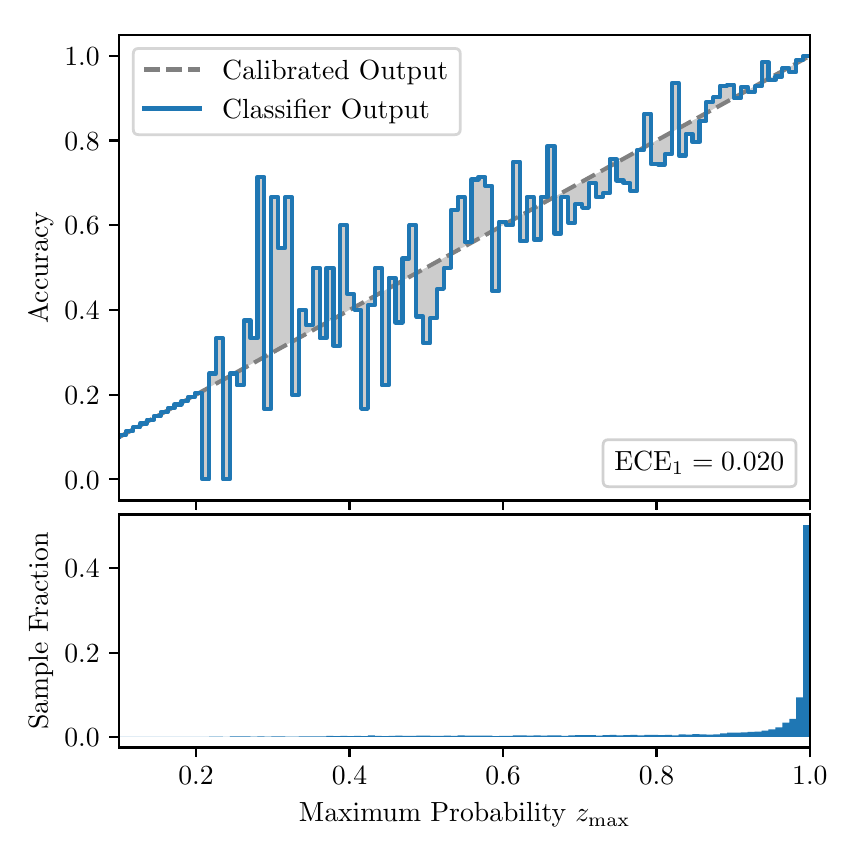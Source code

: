 \begingroup%
\makeatletter%
\begin{pgfpicture}%
\pgfpathrectangle{\pgfpointorigin}{\pgfqpoint{4.0in}{4.0in}}%
\pgfusepath{use as bounding box, clip}%
\begin{pgfscope}%
\pgfsetbuttcap%
\pgfsetmiterjoin%
\definecolor{currentfill}{rgb}{1.0,1.0,1.0}%
\pgfsetfillcolor{currentfill}%
\pgfsetlinewidth{0.0pt}%
\definecolor{currentstroke}{rgb}{1.0,1.0,1.0}%
\pgfsetstrokecolor{currentstroke}%
\pgfsetdash{}{0pt}%
\pgfpathmoveto{\pgfqpoint{0.0in}{0.0in}}%
\pgfpathlineto{\pgfqpoint{4.0in}{0.0in}}%
\pgfpathlineto{\pgfqpoint{4.0in}{4.0in}}%
\pgfpathlineto{\pgfqpoint{0.0in}{4.0in}}%
\pgfpathclose%
\pgfusepath{fill}%
\end{pgfscope}%
\begin{pgfscope}%
\pgfsetbuttcap%
\pgfsetmiterjoin%
\definecolor{currentfill}{rgb}{1.0,1.0,1.0}%
\pgfsetfillcolor{currentfill}%
\pgfsetlinewidth{0.0pt}%
\definecolor{currentstroke}{rgb}{0.0,0.0,0.0}%
\pgfsetstrokecolor{currentstroke}%
\pgfsetstrokeopacity{0.0}%
\pgfsetdash{}{0pt}%
\pgfpathmoveto{\pgfqpoint{0.458in}{1.636in}}%
\pgfpathlineto{\pgfqpoint{3.911in}{1.636in}}%
\pgfpathlineto{\pgfqpoint{3.911in}{3.965in}}%
\pgfpathlineto{\pgfqpoint{0.458in}{3.965in}}%
\pgfpathclose%
\pgfusepath{fill}%
\end{pgfscope}%
\begin{pgfscope}%
\pgfpathrectangle{\pgfqpoint{0.458in}{1.636in}}{\pgfqpoint{3.453in}{2.329in}}%
\pgfusepath{clip}%
\pgfsetbuttcap%
\pgfsetroundjoin%
\definecolor{currentfill}{rgb}{0.0,0.0,0.0}%
\pgfsetfillcolor{currentfill}%
\pgfsetfillopacity{0.2}%
\pgfsetlinewidth{0.0pt}%
\definecolor{currentstroke}{rgb}{0.0,0.0,0.0}%
\pgfsetstrokecolor{currentstroke}%
\pgfsetdash{}{0pt}%
\pgfpathmoveto{\pgfqpoint{0.462in}{1.964in}}%
\pgfpathlineto{\pgfqpoint{0.462in}{1.955in}}%
\pgfpathlineto{\pgfqpoint{0.465in}{1.957in}}%
\pgfpathlineto{\pgfqpoint{0.469in}{1.959in}}%
\pgfpathlineto{\pgfqpoint{0.472in}{1.961in}}%
\pgfpathlineto{\pgfqpoint{0.475in}{1.963in}}%
\pgfpathlineto{\pgfqpoint{0.479in}{1.965in}}%
\pgfpathlineto{\pgfqpoint{0.482in}{1.967in}}%
\pgfpathlineto{\pgfqpoint{0.486in}{1.969in}}%
\pgfpathlineto{\pgfqpoint{0.489in}{1.97in}}%
\pgfpathlineto{\pgfqpoint{0.493in}{1.972in}}%
\pgfpathlineto{\pgfqpoint{0.496in}{1.974in}}%
\pgfpathlineto{\pgfqpoint{0.5in}{1.976in}}%
\pgfpathlineto{\pgfqpoint{0.503in}{1.978in}}%
\pgfpathlineto{\pgfqpoint{0.507in}{1.98in}}%
\pgfpathlineto{\pgfqpoint{0.51in}{1.982in}}%
\pgfpathlineto{\pgfqpoint{0.513in}{1.984in}}%
\pgfpathlineto{\pgfqpoint{0.517in}{1.986in}}%
\pgfpathlineto{\pgfqpoint{0.52in}{1.988in}}%
\pgfpathlineto{\pgfqpoint{0.524in}{1.99in}}%
\pgfpathlineto{\pgfqpoint{0.527in}{1.991in}}%
\pgfpathlineto{\pgfqpoint{0.531in}{1.993in}}%
\pgfpathlineto{\pgfqpoint{0.534in}{1.995in}}%
\pgfpathlineto{\pgfqpoint{0.538in}{1.997in}}%
\pgfpathlineto{\pgfqpoint{0.541in}{1.999in}}%
\pgfpathlineto{\pgfqpoint{0.545in}{2.001in}}%
\pgfpathlineto{\pgfqpoint{0.548in}{2.003in}}%
\pgfpathlineto{\pgfqpoint{0.551in}{2.005in}}%
\pgfpathlineto{\pgfqpoint{0.555in}{2.007in}}%
\pgfpathlineto{\pgfqpoint{0.558in}{2.009in}}%
\pgfpathlineto{\pgfqpoint{0.562in}{2.011in}}%
\pgfpathlineto{\pgfqpoint{0.565in}{2.012in}}%
\pgfpathlineto{\pgfqpoint{0.569in}{2.014in}}%
\pgfpathlineto{\pgfqpoint{0.572in}{2.016in}}%
\pgfpathlineto{\pgfqpoint{0.576in}{2.018in}}%
\pgfpathlineto{\pgfqpoint{0.579in}{2.02in}}%
\pgfpathlineto{\pgfqpoint{0.583in}{2.022in}}%
\pgfpathlineto{\pgfqpoint{0.586in}{2.024in}}%
\pgfpathlineto{\pgfqpoint{0.59in}{2.026in}}%
\pgfpathlineto{\pgfqpoint{0.593in}{2.028in}}%
\pgfpathlineto{\pgfqpoint{0.596in}{2.03in}}%
\pgfpathlineto{\pgfqpoint{0.6in}{2.032in}}%
\pgfpathlineto{\pgfqpoint{0.603in}{2.033in}}%
\pgfpathlineto{\pgfqpoint{0.607in}{2.035in}}%
\pgfpathlineto{\pgfqpoint{0.61in}{2.037in}}%
\pgfpathlineto{\pgfqpoint{0.614in}{2.039in}}%
\pgfpathlineto{\pgfqpoint{0.617in}{2.041in}}%
\pgfpathlineto{\pgfqpoint{0.621in}{2.043in}}%
\pgfpathlineto{\pgfqpoint{0.624in}{2.045in}}%
\pgfpathlineto{\pgfqpoint{0.628in}{2.047in}}%
\pgfpathlineto{\pgfqpoint{0.631in}{2.049in}}%
\pgfpathlineto{\pgfqpoint{0.634in}{2.051in}}%
\pgfpathlineto{\pgfqpoint{0.638in}{2.052in}}%
\pgfpathlineto{\pgfqpoint{0.641in}{2.054in}}%
\pgfpathlineto{\pgfqpoint{0.645in}{2.056in}}%
\pgfpathlineto{\pgfqpoint{0.648in}{2.058in}}%
\pgfpathlineto{\pgfqpoint{0.652in}{2.06in}}%
\pgfpathlineto{\pgfqpoint{0.655in}{2.062in}}%
\pgfpathlineto{\pgfqpoint{0.659in}{2.064in}}%
\pgfpathlineto{\pgfqpoint{0.662in}{2.066in}}%
\pgfpathlineto{\pgfqpoint{0.666in}{2.068in}}%
\pgfpathlineto{\pgfqpoint{0.669in}{2.07in}}%
\pgfpathlineto{\pgfqpoint{0.672in}{2.072in}}%
\pgfpathlineto{\pgfqpoint{0.676in}{2.073in}}%
\pgfpathlineto{\pgfqpoint{0.679in}{2.075in}}%
\pgfpathlineto{\pgfqpoint{0.683in}{2.077in}}%
\pgfpathlineto{\pgfqpoint{0.686in}{2.079in}}%
\pgfpathlineto{\pgfqpoint{0.69in}{2.081in}}%
\pgfpathlineto{\pgfqpoint{0.693in}{2.083in}}%
\pgfpathlineto{\pgfqpoint{0.697in}{2.085in}}%
\pgfpathlineto{\pgfqpoint{0.7in}{2.087in}}%
\pgfpathlineto{\pgfqpoint{0.704in}{2.089in}}%
\pgfpathlineto{\pgfqpoint{0.707in}{2.091in}}%
\pgfpathlineto{\pgfqpoint{0.71in}{2.093in}}%
\pgfpathlineto{\pgfqpoint{0.714in}{2.094in}}%
\pgfpathlineto{\pgfqpoint{0.717in}{2.096in}}%
\pgfpathlineto{\pgfqpoint{0.721in}{2.098in}}%
\pgfpathlineto{\pgfqpoint{0.724in}{2.1in}}%
\pgfpathlineto{\pgfqpoint{0.728in}{2.102in}}%
\pgfpathlineto{\pgfqpoint{0.731in}{2.104in}}%
\pgfpathlineto{\pgfqpoint{0.735in}{2.106in}}%
\pgfpathlineto{\pgfqpoint{0.738in}{2.108in}}%
\pgfpathlineto{\pgfqpoint{0.742in}{2.11in}}%
\pgfpathlineto{\pgfqpoint{0.745in}{2.112in}}%
\pgfpathlineto{\pgfqpoint{0.749in}{2.114in}}%
\pgfpathlineto{\pgfqpoint{0.752in}{2.115in}}%
\pgfpathlineto{\pgfqpoint{0.755in}{2.117in}}%
\pgfpathlineto{\pgfqpoint{0.759in}{2.119in}}%
\pgfpathlineto{\pgfqpoint{0.762in}{2.121in}}%
\pgfpathlineto{\pgfqpoint{0.766in}{2.123in}}%
\pgfpathlineto{\pgfqpoint{0.769in}{2.125in}}%
\pgfpathlineto{\pgfqpoint{0.773in}{2.127in}}%
\pgfpathlineto{\pgfqpoint{0.776in}{2.129in}}%
\pgfpathlineto{\pgfqpoint{0.78in}{2.131in}}%
\pgfpathlineto{\pgfqpoint{0.783in}{2.133in}}%
\pgfpathlineto{\pgfqpoint{0.787in}{2.135in}}%
\pgfpathlineto{\pgfqpoint{0.79in}{2.136in}}%
\pgfpathlineto{\pgfqpoint{0.793in}{2.138in}}%
\pgfpathlineto{\pgfqpoint{0.797in}{2.14in}}%
\pgfpathlineto{\pgfqpoint{0.8in}{2.142in}}%
\pgfpathlineto{\pgfqpoint{0.804in}{2.144in}}%
\pgfpathlineto{\pgfqpoint{0.807in}{2.146in}}%
\pgfpathlineto{\pgfqpoint{0.811in}{2.148in}}%
\pgfpathlineto{\pgfqpoint{0.814in}{2.15in}}%
\pgfpathlineto{\pgfqpoint{0.818in}{2.152in}}%
\pgfpathlineto{\pgfqpoint{0.821in}{2.154in}}%
\pgfpathlineto{\pgfqpoint{0.825in}{2.156in}}%
\pgfpathlineto{\pgfqpoint{0.828in}{2.157in}}%
\pgfpathlineto{\pgfqpoint{0.831in}{2.159in}}%
\pgfpathlineto{\pgfqpoint{0.835in}{2.161in}}%
\pgfpathlineto{\pgfqpoint{0.838in}{2.163in}}%
\pgfpathlineto{\pgfqpoint{0.842in}{2.165in}}%
\pgfpathlineto{\pgfqpoint{0.845in}{2.167in}}%
\pgfpathlineto{\pgfqpoint{0.849in}{2.169in}}%
\pgfpathlineto{\pgfqpoint{0.852in}{2.171in}}%
\pgfpathlineto{\pgfqpoint{0.856in}{2.173in}}%
\pgfpathlineto{\pgfqpoint{0.859in}{2.175in}}%
\pgfpathlineto{\pgfqpoint{0.863in}{2.176in}}%
\pgfpathlineto{\pgfqpoint{0.866in}{2.178in}}%
\pgfpathlineto{\pgfqpoint{0.869in}{2.18in}}%
\pgfpathlineto{\pgfqpoint{0.873in}{2.182in}}%
\pgfpathlineto{\pgfqpoint{0.876in}{2.184in}}%
\pgfpathlineto{\pgfqpoint{0.88in}{2.186in}}%
\pgfpathlineto{\pgfqpoint{0.883in}{2.188in}}%
\pgfpathlineto{\pgfqpoint{0.887in}{2.19in}}%
\pgfpathlineto{\pgfqpoint{0.89in}{2.192in}}%
\pgfpathlineto{\pgfqpoint{0.894in}{2.194in}}%
\pgfpathlineto{\pgfqpoint{0.897in}{2.196in}}%
\pgfpathlineto{\pgfqpoint{0.901in}{2.197in}}%
\pgfpathlineto{\pgfqpoint{0.904in}{2.199in}}%
\pgfpathlineto{\pgfqpoint{0.908in}{2.201in}}%
\pgfpathlineto{\pgfqpoint{0.911in}{2.203in}}%
\pgfpathlineto{\pgfqpoint{0.914in}{2.205in}}%
\pgfpathlineto{\pgfqpoint{0.918in}{2.207in}}%
\pgfpathlineto{\pgfqpoint{0.921in}{2.209in}}%
\pgfpathlineto{\pgfqpoint{0.925in}{2.211in}}%
\pgfpathlineto{\pgfqpoint{0.928in}{2.213in}}%
\pgfpathlineto{\pgfqpoint{0.932in}{2.215in}}%
\pgfpathlineto{\pgfqpoint{0.935in}{2.217in}}%
\pgfpathlineto{\pgfqpoint{0.939in}{2.218in}}%
\pgfpathlineto{\pgfqpoint{0.942in}{2.22in}}%
\pgfpathlineto{\pgfqpoint{0.946in}{2.222in}}%
\pgfpathlineto{\pgfqpoint{0.949in}{2.224in}}%
\pgfpathlineto{\pgfqpoint{0.952in}{2.226in}}%
\pgfpathlineto{\pgfqpoint{0.956in}{2.228in}}%
\pgfpathlineto{\pgfqpoint{0.959in}{2.23in}}%
\pgfpathlineto{\pgfqpoint{0.963in}{2.232in}}%
\pgfpathlineto{\pgfqpoint{0.966in}{2.234in}}%
\pgfpathlineto{\pgfqpoint{0.97in}{2.236in}}%
\pgfpathlineto{\pgfqpoint{0.973in}{2.238in}}%
\pgfpathlineto{\pgfqpoint{0.977in}{2.239in}}%
\pgfpathlineto{\pgfqpoint{0.98in}{2.241in}}%
\pgfpathlineto{\pgfqpoint{0.984in}{2.243in}}%
\pgfpathlineto{\pgfqpoint{0.987in}{2.245in}}%
\pgfpathlineto{\pgfqpoint{0.99in}{2.247in}}%
\pgfpathlineto{\pgfqpoint{0.994in}{2.249in}}%
\pgfpathlineto{\pgfqpoint{0.997in}{2.251in}}%
\pgfpathlineto{\pgfqpoint{1.001in}{2.253in}}%
\pgfpathlineto{\pgfqpoint{1.004in}{2.255in}}%
\pgfpathlineto{\pgfqpoint{1.008in}{2.257in}}%
\pgfpathlineto{\pgfqpoint{1.011in}{2.259in}}%
\pgfpathlineto{\pgfqpoint{1.015in}{2.26in}}%
\pgfpathlineto{\pgfqpoint{1.018in}{2.262in}}%
\pgfpathlineto{\pgfqpoint{1.022in}{2.264in}}%
\pgfpathlineto{\pgfqpoint{1.025in}{2.266in}}%
\pgfpathlineto{\pgfqpoint{1.028in}{2.268in}}%
\pgfpathlineto{\pgfqpoint{1.032in}{2.27in}}%
\pgfpathlineto{\pgfqpoint{1.035in}{2.272in}}%
\pgfpathlineto{\pgfqpoint{1.039in}{2.274in}}%
\pgfpathlineto{\pgfqpoint{1.042in}{2.276in}}%
\pgfpathlineto{\pgfqpoint{1.046in}{2.278in}}%
\pgfpathlineto{\pgfqpoint{1.049in}{2.28in}}%
\pgfpathlineto{\pgfqpoint{1.053in}{2.281in}}%
\pgfpathlineto{\pgfqpoint{1.056in}{2.283in}}%
\pgfpathlineto{\pgfqpoint{1.06in}{2.285in}}%
\pgfpathlineto{\pgfqpoint{1.063in}{2.287in}}%
\pgfpathlineto{\pgfqpoint{1.067in}{2.289in}}%
\pgfpathlineto{\pgfqpoint{1.07in}{2.291in}}%
\pgfpathlineto{\pgfqpoint{1.073in}{2.293in}}%
\pgfpathlineto{\pgfqpoint{1.077in}{2.295in}}%
\pgfpathlineto{\pgfqpoint{1.08in}{2.297in}}%
\pgfpathlineto{\pgfqpoint{1.084in}{2.299in}}%
\pgfpathlineto{\pgfqpoint{1.087in}{2.3in}}%
\pgfpathlineto{\pgfqpoint{1.091in}{2.302in}}%
\pgfpathlineto{\pgfqpoint{1.094in}{2.304in}}%
\pgfpathlineto{\pgfqpoint{1.098in}{2.306in}}%
\pgfpathlineto{\pgfqpoint{1.101in}{2.308in}}%
\pgfpathlineto{\pgfqpoint{1.105in}{2.31in}}%
\pgfpathlineto{\pgfqpoint{1.108in}{2.312in}}%
\pgfpathlineto{\pgfqpoint{1.111in}{2.314in}}%
\pgfpathlineto{\pgfqpoint{1.115in}{2.316in}}%
\pgfpathlineto{\pgfqpoint{1.118in}{2.318in}}%
\pgfpathlineto{\pgfqpoint{1.122in}{2.32in}}%
\pgfpathlineto{\pgfqpoint{1.125in}{2.321in}}%
\pgfpathlineto{\pgfqpoint{1.129in}{2.323in}}%
\pgfpathlineto{\pgfqpoint{1.132in}{2.325in}}%
\pgfpathlineto{\pgfqpoint{1.136in}{2.327in}}%
\pgfpathlineto{\pgfqpoint{1.139in}{2.329in}}%
\pgfpathlineto{\pgfqpoint{1.143in}{2.331in}}%
\pgfpathlineto{\pgfqpoint{1.146in}{2.333in}}%
\pgfpathlineto{\pgfqpoint{1.149in}{2.335in}}%
\pgfpathlineto{\pgfqpoint{1.153in}{2.337in}}%
\pgfpathlineto{\pgfqpoint{1.156in}{2.339in}}%
\pgfpathlineto{\pgfqpoint{1.16in}{2.341in}}%
\pgfpathlineto{\pgfqpoint{1.163in}{2.342in}}%
\pgfpathlineto{\pgfqpoint{1.167in}{2.344in}}%
\pgfpathlineto{\pgfqpoint{1.17in}{2.346in}}%
\pgfpathlineto{\pgfqpoint{1.174in}{2.348in}}%
\pgfpathlineto{\pgfqpoint{1.177in}{2.35in}}%
\pgfpathlineto{\pgfqpoint{1.181in}{2.352in}}%
\pgfpathlineto{\pgfqpoint{1.184in}{2.354in}}%
\pgfpathlineto{\pgfqpoint{1.187in}{2.356in}}%
\pgfpathlineto{\pgfqpoint{1.191in}{2.358in}}%
\pgfpathlineto{\pgfqpoint{1.194in}{2.36in}}%
\pgfpathlineto{\pgfqpoint{1.198in}{2.362in}}%
\pgfpathlineto{\pgfqpoint{1.201in}{2.363in}}%
\pgfpathlineto{\pgfqpoint{1.205in}{2.365in}}%
\pgfpathlineto{\pgfqpoint{1.208in}{2.367in}}%
\pgfpathlineto{\pgfqpoint{1.212in}{2.369in}}%
\pgfpathlineto{\pgfqpoint{1.215in}{2.371in}}%
\pgfpathlineto{\pgfqpoint{1.219in}{2.373in}}%
\pgfpathlineto{\pgfqpoint{1.222in}{2.375in}}%
\pgfpathlineto{\pgfqpoint{1.226in}{2.377in}}%
\pgfpathlineto{\pgfqpoint{1.229in}{2.379in}}%
\pgfpathlineto{\pgfqpoint{1.232in}{2.381in}}%
\pgfpathlineto{\pgfqpoint{1.236in}{2.383in}}%
\pgfpathlineto{\pgfqpoint{1.239in}{2.384in}}%
\pgfpathlineto{\pgfqpoint{1.243in}{2.386in}}%
\pgfpathlineto{\pgfqpoint{1.246in}{2.388in}}%
\pgfpathlineto{\pgfqpoint{1.25in}{2.39in}}%
\pgfpathlineto{\pgfqpoint{1.253in}{2.392in}}%
\pgfpathlineto{\pgfqpoint{1.257in}{2.394in}}%
\pgfpathlineto{\pgfqpoint{1.26in}{2.396in}}%
\pgfpathlineto{\pgfqpoint{1.264in}{2.398in}}%
\pgfpathlineto{\pgfqpoint{1.267in}{2.4in}}%
\pgfpathlineto{\pgfqpoint{1.27in}{2.402in}}%
\pgfpathlineto{\pgfqpoint{1.274in}{2.404in}}%
\pgfpathlineto{\pgfqpoint{1.277in}{2.405in}}%
\pgfpathlineto{\pgfqpoint{1.281in}{2.407in}}%
\pgfpathlineto{\pgfqpoint{1.284in}{2.409in}}%
\pgfpathlineto{\pgfqpoint{1.288in}{2.411in}}%
\pgfpathlineto{\pgfqpoint{1.291in}{2.413in}}%
\pgfpathlineto{\pgfqpoint{1.295in}{2.415in}}%
\pgfpathlineto{\pgfqpoint{1.298in}{2.417in}}%
\pgfpathlineto{\pgfqpoint{1.302in}{2.419in}}%
\pgfpathlineto{\pgfqpoint{1.305in}{2.421in}}%
\pgfpathlineto{\pgfqpoint{1.308in}{2.423in}}%
\pgfpathlineto{\pgfqpoint{1.312in}{2.424in}}%
\pgfpathlineto{\pgfqpoint{1.315in}{2.426in}}%
\pgfpathlineto{\pgfqpoint{1.319in}{2.428in}}%
\pgfpathlineto{\pgfqpoint{1.322in}{2.43in}}%
\pgfpathlineto{\pgfqpoint{1.326in}{2.432in}}%
\pgfpathlineto{\pgfqpoint{1.329in}{2.434in}}%
\pgfpathlineto{\pgfqpoint{1.333in}{2.436in}}%
\pgfpathlineto{\pgfqpoint{1.336in}{2.438in}}%
\pgfpathlineto{\pgfqpoint{1.34in}{2.44in}}%
\pgfpathlineto{\pgfqpoint{1.343in}{2.442in}}%
\pgfpathlineto{\pgfqpoint{1.346in}{2.444in}}%
\pgfpathlineto{\pgfqpoint{1.35in}{2.445in}}%
\pgfpathlineto{\pgfqpoint{1.353in}{2.447in}}%
\pgfpathlineto{\pgfqpoint{1.357in}{2.449in}}%
\pgfpathlineto{\pgfqpoint{1.36in}{2.451in}}%
\pgfpathlineto{\pgfqpoint{1.364in}{2.453in}}%
\pgfpathlineto{\pgfqpoint{1.367in}{2.455in}}%
\pgfpathlineto{\pgfqpoint{1.371in}{2.457in}}%
\pgfpathlineto{\pgfqpoint{1.374in}{2.459in}}%
\pgfpathlineto{\pgfqpoint{1.378in}{2.461in}}%
\pgfpathlineto{\pgfqpoint{1.381in}{2.463in}}%
\pgfpathlineto{\pgfqpoint{1.385in}{2.465in}}%
\pgfpathlineto{\pgfqpoint{1.388in}{2.466in}}%
\pgfpathlineto{\pgfqpoint{1.391in}{2.468in}}%
\pgfpathlineto{\pgfqpoint{1.395in}{2.47in}}%
\pgfpathlineto{\pgfqpoint{1.398in}{2.472in}}%
\pgfpathlineto{\pgfqpoint{1.402in}{2.474in}}%
\pgfpathlineto{\pgfqpoint{1.405in}{2.476in}}%
\pgfpathlineto{\pgfqpoint{1.409in}{2.478in}}%
\pgfpathlineto{\pgfqpoint{1.412in}{2.48in}}%
\pgfpathlineto{\pgfqpoint{1.416in}{2.482in}}%
\pgfpathlineto{\pgfqpoint{1.419in}{2.484in}}%
\pgfpathlineto{\pgfqpoint{1.423in}{2.486in}}%
\pgfpathlineto{\pgfqpoint{1.426in}{2.487in}}%
\pgfpathlineto{\pgfqpoint{1.429in}{2.489in}}%
\pgfpathlineto{\pgfqpoint{1.433in}{2.491in}}%
\pgfpathlineto{\pgfqpoint{1.436in}{2.493in}}%
\pgfpathlineto{\pgfqpoint{1.44in}{2.495in}}%
\pgfpathlineto{\pgfqpoint{1.443in}{2.497in}}%
\pgfpathlineto{\pgfqpoint{1.447in}{2.499in}}%
\pgfpathlineto{\pgfqpoint{1.45in}{2.501in}}%
\pgfpathlineto{\pgfqpoint{1.454in}{2.503in}}%
\pgfpathlineto{\pgfqpoint{1.457in}{2.505in}}%
\pgfpathlineto{\pgfqpoint{1.461in}{2.507in}}%
\pgfpathlineto{\pgfqpoint{1.464in}{2.508in}}%
\pgfpathlineto{\pgfqpoint{1.467in}{2.51in}}%
\pgfpathlineto{\pgfqpoint{1.471in}{2.512in}}%
\pgfpathlineto{\pgfqpoint{1.474in}{2.514in}}%
\pgfpathlineto{\pgfqpoint{1.478in}{2.516in}}%
\pgfpathlineto{\pgfqpoint{1.481in}{2.518in}}%
\pgfpathlineto{\pgfqpoint{1.485in}{2.52in}}%
\pgfpathlineto{\pgfqpoint{1.488in}{2.522in}}%
\pgfpathlineto{\pgfqpoint{1.492in}{2.524in}}%
\pgfpathlineto{\pgfqpoint{1.495in}{2.526in}}%
\pgfpathlineto{\pgfqpoint{1.499in}{2.528in}}%
\pgfpathlineto{\pgfqpoint{1.502in}{2.529in}}%
\pgfpathlineto{\pgfqpoint{1.506in}{2.531in}}%
\pgfpathlineto{\pgfqpoint{1.509in}{2.533in}}%
\pgfpathlineto{\pgfqpoint{1.512in}{2.535in}}%
\pgfpathlineto{\pgfqpoint{1.516in}{2.537in}}%
\pgfpathlineto{\pgfqpoint{1.519in}{2.539in}}%
\pgfpathlineto{\pgfqpoint{1.523in}{2.541in}}%
\pgfpathlineto{\pgfqpoint{1.526in}{2.543in}}%
\pgfpathlineto{\pgfqpoint{1.53in}{2.545in}}%
\pgfpathlineto{\pgfqpoint{1.533in}{2.547in}}%
\pgfpathlineto{\pgfqpoint{1.537in}{2.549in}}%
\pgfpathlineto{\pgfqpoint{1.54in}{2.55in}}%
\pgfpathlineto{\pgfqpoint{1.544in}{2.552in}}%
\pgfpathlineto{\pgfqpoint{1.547in}{2.554in}}%
\pgfpathlineto{\pgfqpoint{1.55in}{2.556in}}%
\pgfpathlineto{\pgfqpoint{1.554in}{2.558in}}%
\pgfpathlineto{\pgfqpoint{1.557in}{2.56in}}%
\pgfpathlineto{\pgfqpoint{1.561in}{2.562in}}%
\pgfpathlineto{\pgfqpoint{1.564in}{2.564in}}%
\pgfpathlineto{\pgfqpoint{1.568in}{2.566in}}%
\pgfpathlineto{\pgfqpoint{1.571in}{2.568in}}%
\pgfpathlineto{\pgfqpoint{1.575in}{2.569in}}%
\pgfpathlineto{\pgfqpoint{1.578in}{2.571in}}%
\pgfpathlineto{\pgfqpoint{1.582in}{2.573in}}%
\pgfpathlineto{\pgfqpoint{1.585in}{2.575in}}%
\pgfpathlineto{\pgfqpoint{1.588in}{2.577in}}%
\pgfpathlineto{\pgfqpoint{1.592in}{2.579in}}%
\pgfpathlineto{\pgfqpoint{1.595in}{2.581in}}%
\pgfpathlineto{\pgfqpoint{1.599in}{2.583in}}%
\pgfpathlineto{\pgfqpoint{1.602in}{2.585in}}%
\pgfpathlineto{\pgfqpoint{1.606in}{2.587in}}%
\pgfpathlineto{\pgfqpoint{1.609in}{2.589in}}%
\pgfpathlineto{\pgfqpoint{1.613in}{2.59in}}%
\pgfpathlineto{\pgfqpoint{1.616in}{2.592in}}%
\pgfpathlineto{\pgfqpoint{1.62in}{2.594in}}%
\pgfpathlineto{\pgfqpoint{1.623in}{2.596in}}%
\pgfpathlineto{\pgfqpoint{1.626in}{2.598in}}%
\pgfpathlineto{\pgfqpoint{1.63in}{2.6in}}%
\pgfpathlineto{\pgfqpoint{1.633in}{2.602in}}%
\pgfpathlineto{\pgfqpoint{1.637in}{2.604in}}%
\pgfpathlineto{\pgfqpoint{1.64in}{2.606in}}%
\pgfpathlineto{\pgfqpoint{1.644in}{2.608in}}%
\pgfpathlineto{\pgfqpoint{1.647in}{2.61in}}%
\pgfpathlineto{\pgfqpoint{1.651in}{2.611in}}%
\pgfpathlineto{\pgfqpoint{1.654in}{2.613in}}%
\pgfpathlineto{\pgfqpoint{1.658in}{2.615in}}%
\pgfpathlineto{\pgfqpoint{1.661in}{2.617in}}%
\pgfpathlineto{\pgfqpoint{1.665in}{2.619in}}%
\pgfpathlineto{\pgfqpoint{1.668in}{2.621in}}%
\pgfpathlineto{\pgfqpoint{1.671in}{2.623in}}%
\pgfpathlineto{\pgfqpoint{1.675in}{2.625in}}%
\pgfpathlineto{\pgfqpoint{1.678in}{2.627in}}%
\pgfpathlineto{\pgfqpoint{1.682in}{2.629in}}%
\pgfpathlineto{\pgfqpoint{1.685in}{2.631in}}%
\pgfpathlineto{\pgfqpoint{1.689in}{2.632in}}%
\pgfpathlineto{\pgfqpoint{1.692in}{2.634in}}%
\pgfpathlineto{\pgfqpoint{1.696in}{2.636in}}%
\pgfpathlineto{\pgfqpoint{1.699in}{2.638in}}%
\pgfpathlineto{\pgfqpoint{1.703in}{2.64in}}%
\pgfpathlineto{\pgfqpoint{1.706in}{2.642in}}%
\pgfpathlineto{\pgfqpoint{1.709in}{2.644in}}%
\pgfpathlineto{\pgfqpoint{1.713in}{2.646in}}%
\pgfpathlineto{\pgfqpoint{1.716in}{2.648in}}%
\pgfpathlineto{\pgfqpoint{1.72in}{2.65in}}%
\pgfpathlineto{\pgfqpoint{1.723in}{2.652in}}%
\pgfpathlineto{\pgfqpoint{1.727in}{2.653in}}%
\pgfpathlineto{\pgfqpoint{1.73in}{2.655in}}%
\pgfpathlineto{\pgfqpoint{1.734in}{2.657in}}%
\pgfpathlineto{\pgfqpoint{1.737in}{2.659in}}%
\pgfpathlineto{\pgfqpoint{1.741in}{2.661in}}%
\pgfpathlineto{\pgfqpoint{1.744in}{2.663in}}%
\pgfpathlineto{\pgfqpoint{1.747in}{2.665in}}%
\pgfpathlineto{\pgfqpoint{1.751in}{2.667in}}%
\pgfpathlineto{\pgfqpoint{1.754in}{2.669in}}%
\pgfpathlineto{\pgfqpoint{1.758in}{2.671in}}%
\pgfpathlineto{\pgfqpoint{1.761in}{2.673in}}%
\pgfpathlineto{\pgfqpoint{1.765in}{2.674in}}%
\pgfpathlineto{\pgfqpoint{1.768in}{2.676in}}%
\pgfpathlineto{\pgfqpoint{1.772in}{2.678in}}%
\pgfpathlineto{\pgfqpoint{1.775in}{2.68in}}%
\pgfpathlineto{\pgfqpoint{1.779in}{2.682in}}%
\pgfpathlineto{\pgfqpoint{1.782in}{2.684in}}%
\pgfpathlineto{\pgfqpoint{1.785in}{2.686in}}%
\pgfpathlineto{\pgfqpoint{1.789in}{2.688in}}%
\pgfpathlineto{\pgfqpoint{1.792in}{2.69in}}%
\pgfpathlineto{\pgfqpoint{1.796in}{2.692in}}%
\pgfpathlineto{\pgfqpoint{1.799in}{2.693in}}%
\pgfpathlineto{\pgfqpoint{1.803in}{2.695in}}%
\pgfpathlineto{\pgfqpoint{1.806in}{2.697in}}%
\pgfpathlineto{\pgfqpoint{1.81in}{2.699in}}%
\pgfpathlineto{\pgfqpoint{1.813in}{2.701in}}%
\pgfpathlineto{\pgfqpoint{1.817in}{2.703in}}%
\pgfpathlineto{\pgfqpoint{1.82in}{2.705in}}%
\pgfpathlineto{\pgfqpoint{1.824in}{2.707in}}%
\pgfpathlineto{\pgfqpoint{1.827in}{2.709in}}%
\pgfpathlineto{\pgfqpoint{1.83in}{2.711in}}%
\pgfpathlineto{\pgfqpoint{1.834in}{2.713in}}%
\pgfpathlineto{\pgfqpoint{1.837in}{2.714in}}%
\pgfpathlineto{\pgfqpoint{1.841in}{2.716in}}%
\pgfpathlineto{\pgfqpoint{1.844in}{2.718in}}%
\pgfpathlineto{\pgfqpoint{1.848in}{2.72in}}%
\pgfpathlineto{\pgfqpoint{1.851in}{2.722in}}%
\pgfpathlineto{\pgfqpoint{1.855in}{2.724in}}%
\pgfpathlineto{\pgfqpoint{1.858in}{2.726in}}%
\pgfpathlineto{\pgfqpoint{1.862in}{2.728in}}%
\pgfpathlineto{\pgfqpoint{1.865in}{2.73in}}%
\pgfpathlineto{\pgfqpoint{1.868in}{2.732in}}%
\pgfpathlineto{\pgfqpoint{1.872in}{2.734in}}%
\pgfpathlineto{\pgfqpoint{1.875in}{2.735in}}%
\pgfpathlineto{\pgfqpoint{1.879in}{2.737in}}%
\pgfpathlineto{\pgfqpoint{1.882in}{2.739in}}%
\pgfpathlineto{\pgfqpoint{1.886in}{2.741in}}%
\pgfpathlineto{\pgfqpoint{1.889in}{2.743in}}%
\pgfpathlineto{\pgfqpoint{1.893in}{2.745in}}%
\pgfpathlineto{\pgfqpoint{1.896in}{2.747in}}%
\pgfpathlineto{\pgfqpoint{1.9in}{2.749in}}%
\pgfpathlineto{\pgfqpoint{1.903in}{2.751in}}%
\pgfpathlineto{\pgfqpoint{1.906in}{2.753in}}%
\pgfpathlineto{\pgfqpoint{1.91in}{2.755in}}%
\pgfpathlineto{\pgfqpoint{1.913in}{2.756in}}%
\pgfpathlineto{\pgfqpoint{1.917in}{2.758in}}%
\pgfpathlineto{\pgfqpoint{1.92in}{2.76in}}%
\pgfpathlineto{\pgfqpoint{1.924in}{2.762in}}%
\pgfpathlineto{\pgfqpoint{1.927in}{2.764in}}%
\pgfpathlineto{\pgfqpoint{1.931in}{2.766in}}%
\pgfpathlineto{\pgfqpoint{1.934in}{2.768in}}%
\pgfpathlineto{\pgfqpoint{1.938in}{2.77in}}%
\pgfpathlineto{\pgfqpoint{1.941in}{2.772in}}%
\pgfpathlineto{\pgfqpoint{1.944in}{2.774in}}%
\pgfpathlineto{\pgfqpoint{1.948in}{2.776in}}%
\pgfpathlineto{\pgfqpoint{1.951in}{2.777in}}%
\pgfpathlineto{\pgfqpoint{1.955in}{2.779in}}%
\pgfpathlineto{\pgfqpoint{1.958in}{2.781in}}%
\pgfpathlineto{\pgfqpoint{1.962in}{2.783in}}%
\pgfpathlineto{\pgfqpoint{1.965in}{2.785in}}%
\pgfpathlineto{\pgfqpoint{1.969in}{2.787in}}%
\pgfpathlineto{\pgfqpoint{1.972in}{2.789in}}%
\pgfpathlineto{\pgfqpoint{1.976in}{2.791in}}%
\pgfpathlineto{\pgfqpoint{1.979in}{2.793in}}%
\pgfpathlineto{\pgfqpoint{1.983in}{2.795in}}%
\pgfpathlineto{\pgfqpoint{1.986in}{2.797in}}%
\pgfpathlineto{\pgfqpoint{1.989in}{2.798in}}%
\pgfpathlineto{\pgfqpoint{1.993in}{2.8in}}%
\pgfpathlineto{\pgfqpoint{1.996in}{2.802in}}%
\pgfpathlineto{\pgfqpoint{2.0in}{2.804in}}%
\pgfpathlineto{\pgfqpoint{2.003in}{2.806in}}%
\pgfpathlineto{\pgfqpoint{2.007in}{2.808in}}%
\pgfpathlineto{\pgfqpoint{2.01in}{2.81in}}%
\pgfpathlineto{\pgfqpoint{2.014in}{2.812in}}%
\pgfpathlineto{\pgfqpoint{2.017in}{2.814in}}%
\pgfpathlineto{\pgfqpoint{2.021in}{2.816in}}%
\pgfpathlineto{\pgfqpoint{2.024in}{2.817in}}%
\pgfpathlineto{\pgfqpoint{2.027in}{2.819in}}%
\pgfpathlineto{\pgfqpoint{2.031in}{2.821in}}%
\pgfpathlineto{\pgfqpoint{2.034in}{2.823in}}%
\pgfpathlineto{\pgfqpoint{2.038in}{2.825in}}%
\pgfpathlineto{\pgfqpoint{2.041in}{2.827in}}%
\pgfpathlineto{\pgfqpoint{2.045in}{2.829in}}%
\pgfpathlineto{\pgfqpoint{2.048in}{2.831in}}%
\pgfpathlineto{\pgfqpoint{2.052in}{2.833in}}%
\pgfpathlineto{\pgfqpoint{2.055in}{2.835in}}%
\pgfpathlineto{\pgfqpoint{2.059in}{2.837in}}%
\pgfpathlineto{\pgfqpoint{2.062in}{2.838in}}%
\pgfpathlineto{\pgfqpoint{2.065in}{2.84in}}%
\pgfpathlineto{\pgfqpoint{2.069in}{2.842in}}%
\pgfpathlineto{\pgfqpoint{2.072in}{2.844in}}%
\pgfpathlineto{\pgfqpoint{2.076in}{2.846in}}%
\pgfpathlineto{\pgfqpoint{2.079in}{2.848in}}%
\pgfpathlineto{\pgfqpoint{2.083in}{2.85in}}%
\pgfpathlineto{\pgfqpoint{2.086in}{2.852in}}%
\pgfpathlineto{\pgfqpoint{2.09in}{2.854in}}%
\pgfpathlineto{\pgfqpoint{2.093in}{2.856in}}%
\pgfpathlineto{\pgfqpoint{2.097in}{2.858in}}%
\pgfpathlineto{\pgfqpoint{2.1in}{2.859in}}%
\pgfpathlineto{\pgfqpoint{2.103in}{2.861in}}%
\pgfpathlineto{\pgfqpoint{2.107in}{2.863in}}%
\pgfpathlineto{\pgfqpoint{2.11in}{2.865in}}%
\pgfpathlineto{\pgfqpoint{2.114in}{2.867in}}%
\pgfpathlineto{\pgfqpoint{2.117in}{2.869in}}%
\pgfpathlineto{\pgfqpoint{2.121in}{2.871in}}%
\pgfpathlineto{\pgfqpoint{2.124in}{2.873in}}%
\pgfpathlineto{\pgfqpoint{2.128in}{2.875in}}%
\pgfpathlineto{\pgfqpoint{2.131in}{2.877in}}%
\pgfpathlineto{\pgfqpoint{2.135in}{2.879in}}%
\pgfpathlineto{\pgfqpoint{2.138in}{2.88in}}%
\pgfpathlineto{\pgfqpoint{2.142in}{2.882in}}%
\pgfpathlineto{\pgfqpoint{2.145in}{2.884in}}%
\pgfpathlineto{\pgfqpoint{2.148in}{2.886in}}%
\pgfpathlineto{\pgfqpoint{2.152in}{2.888in}}%
\pgfpathlineto{\pgfqpoint{2.155in}{2.89in}}%
\pgfpathlineto{\pgfqpoint{2.159in}{2.892in}}%
\pgfpathlineto{\pgfqpoint{2.162in}{2.894in}}%
\pgfpathlineto{\pgfqpoint{2.166in}{2.896in}}%
\pgfpathlineto{\pgfqpoint{2.169in}{2.898in}}%
\pgfpathlineto{\pgfqpoint{2.173in}{2.9in}}%
\pgfpathlineto{\pgfqpoint{2.176in}{2.901in}}%
\pgfpathlineto{\pgfqpoint{2.18in}{2.903in}}%
\pgfpathlineto{\pgfqpoint{2.183in}{2.905in}}%
\pgfpathlineto{\pgfqpoint{2.186in}{2.907in}}%
\pgfpathlineto{\pgfqpoint{2.19in}{2.909in}}%
\pgfpathlineto{\pgfqpoint{2.193in}{2.911in}}%
\pgfpathlineto{\pgfqpoint{2.197in}{2.913in}}%
\pgfpathlineto{\pgfqpoint{2.2in}{2.915in}}%
\pgfpathlineto{\pgfqpoint{2.204in}{2.917in}}%
\pgfpathlineto{\pgfqpoint{2.207in}{2.919in}}%
\pgfpathlineto{\pgfqpoint{2.211in}{2.921in}}%
\pgfpathlineto{\pgfqpoint{2.214in}{2.922in}}%
\pgfpathlineto{\pgfqpoint{2.218in}{2.924in}}%
\pgfpathlineto{\pgfqpoint{2.221in}{2.926in}}%
\pgfpathlineto{\pgfqpoint{2.224in}{2.928in}}%
\pgfpathlineto{\pgfqpoint{2.228in}{2.93in}}%
\pgfpathlineto{\pgfqpoint{2.231in}{2.932in}}%
\pgfpathlineto{\pgfqpoint{2.235in}{2.934in}}%
\pgfpathlineto{\pgfqpoint{2.238in}{2.936in}}%
\pgfpathlineto{\pgfqpoint{2.242in}{2.938in}}%
\pgfpathlineto{\pgfqpoint{2.245in}{2.94in}}%
\pgfpathlineto{\pgfqpoint{2.249in}{2.941in}}%
\pgfpathlineto{\pgfqpoint{2.252in}{2.943in}}%
\pgfpathlineto{\pgfqpoint{2.256in}{2.945in}}%
\pgfpathlineto{\pgfqpoint{2.259in}{2.947in}}%
\pgfpathlineto{\pgfqpoint{2.262in}{2.949in}}%
\pgfpathlineto{\pgfqpoint{2.266in}{2.951in}}%
\pgfpathlineto{\pgfqpoint{2.269in}{2.953in}}%
\pgfpathlineto{\pgfqpoint{2.273in}{2.955in}}%
\pgfpathlineto{\pgfqpoint{2.276in}{2.957in}}%
\pgfpathlineto{\pgfqpoint{2.28in}{2.959in}}%
\pgfpathlineto{\pgfqpoint{2.283in}{2.961in}}%
\pgfpathlineto{\pgfqpoint{2.287in}{2.962in}}%
\pgfpathlineto{\pgfqpoint{2.29in}{2.964in}}%
\pgfpathlineto{\pgfqpoint{2.294in}{2.966in}}%
\pgfpathlineto{\pgfqpoint{2.297in}{2.968in}}%
\pgfpathlineto{\pgfqpoint{2.301in}{2.97in}}%
\pgfpathlineto{\pgfqpoint{2.304in}{2.972in}}%
\pgfpathlineto{\pgfqpoint{2.307in}{2.974in}}%
\pgfpathlineto{\pgfqpoint{2.311in}{2.976in}}%
\pgfpathlineto{\pgfqpoint{2.314in}{2.978in}}%
\pgfpathlineto{\pgfqpoint{2.318in}{2.98in}}%
\pgfpathlineto{\pgfqpoint{2.321in}{2.982in}}%
\pgfpathlineto{\pgfqpoint{2.325in}{2.983in}}%
\pgfpathlineto{\pgfqpoint{2.328in}{2.985in}}%
\pgfpathlineto{\pgfqpoint{2.332in}{2.987in}}%
\pgfpathlineto{\pgfqpoint{2.335in}{2.989in}}%
\pgfpathlineto{\pgfqpoint{2.339in}{2.991in}}%
\pgfpathlineto{\pgfqpoint{2.342in}{2.993in}}%
\pgfpathlineto{\pgfqpoint{2.345in}{2.995in}}%
\pgfpathlineto{\pgfqpoint{2.349in}{2.997in}}%
\pgfpathlineto{\pgfqpoint{2.352in}{2.999in}}%
\pgfpathlineto{\pgfqpoint{2.356in}{3.001in}}%
\pgfpathlineto{\pgfqpoint{2.359in}{3.003in}}%
\pgfpathlineto{\pgfqpoint{2.363in}{3.004in}}%
\pgfpathlineto{\pgfqpoint{2.366in}{3.006in}}%
\pgfpathlineto{\pgfqpoint{2.37in}{3.008in}}%
\pgfpathlineto{\pgfqpoint{2.373in}{3.01in}}%
\pgfpathlineto{\pgfqpoint{2.377in}{3.012in}}%
\pgfpathlineto{\pgfqpoint{2.38in}{3.014in}}%
\pgfpathlineto{\pgfqpoint{2.383in}{3.016in}}%
\pgfpathlineto{\pgfqpoint{2.387in}{3.018in}}%
\pgfpathlineto{\pgfqpoint{2.39in}{3.02in}}%
\pgfpathlineto{\pgfqpoint{2.394in}{3.022in}}%
\pgfpathlineto{\pgfqpoint{2.397in}{3.024in}}%
\pgfpathlineto{\pgfqpoint{2.401in}{3.025in}}%
\pgfpathlineto{\pgfqpoint{2.404in}{3.027in}}%
\pgfpathlineto{\pgfqpoint{2.408in}{3.029in}}%
\pgfpathlineto{\pgfqpoint{2.411in}{3.031in}}%
\pgfpathlineto{\pgfqpoint{2.415in}{3.033in}}%
\pgfpathlineto{\pgfqpoint{2.418in}{3.035in}}%
\pgfpathlineto{\pgfqpoint{2.421in}{3.037in}}%
\pgfpathlineto{\pgfqpoint{2.425in}{3.039in}}%
\pgfpathlineto{\pgfqpoint{2.428in}{3.041in}}%
\pgfpathlineto{\pgfqpoint{2.432in}{3.043in}}%
\pgfpathlineto{\pgfqpoint{2.435in}{3.045in}}%
\pgfpathlineto{\pgfqpoint{2.439in}{3.046in}}%
\pgfpathlineto{\pgfqpoint{2.442in}{3.048in}}%
\pgfpathlineto{\pgfqpoint{2.446in}{3.05in}}%
\pgfpathlineto{\pgfqpoint{2.449in}{3.052in}}%
\pgfpathlineto{\pgfqpoint{2.453in}{3.054in}}%
\pgfpathlineto{\pgfqpoint{2.456in}{3.056in}}%
\pgfpathlineto{\pgfqpoint{2.46in}{3.058in}}%
\pgfpathlineto{\pgfqpoint{2.463in}{3.06in}}%
\pgfpathlineto{\pgfqpoint{2.466in}{3.062in}}%
\pgfpathlineto{\pgfqpoint{2.47in}{3.064in}}%
\pgfpathlineto{\pgfqpoint{2.473in}{3.066in}}%
\pgfpathlineto{\pgfqpoint{2.477in}{3.067in}}%
\pgfpathlineto{\pgfqpoint{2.48in}{3.069in}}%
\pgfpathlineto{\pgfqpoint{2.484in}{3.071in}}%
\pgfpathlineto{\pgfqpoint{2.487in}{3.073in}}%
\pgfpathlineto{\pgfqpoint{2.491in}{3.075in}}%
\pgfpathlineto{\pgfqpoint{2.494in}{3.077in}}%
\pgfpathlineto{\pgfqpoint{2.498in}{3.079in}}%
\pgfpathlineto{\pgfqpoint{2.501in}{3.081in}}%
\pgfpathlineto{\pgfqpoint{2.504in}{3.083in}}%
\pgfpathlineto{\pgfqpoint{2.508in}{3.085in}}%
\pgfpathlineto{\pgfqpoint{2.511in}{3.086in}}%
\pgfpathlineto{\pgfqpoint{2.515in}{3.088in}}%
\pgfpathlineto{\pgfqpoint{2.518in}{3.09in}}%
\pgfpathlineto{\pgfqpoint{2.522in}{3.092in}}%
\pgfpathlineto{\pgfqpoint{2.525in}{3.094in}}%
\pgfpathlineto{\pgfqpoint{2.529in}{3.096in}}%
\pgfpathlineto{\pgfqpoint{2.532in}{3.098in}}%
\pgfpathlineto{\pgfqpoint{2.536in}{3.1in}}%
\pgfpathlineto{\pgfqpoint{2.539in}{3.102in}}%
\pgfpathlineto{\pgfqpoint{2.542in}{3.104in}}%
\pgfpathlineto{\pgfqpoint{2.546in}{3.106in}}%
\pgfpathlineto{\pgfqpoint{2.549in}{3.107in}}%
\pgfpathlineto{\pgfqpoint{2.553in}{3.109in}}%
\pgfpathlineto{\pgfqpoint{2.556in}{3.111in}}%
\pgfpathlineto{\pgfqpoint{2.56in}{3.113in}}%
\pgfpathlineto{\pgfqpoint{2.563in}{3.115in}}%
\pgfpathlineto{\pgfqpoint{2.567in}{3.117in}}%
\pgfpathlineto{\pgfqpoint{2.57in}{3.119in}}%
\pgfpathlineto{\pgfqpoint{2.574in}{3.121in}}%
\pgfpathlineto{\pgfqpoint{2.577in}{3.123in}}%
\pgfpathlineto{\pgfqpoint{2.58in}{3.125in}}%
\pgfpathlineto{\pgfqpoint{2.584in}{3.127in}}%
\pgfpathlineto{\pgfqpoint{2.587in}{3.128in}}%
\pgfpathlineto{\pgfqpoint{2.591in}{3.13in}}%
\pgfpathlineto{\pgfqpoint{2.594in}{3.132in}}%
\pgfpathlineto{\pgfqpoint{2.598in}{3.134in}}%
\pgfpathlineto{\pgfqpoint{2.601in}{3.136in}}%
\pgfpathlineto{\pgfqpoint{2.605in}{3.138in}}%
\pgfpathlineto{\pgfqpoint{2.608in}{3.14in}}%
\pgfpathlineto{\pgfqpoint{2.612in}{3.142in}}%
\pgfpathlineto{\pgfqpoint{2.615in}{3.144in}}%
\pgfpathlineto{\pgfqpoint{2.619in}{3.146in}}%
\pgfpathlineto{\pgfqpoint{2.622in}{3.148in}}%
\pgfpathlineto{\pgfqpoint{2.625in}{3.149in}}%
\pgfpathlineto{\pgfqpoint{2.629in}{3.151in}}%
\pgfpathlineto{\pgfqpoint{2.632in}{3.153in}}%
\pgfpathlineto{\pgfqpoint{2.636in}{3.155in}}%
\pgfpathlineto{\pgfqpoint{2.639in}{3.157in}}%
\pgfpathlineto{\pgfqpoint{2.643in}{3.159in}}%
\pgfpathlineto{\pgfqpoint{2.646in}{3.161in}}%
\pgfpathlineto{\pgfqpoint{2.65in}{3.163in}}%
\pgfpathlineto{\pgfqpoint{2.653in}{3.165in}}%
\pgfpathlineto{\pgfqpoint{2.657in}{3.167in}}%
\pgfpathlineto{\pgfqpoint{2.66in}{3.169in}}%
\pgfpathlineto{\pgfqpoint{2.663in}{3.17in}}%
\pgfpathlineto{\pgfqpoint{2.667in}{3.172in}}%
\pgfpathlineto{\pgfqpoint{2.67in}{3.174in}}%
\pgfpathlineto{\pgfqpoint{2.674in}{3.176in}}%
\pgfpathlineto{\pgfqpoint{2.677in}{3.178in}}%
\pgfpathlineto{\pgfqpoint{2.681in}{3.18in}}%
\pgfpathlineto{\pgfqpoint{2.684in}{3.182in}}%
\pgfpathlineto{\pgfqpoint{2.688in}{3.184in}}%
\pgfpathlineto{\pgfqpoint{2.691in}{3.186in}}%
\pgfpathlineto{\pgfqpoint{2.695in}{3.188in}}%
\pgfpathlineto{\pgfqpoint{2.698in}{3.19in}}%
\pgfpathlineto{\pgfqpoint{2.701in}{3.191in}}%
\pgfpathlineto{\pgfqpoint{2.705in}{3.193in}}%
\pgfpathlineto{\pgfqpoint{2.708in}{3.195in}}%
\pgfpathlineto{\pgfqpoint{2.712in}{3.197in}}%
\pgfpathlineto{\pgfqpoint{2.715in}{3.199in}}%
\pgfpathlineto{\pgfqpoint{2.719in}{3.201in}}%
\pgfpathlineto{\pgfqpoint{2.722in}{3.203in}}%
\pgfpathlineto{\pgfqpoint{2.726in}{3.205in}}%
\pgfpathlineto{\pgfqpoint{2.729in}{3.207in}}%
\pgfpathlineto{\pgfqpoint{2.733in}{3.209in}}%
\pgfpathlineto{\pgfqpoint{2.736in}{3.21in}}%
\pgfpathlineto{\pgfqpoint{2.739in}{3.212in}}%
\pgfpathlineto{\pgfqpoint{2.743in}{3.214in}}%
\pgfpathlineto{\pgfqpoint{2.746in}{3.216in}}%
\pgfpathlineto{\pgfqpoint{2.75in}{3.218in}}%
\pgfpathlineto{\pgfqpoint{2.753in}{3.22in}}%
\pgfpathlineto{\pgfqpoint{2.757in}{3.222in}}%
\pgfpathlineto{\pgfqpoint{2.76in}{3.224in}}%
\pgfpathlineto{\pgfqpoint{2.764in}{3.226in}}%
\pgfpathlineto{\pgfqpoint{2.767in}{3.228in}}%
\pgfpathlineto{\pgfqpoint{2.771in}{3.23in}}%
\pgfpathlineto{\pgfqpoint{2.774in}{3.231in}}%
\pgfpathlineto{\pgfqpoint{2.778in}{3.233in}}%
\pgfpathlineto{\pgfqpoint{2.781in}{3.235in}}%
\pgfpathlineto{\pgfqpoint{2.784in}{3.237in}}%
\pgfpathlineto{\pgfqpoint{2.788in}{3.239in}}%
\pgfpathlineto{\pgfqpoint{2.791in}{3.241in}}%
\pgfpathlineto{\pgfqpoint{2.795in}{3.243in}}%
\pgfpathlineto{\pgfqpoint{2.798in}{3.245in}}%
\pgfpathlineto{\pgfqpoint{2.802in}{3.247in}}%
\pgfpathlineto{\pgfqpoint{2.805in}{3.249in}}%
\pgfpathlineto{\pgfqpoint{2.809in}{3.251in}}%
\pgfpathlineto{\pgfqpoint{2.812in}{3.252in}}%
\pgfpathlineto{\pgfqpoint{2.816in}{3.254in}}%
\pgfpathlineto{\pgfqpoint{2.819in}{3.256in}}%
\pgfpathlineto{\pgfqpoint{2.822in}{3.258in}}%
\pgfpathlineto{\pgfqpoint{2.826in}{3.26in}}%
\pgfpathlineto{\pgfqpoint{2.829in}{3.262in}}%
\pgfpathlineto{\pgfqpoint{2.833in}{3.264in}}%
\pgfpathlineto{\pgfqpoint{2.836in}{3.266in}}%
\pgfpathlineto{\pgfqpoint{2.84in}{3.268in}}%
\pgfpathlineto{\pgfqpoint{2.843in}{3.27in}}%
\pgfpathlineto{\pgfqpoint{2.847in}{3.272in}}%
\pgfpathlineto{\pgfqpoint{2.85in}{3.273in}}%
\pgfpathlineto{\pgfqpoint{2.854in}{3.275in}}%
\pgfpathlineto{\pgfqpoint{2.857in}{3.277in}}%
\pgfpathlineto{\pgfqpoint{2.86in}{3.279in}}%
\pgfpathlineto{\pgfqpoint{2.864in}{3.281in}}%
\pgfpathlineto{\pgfqpoint{2.867in}{3.283in}}%
\pgfpathlineto{\pgfqpoint{2.871in}{3.285in}}%
\pgfpathlineto{\pgfqpoint{2.874in}{3.287in}}%
\pgfpathlineto{\pgfqpoint{2.878in}{3.289in}}%
\pgfpathlineto{\pgfqpoint{2.881in}{3.291in}}%
\pgfpathlineto{\pgfqpoint{2.885in}{3.293in}}%
\pgfpathlineto{\pgfqpoint{2.888in}{3.294in}}%
\pgfpathlineto{\pgfqpoint{2.892in}{3.296in}}%
\pgfpathlineto{\pgfqpoint{2.895in}{3.298in}}%
\pgfpathlineto{\pgfqpoint{2.898in}{3.3in}}%
\pgfpathlineto{\pgfqpoint{2.902in}{3.302in}}%
\pgfpathlineto{\pgfqpoint{2.905in}{3.304in}}%
\pgfpathlineto{\pgfqpoint{2.909in}{3.306in}}%
\pgfpathlineto{\pgfqpoint{2.912in}{3.308in}}%
\pgfpathlineto{\pgfqpoint{2.916in}{3.31in}}%
\pgfpathlineto{\pgfqpoint{2.919in}{3.312in}}%
\pgfpathlineto{\pgfqpoint{2.923in}{3.314in}}%
\pgfpathlineto{\pgfqpoint{2.926in}{3.315in}}%
\pgfpathlineto{\pgfqpoint{2.93in}{3.317in}}%
\pgfpathlineto{\pgfqpoint{2.933in}{3.319in}}%
\pgfpathlineto{\pgfqpoint{2.937in}{3.321in}}%
\pgfpathlineto{\pgfqpoint{2.94in}{3.323in}}%
\pgfpathlineto{\pgfqpoint{2.943in}{3.325in}}%
\pgfpathlineto{\pgfqpoint{2.947in}{3.327in}}%
\pgfpathlineto{\pgfqpoint{2.95in}{3.329in}}%
\pgfpathlineto{\pgfqpoint{2.954in}{3.331in}}%
\pgfpathlineto{\pgfqpoint{2.957in}{3.333in}}%
\pgfpathlineto{\pgfqpoint{2.961in}{3.334in}}%
\pgfpathlineto{\pgfqpoint{2.964in}{3.336in}}%
\pgfpathlineto{\pgfqpoint{2.968in}{3.338in}}%
\pgfpathlineto{\pgfqpoint{2.971in}{3.34in}}%
\pgfpathlineto{\pgfqpoint{2.975in}{3.342in}}%
\pgfpathlineto{\pgfqpoint{2.978in}{3.344in}}%
\pgfpathlineto{\pgfqpoint{2.981in}{3.346in}}%
\pgfpathlineto{\pgfqpoint{2.985in}{3.348in}}%
\pgfpathlineto{\pgfqpoint{2.988in}{3.35in}}%
\pgfpathlineto{\pgfqpoint{2.992in}{3.352in}}%
\pgfpathlineto{\pgfqpoint{2.995in}{3.354in}}%
\pgfpathlineto{\pgfqpoint{2.999in}{3.355in}}%
\pgfpathlineto{\pgfqpoint{3.002in}{3.357in}}%
\pgfpathlineto{\pgfqpoint{3.006in}{3.359in}}%
\pgfpathlineto{\pgfqpoint{3.009in}{3.361in}}%
\pgfpathlineto{\pgfqpoint{3.013in}{3.363in}}%
\pgfpathlineto{\pgfqpoint{3.016in}{3.365in}}%
\pgfpathlineto{\pgfqpoint{3.019in}{3.367in}}%
\pgfpathlineto{\pgfqpoint{3.023in}{3.369in}}%
\pgfpathlineto{\pgfqpoint{3.026in}{3.371in}}%
\pgfpathlineto{\pgfqpoint{3.03in}{3.373in}}%
\pgfpathlineto{\pgfqpoint{3.033in}{3.375in}}%
\pgfpathlineto{\pgfqpoint{3.037in}{3.376in}}%
\pgfpathlineto{\pgfqpoint{3.04in}{3.378in}}%
\pgfpathlineto{\pgfqpoint{3.044in}{3.38in}}%
\pgfpathlineto{\pgfqpoint{3.047in}{3.382in}}%
\pgfpathlineto{\pgfqpoint{3.051in}{3.384in}}%
\pgfpathlineto{\pgfqpoint{3.054in}{3.386in}}%
\pgfpathlineto{\pgfqpoint{3.057in}{3.388in}}%
\pgfpathlineto{\pgfqpoint{3.061in}{3.39in}}%
\pgfpathlineto{\pgfqpoint{3.064in}{3.392in}}%
\pgfpathlineto{\pgfqpoint{3.068in}{3.394in}}%
\pgfpathlineto{\pgfqpoint{3.071in}{3.396in}}%
\pgfpathlineto{\pgfqpoint{3.075in}{3.397in}}%
\pgfpathlineto{\pgfqpoint{3.078in}{3.399in}}%
\pgfpathlineto{\pgfqpoint{3.082in}{3.401in}}%
\pgfpathlineto{\pgfqpoint{3.085in}{3.403in}}%
\pgfpathlineto{\pgfqpoint{3.089in}{3.405in}}%
\pgfpathlineto{\pgfqpoint{3.092in}{3.407in}}%
\pgfpathlineto{\pgfqpoint{3.096in}{3.409in}}%
\pgfpathlineto{\pgfqpoint{3.099in}{3.411in}}%
\pgfpathlineto{\pgfqpoint{3.102in}{3.413in}}%
\pgfpathlineto{\pgfqpoint{3.106in}{3.415in}}%
\pgfpathlineto{\pgfqpoint{3.109in}{3.417in}}%
\pgfpathlineto{\pgfqpoint{3.113in}{3.418in}}%
\pgfpathlineto{\pgfqpoint{3.116in}{3.42in}}%
\pgfpathlineto{\pgfqpoint{3.12in}{3.422in}}%
\pgfpathlineto{\pgfqpoint{3.123in}{3.424in}}%
\pgfpathlineto{\pgfqpoint{3.127in}{3.426in}}%
\pgfpathlineto{\pgfqpoint{3.13in}{3.428in}}%
\pgfpathlineto{\pgfqpoint{3.134in}{3.43in}}%
\pgfpathlineto{\pgfqpoint{3.137in}{3.432in}}%
\pgfpathlineto{\pgfqpoint{3.14in}{3.434in}}%
\pgfpathlineto{\pgfqpoint{3.144in}{3.436in}}%
\pgfpathlineto{\pgfqpoint{3.147in}{3.438in}}%
\pgfpathlineto{\pgfqpoint{3.151in}{3.439in}}%
\pgfpathlineto{\pgfqpoint{3.154in}{3.441in}}%
\pgfpathlineto{\pgfqpoint{3.158in}{3.443in}}%
\pgfpathlineto{\pgfqpoint{3.161in}{3.445in}}%
\pgfpathlineto{\pgfqpoint{3.165in}{3.447in}}%
\pgfpathlineto{\pgfqpoint{3.168in}{3.449in}}%
\pgfpathlineto{\pgfqpoint{3.172in}{3.451in}}%
\pgfpathlineto{\pgfqpoint{3.175in}{3.453in}}%
\pgfpathlineto{\pgfqpoint{3.178in}{3.455in}}%
\pgfpathlineto{\pgfqpoint{3.182in}{3.457in}}%
\pgfpathlineto{\pgfqpoint{3.185in}{3.458in}}%
\pgfpathlineto{\pgfqpoint{3.189in}{3.46in}}%
\pgfpathlineto{\pgfqpoint{3.192in}{3.462in}}%
\pgfpathlineto{\pgfqpoint{3.196in}{3.464in}}%
\pgfpathlineto{\pgfqpoint{3.199in}{3.466in}}%
\pgfpathlineto{\pgfqpoint{3.203in}{3.468in}}%
\pgfpathlineto{\pgfqpoint{3.206in}{3.47in}}%
\pgfpathlineto{\pgfqpoint{3.21in}{3.472in}}%
\pgfpathlineto{\pgfqpoint{3.213in}{3.474in}}%
\pgfpathlineto{\pgfqpoint{3.216in}{3.476in}}%
\pgfpathlineto{\pgfqpoint{3.22in}{3.478in}}%
\pgfpathlineto{\pgfqpoint{3.223in}{3.479in}}%
\pgfpathlineto{\pgfqpoint{3.227in}{3.481in}}%
\pgfpathlineto{\pgfqpoint{3.23in}{3.483in}}%
\pgfpathlineto{\pgfqpoint{3.234in}{3.485in}}%
\pgfpathlineto{\pgfqpoint{3.237in}{3.487in}}%
\pgfpathlineto{\pgfqpoint{3.241in}{3.489in}}%
\pgfpathlineto{\pgfqpoint{3.244in}{3.491in}}%
\pgfpathlineto{\pgfqpoint{3.248in}{3.493in}}%
\pgfpathlineto{\pgfqpoint{3.251in}{3.495in}}%
\pgfpathlineto{\pgfqpoint{3.255in}{3.497in}}%
\pgfpathlineto{\pgfqpoint{3.258in}{3.499in}}%
\pgfpathlineto{\pgfqpoint{3.261in}{3.5in}}%
\pgfpathlineto{\pgfqpoint{3.265in}{3.502in}}%
\pgfpathlineto{\pgfqpoint{3.268in}{3.504in}}%
\pgfpathlineto{\pgfqpoint{3.272in}{3.506in}}%
\pgfpathlineto{\pgfqpoint{3.275in}{3.508in}}%
\pgfpathlineto{\pgfqpoint{3.279in}{3.51in}}%
\pgfpathlineto{\pgfqpoint{3.282in}{3.512in}}%
\pgfpathlineto{\pgfqpoint{3.286in}{3.514in}}%
\pgfpathlineto{\pgfqpoint{3.289in}{3.516in}}%
\pgfpathlineto{\pgfqpoint{3.293in}{3.518in}}%
\pgfpathlineto{\pgfqpoint{3.296in}{3.52in}}%
\pgfpathlineto{\pgfqpoint{3.299in}{3.521in}}%
\pgfpathlineto{\pgfqpoint{3.303in}{3.523in}}%
\pgfpathlineto{\pgfqpoint{3.306in}{3.525in}}%
\pgfpathlineto{\pgfqpoint{3.31in}{3.527in}}%
\pgfpathlineto{\pgfqpoint{3.313in}{3.529in}}%
\pgfpathlineto{\pgfqpoint{3.317in}{3.531in}}%
\pgfpathlineto{\pgfqpoint{3.32in}{3.533in}}%
\pgfpathlineto{\pgfqpoint{3.324in}{3.535in}}%
\pgfpathlineto{\pgfqpoint{3.327in}{3.537in}}%
\pgfpathlineto{\pgfqpoint{3.331in}{3.539in}}%
\pgfpathlineto{\pgfqpoint{3.334in}{3.541in}}%
\pgfpathlineto{\pgfqpoint{3.337in}{3.542in}}%
\pgfpathlineto{\pgfqpoint{3.341in}{3.544in}}%
\pgfpathlineto{\pgfqpoint{3.344in}{3.546in}}%
\pgfpathlineto{\pgfqpoint{3.348in}{3.548in}}%
\pgfpathlineto{\pgfqpoint{3.351in}{3.55in}}%
\pgfpathlineto{\pgfqpoint{3.355in}{3.552in}}%
\pgfpathlineto{\pgfqpoint{3.358in}{3.554in}}%
\pgfpathlineto{\pgfqpoint{3.362in}{3.556in}}%
\pgfpathlineto{\pgfqpoint{3.365in}{3.558in}}%
\pgfpathlineto{\pgfqpoint{3.369in}{3.56in}}%
\pgfpathlineto{\pgfqpoint{3.372in}{3.562in}}%
\pgfpathlineto{\pgfqpoint{3.375in}{3.563in}}%
\pgfpathlineto{\pgfqpoint{3.379in}{3.565in}}%
\pgfpathlineto{\pgfqpoint{3.382in}{3.567in}}%
\pgfpathlineto{\pgfqpoint{3.386in}{3.569in}}%
\pgfpathlineto{\pgfqpoint{3.389in}{3.571in}}%
\pgfpathlineto{\pgfqpoint{3.393in}{3.573in}}%
\pgfpathlineto{\pgfqpoint{3.396in}{3.575in}}%
\pgfpathlineto{\pgfqpoint{3.4in}{3.577in}}%
\pgfpathlineto{\pgfqpoint{3.403in}{3.579in}}%
\pgfpathlineto{\pgfqpoint{3.407in}{3.581in}}%
\pgfpathlineto{\pgfqpoint{3.41in}{3.582in}}%
\pgfpathlineto{\pgfqpoint{3.414in}{3.584in}}%
\pgfpathlineto{\pgfqpoint{3.417in}{3.586in}}%
\pgfpathlineto{\pgfqpoint{3.42in}{3.588in}}%
\pgfpathlineto{\pgfqpoint{3.424in}{3.59in}}%
\pgfpathlineto{\pgfqpoint{3.427in}{3.592in}}%
\pgfpathlineto{\pgfqpoint{3.431in}{3.594in}}%
\pgfpathlineto{\pgfqpoint{3.434in}{3.596in}}%
\pgfpathlineto{\pgfqpoint{3.438in}{3.598in}}%
\pgfpathlineto{\pgfqpoint{3.441in}{3.6in}}%
\pgfpathlineto{\pgfqpoint{3.445in}{3.602in}}%
\pgfpathlineto{\pgfqpoint{3.448in}{3.603in}}%
\pgfpathlineto{\pgfqpoint{3.452in}{3.605in}}%
\pgfpathlineto{\pgfqpoint{3.455in}{3.607in}}%
\pgfpathlineto{\pgfqpoint{3.458in}{3.609in}}%
\pgfpathlineto{\pgfqpoint{3.462in}{3.611in}}%
\pgfpathlineto{\pgfqpoint{3.465in}{3.613in}}%
\pgfpathlineto{\pgfqpoint{3.469in}{3.615in}}%
\pgfpathlineto{\pgfqpoint{3.472in}{3.617in}}%
\pgfpathlineto{\pgfqpoint{3.476in}{3.619in}}%
\pgfpathlineto{\pgfqpoint{3.479in}{3.621in}}%
\pgfpathlineto{\pgfqpoint{3.483in}{3.623in}}%
\pgfpathlineto{\pgfqpoint{3.486in}{3.624in}}%
\pgfpathlineto{\pgfqpoint{3.49in}{3.626in}}%
\pgfpathlineto{\pgfqpoint{3.493in}{3.628in}}%
\pgfpathlineto{\pgfqpoint{3.496in}{3.63in}}%
\pgfpathlineto{\pgfqpoint{3.5in}{3.632in}}%
\pgfpathlineto{\pgfqpoint{3.503in}{3.634in}}%
\pgfpathlineto{\pgfqpoint{3.507in}{3.636in}}%
\pgfpathlineto{\pgfqpoint{3.51in}{3.638in}}%
\pgfpathlineto{\pgfqpoint{3.514in}{3.64in}}%
\pgfpathlineto{\pgfqpoint{3.517in}{3.642in}}%
\pgfpathlineto{\pgfqpoint{3.521in}{3.644in}}%
\pgfpathlineto{\pgfqpoint{3.524in}{3.645in}}%
\pgfpathlineto{\pgfqpoint{3.528in}{3.647in}}%
\pgfpathlineto{\pgfqpoint{3.531in}{3.649in}}%
\pgfpathlineto{\pgfqpoint{3.534in}{3.651in}}%
\pgfpathlineto{\pgfqpoint{3.538in}{3.653in}}%
\pgfpathlineto{\pgfqpoint{3.541in}{3.655in}}%
\pgfpathlineto{\pgfqpoint{3.545in}{3.657in}}%
\pgfpathlineto{\pgfqpoint{3.548in}{3.659in}}%
\pgfpathlineto{\pgfqpoint{3.552in}{3.661in}}%
\pgfpathlineto{\pgfqpoint{3.555in}{3.663in}}%
\pgfpathlineto{\pgfqpoint{3.559in}{3.665in}}%
\pgfpathlineto{\pgfqpoint{3.562in}{3.666in}}%
\pgfpathlineto{\pgfqpoint{3.566in}{3.668in}}%
\pgfpathlineto{\pgfqpoint{3.569in}{3.67in}}%
\pgfpathlineto{\pgfqpoint{3.573in}{3.672in}}%
\pgfpathlineto{\pgfqpoint{3.576in}{3.674in}}%
\pgfpathlineto{\pgfqpoint{3.579in}{3.676in}}%
\pgfpathlineto{\pgfqpoint{3.583in}{3.678in}}%
\pgfpathlineto{\pgfqpoint{3.586in}{3.68in}}%
\pgfpathlineto{\pgfqpoint{3.59in}{3.682in}}%
\pgfpathlineto{\pgfqpoint{3.593in}{3.684in}}%
\pgfpathlineto{\pgfqpoint{3.597in}{3.686in}}%
\pgfpathlineto{\pgfqpoint{3.6in}{3.687in}}%
\pgfpathlineto{\pgfqpoint{3.604in}{3.689in}}%
\pgfpathlineto{\pgfqpoint{3.607in}{3.691in}}%
\pgfpathlineto{\pgfqpoint{3.611in}{3.693in}}%
\pgfpathlineto{\pgfqpoint{3.614in}{3.695in}}%
\pgfpathlineto{\pgfqpoint{3.617in}{3.697in}}%
\pgfpathlineto{\pgfqpoint{3.621in}{3.699in}}%
\pgfpathlineto{\pgfqpoint{3.624in}{3.701in}}%
\pgfpathlineto{\pgfqpoint{3.628in}{3.703in}}%
\pgfpathlineto{\pgfqpoint{3.631in}{3.705in}}%
\pgfpathlineto{\pgfqpoint{3.635in}{3.707in}}%
\pgfpathlineto{\pgfqpoint{3.638in}{3.708in}}%
\pgfpathlineto{\pgfqpoint{3.642in}{3.71in}}%
\pgfpathlineto{\pgfqpoint{3.645in}{3.712in}}%
\pgfpathlineto{\pgfqpoint{3.649in}{3.714in}}%
\pgfpathlineto{\pgfqpoint{3.652in}{3.716in}}%
\pgfpathlineto{\pgfqpoint{3.655in}{3.718in}}%
\pgfpathlineto{\pgfqpoint{3.659in}{3.72in}}%
\pgfpathlineto{\pgfqpoint{3.662in}{3.722in}}%
\pgfpathlineto{\pgfqpoint{3.666in}{3.724in}}%
\pgfpathlineto{\pgfqpoint{3.669in}{3.726in}}%
\pgfpathlineto{\pgfqpoint{3.673in}{3.727in}}%
\pgfpathlineto{\pgfqpoint{3.676in}{3.729in}}%
\pgfpathlineto{\pgfqpoint{3.68in}{3.731in}}%
\pgfpathlineto{\pgfqpoint{3.683in}{3.733in}}%
\pgfpathlineto{\pgfqpoint{3.687in}{3.735in}}%
\pgfpathlineto{\pgfqpoint{3.69in}{3.737in}}%
\pgfpathlineto{\pgfqpoint{3.694in}{3.739in}}%
\pgfpathlineto{\pgfqpoint{3.697in}{3.741in}}%
\pgfpathlineto{\pgfqpoint{3.7in}{3.743in}}%
\pgfpathlineto{\pgfqpoint{3.704in}{3.745in}}%
\pgfpathlineto{\pgfqpoint{3.707in}{3.747in}}%
\pgfpathlineto{\pgfqpoint{3.711in}{3.748in}}%
\pgfpathlineto{\pgfqpoint{3.714in}{3.75in}}%
\pgfpathlineto{\pgfqpoint{3.718in}{3.752in}}%
\pgfpathlineto{\pgfqpoint{3.721in}{3.754in}}%
\pgfpathlineto{\pgfqpoint{3.725in}{3.756in}}%
\pgfpathlineto{\pgfqpoint{3.728in}{3.758in}}%
\pgfpathlineto{\pgfqpoint{3.732in}{3.76in}}%
\pgfpathlineto{\pgfqpoint{3.735in}{3.762in}}%
\pgfpathlineto{\pgfqpoint{3.738in}{3.764in}}%
\pgfpathlineto{\pgfqpoint{3.742in}{3.766in}}%
\pgfpathlineto{\pgfqpoint{3.745in}{3.768in}}%
\pgfpathlineto{\pgfqpoint{3.749in}{3.769in}}%
\pgfpathlineto{\pgfqpoint{3.752in}{3.771in}}%
\pgfpathlineto{\pgfqpoint{3.756in}{3.773in}}%
\pgfpathlineto{\pgfqpoint{3.759in}{3.775in}}%
\pgfpathlineto{\pgfqpoint{3.763in}{3.777in}}%
\pgfpathlineto{\pgfqpoint{3.766in}{3.779in}}%
\pgfpathlineto{\pgfqpoint{3.77in}{3.781in}}%
\pgfpathlineto{\pgfqpoint{3.773in}{3.783in}}%
\pgfpathlineto{\pgfqpoint{3.776in}{3.785in}}%
\pgfpathlineto{\pgfqpoint{3.78in}{3.787in}}%
\pgfpathlineto{\pgfqpoint{3.783in}{3.789in}}%
\pgfpathlineto{\pgfqpoint{3.787in}{3.79in}}%
\pgfpathlineto{\pgfqpoint{3.79in}{3.792in}}%
\pgfpathlineto{\pgfqpoint{3.794in}{3.794in}}%
\pgfpathlineto{\pgfqpoint{3.797in}{3.796in}}%
\pgfpathlineto{\pgfqpoint{3.801in}{3.798in}}%
\pgfpathlineto{\pgfqpoint{3.804in}{3.8in}}%
\pgfpathlineto{\pgfqpoint{3.808in}{3.802in}}%
\pgfpathlineto{\pgfqpoint{3.811in}{3.804in}}%
\pgfpathlineto{\pgfqpoint{3.814in}{3.806in}}%
\pgfpathlineto{\pgfqpoint{3.818in}{3.808in}}%
\pgfpathlineto{\pgfqpoint{3.821in}{3.81in}}%
\pgfpathlineto{\pgfqpoint{3.825in}{3.811in}}%
\pgfpathlineto{\pgfqpoint{3.828in}{3.813in}}%
\pgfpathlineto{\pgfqpoint{3.832in}{3.815in}}%
\pgfpathlineto{\pgfqpoint{3.835in}{3.817in}}%
\pgfpathlineto{\pgfqpoint{3.839in}{3.819in}}%
\pgfpathlineto{\pgfqpoint{3.842in}{3.821in}}%
\pgfpathlineto{\pgfqpoint{3.846in}{3.823in}}%
\pgfpathlineto{\pgfqpoint{3.849in}{3.825in}}%
\pgfpathlineto{\pgfqpoint{3.853in}{3.827in}}%
\pgfpathlineto{\pgfqpoint{3.856in}{3.829in}}%
\pgfpathlineto{\pgfqpoint{3.859in}{3.831in}}%
\pgfpathlineto{\pgfqpoint{3.863in}{3.832in}}%
\pgfpathlineto{\pgfqpoint{3.866in}{3.834in}}%
\pgfpathlineto{\pgfqpoint{3.87in}{3.836in}}%
\pgfpathlineto{\pgfqpoint{3.873in}{3.838in}}%
\pgfpathlineto{\pgfqpoint{3.877in}{3.84in}}%
\pgfpathlineto{\pgfqpoint{3.88in}{3.842in}}%
\pgfpathlineto{\pgfqpoint{3.884in}{3.844in}}%
\pgfpathlineto{\pgfqpoint{3.887in}{3.846in}}%
\pgfpathlineto{\pgfqpoint{3.891in}{3.848in}}%
\pgfpathlineto{\pgfqpoint{3.894in}{3.85in}}%
\pgfpathlineto{\pgfqpoint{3.897in}{3.851in}}%
\pgfpathlineto{\pgfqpoint{3.901in}{3.853in}}%
\pgfpathlineto{\pgfqpoint{3.904in}{3.855in}}%
\pgfpathlineto{\pgfqpoint{3.908in}{3.857in}}%
\pgfpathlineto{\pgfqpoint{3.908in}{3.858in}}%
\pgfpathlineto{\pgfqpoint{3.908in}{3.858in}}%
\pgfpathlineto{\pgfqpoint{3.904in}{3.858in}}%
\pgfpathlineto{\pgfqpoint{3.901in}{3.858in}}%
\pgfpathlineto{\pgfqpoint{3.897in}{3.858in}}%
\pgfpathlineto{\pgfqpoint{3.894in}{3.858in}}%
\pgfpathlineto{\pgfqpoint{3.891in}{3.858in}}%
\pgfpathlineto{\pgfqpoint{3.887in}{3.858in}}%
\pgfpathlineto{\pgfqpoint{3.884in}{3.858in}}%
\pgfpathlineto{\pgfqpoint{3.88in}{3.858in}}%
\pgfpathlineto{\pgfqpoint{3.877in}{3.837in}}%
\pgfpathlineto{\pgfqpoint{3.873in}{3.837in}}%
\pgfpathlineto{\pgfqpoint{3.87in}{3.837in}}%
\pgfpathlineto{\pgfqpoint{3.866in}{3.837in}}%
\pgfpathlineto{\pgfqpoint{3.863in}{3.837in}}%
\pgfpathlineto{\pgfqpoint{3.859in}{3.837in}}%
\pgfpathlineto{\pgfqpoint{3.856in}{3.837in}}%
\pgfpathlineto{\pgfqpoint{3.853in}{3.837in}}%
\pgfpathlineto{\pgfqpoint{3.849in}{3.837in}}%
\pgfpathlineto{\pgfqpoint{3.846in}{3.837in}}%
\pgfpathlineto{\pgfqpoint{3.842in}{3.777in}}%
\pgfpathlineto{\pgfqpoint{3.839in}{3.777in}}%
\pgfpathlineto{\pgfqpoint{3.835in}{3.777in}}%
\pgfpathlineto{\pgfqpoint{3.832in}{3.777in}}%
\pgfpathlineto{\pgfqpoint{3.828in}{3.777in}}%
\pgfpathlineto{\pgfqpoint{3.825in}{3.777in}}%
\pgfpathlineto{\pgfqpoint{3.821in}{3.777in}}%
\pgfpathlineto{\pgfqpoint{3.818in}{3.777in}}%
\pgfpathlineto{\pgfqpoint{3.814in}{3.777in}}%
\pgfpathlineto{\pgfqpoint{3.811in}{3.777in}}%
\pgfpathlineto{\pgfqpoint{3.808in}{3.797in}}%
\pgfpathlineto{\pgfqpoint{3.804in}{3.797in}}%
\pgfpathlineto{\pgfqpoint{3.801in}{3.797in}}%
\pgfpathlineto{\pgfqpoint{3.797in}{3.797in}}%
\pgfpathlineto{\pgfqpoint{3.794in}{3.797in}}%
\pgfpathlineto{\pgfqpoint{3.79in}{3.797in}}%
\pgfpathlineto{\pgfqpoint{3.787in}{3.797in}}%
\pgfpathlineto{\pgfqpoint{3.783in}{3.797in}}%
\pgfpathlineto{\pgfqpoint{3.78in}{3.797in}}%
\pgfpathlineto{\pgfqpoint{3.776in}{3.797in}}%
\pgfpathlineto{\pgfqpoint{3.773in}{3.756in}}%
\pgfpathlineto{\pgfqpoint{3.77in}{3.756in}}%
\pgfpathlineto{\pgfqpoint{3.766in}{3.756in}}%
\pgfpathlineto{\pgfqpoint{3.763in}{3.756in}}%
\pgfpathlineto{\pgfqpoint{3.759in}{3.756in}}%
\pgfpathlineto{\pgfqpoint{3.756in}{3.756in}}%
\pgfpathlineto{\pgfqpoint{3.752in}{3.756in}}%
\pgfpathlineto{\pgfqpoint{3.749in}{3.756in}}%
\pgfpathlineto{\pgfqpoint{3.745in}{3.756in}}%
\pgfpathlineto{\pgfqpoint{3.742in}{3.756in}}%
\pgfpathlineto{\pgfqpoint{3.738in}{3.738in}}%
\pgfpathlineto{\pgfqpoint{3.735in}{3.738in}}%
\pgfpathlineto{\pgfqpoint{3.732in}{3.738in}}%
\pgfpathlineto{\pgfqpoint{3.728in}{3.738in}}%
\pgfpathlineto{\pgfqpoint{3.725in}{3.738in}}%
\pgfpathlineto{\pgfqpoint{3.721in}{3.738in}}%
\pgfpathlineto{\pgfqpoint{3.718in}{3.738in}}%
\pgfpathlineto{\pgfqpoint{3.714in}{3.738in}}%
\pgfpathlineto{\pgfqpoint{3.711in}{3.738in}}%
\pgfpathlineto{\pgfqpoint{3.707in}{3.738in}}%
\pgfpathlineto{\pgfqpoint{3.704in}{3.827in}}%
\pgfpathlineto{\pgfqpoint{3.7in}{3.827in}}%
\pgfpathlineto{\pgfqpoint{3.697in}{3.827in}}%
\pgfpathlineto{\pgfqpoint{3.694in}{3.827in}}%
\pgfpathlineto{\pgfqpoint{3.69in}{3.827in}}%
\pgfpathlineto{\pgfqpoint{3.687in}{3.827in}}%
\pgfpathlineto{\pgfqpoint{3.683in}{3.827in}}%
\pgfpathlineto{\pgfqpoint{3.68in}{3.827in}}%
\pgfpathlineto{\pgfqpoint{3.676in}{3.827in}}%
\pgfpathlineto{\pgfqpoint{3.673in}{3.827in}}%
\pgfpathlineto{\pgfqpoint{3.669in}{3.707in}}%
\pgfpathlineto{\pgfqpoint{3.666in}{3.707in}}%
\pgfpathlineto{\pgfqpoint{3.662in}{3.707in}}%
\pgfpathlineto{\pgfqpoint{3.659in}{3.707in}}%
\pgfpathlineto{\pgfqpoint{3.655in}{3.707in}}%
\pgfpathlineto{\pgfqpoint{3.652in}{3.707in}}%
\pgfpathlineto{\pgfqpoint{3.649in}{3.707in}}%
\pgfpathlineto{\pgfqpoint{3.645in}{3.707in}}%
\pgfpathlineto{\pgfqpoint{3.642in}{3.707in}}%
\pgfpathlineto{\pgfqpoint{3.638in}{3.707in}}%
\pgfpathlineto{\pgfqpoint{3.635in}{3.679in}}%
\pgfpathlineto{\pgfqpoint{3.631in}{3.679in}}%
\pgfpathlineto{\pgfqpoint{3.628in}{3.679in}}%
\pgfpathlineto{\pgfqpoint{3.624in}{3.679in}}%
\pgfpathlineto{\pgfqpoint{3.621in}{3.679in}}%
\pgfpathlineto{\pgfqpoint{3.617in}{3.679in}}%
\pgfpathlineto{\pgfqpoint{3.614in}{3.679in}}%
\pgfpathlineto{\pgfqpoint{3.611in}{3.679in}}%
\pgfpathlineto{\pgfqpoint{3.607in}{3.679in}}%
\pgfpathlineto{\pgfqpoint{3.604in}{3.679in}}%
\pgfpathlineto{\pgfqpoint{3.6in}{3.703in}}%
\pgfpathlineto{\pgfqpoint{3.597in}{3.703in}}%
\pgfpathlineto{\pgfqpoint{3.593in}{3.703in}}%
\pgfpathlineto{\pgfqpoint{3.59in}{3.703in}}%
\pgfpathlineto{\pgfqpoint{3.586in}{3.703in}}%
\pgfpathlineto{\pgfqpoint{3.583in}{3.703in}}%
\pgfpathlineto{\pgfqpoint{3.579in}{3.703in}}%
\pgfpathlineto{\pgfqpoint{3.576in}{3.703in}}%
\pgfpathlineto{\pgfqpoint{3.573in}{3.703in}}%
\pgfpathlineto{\pgfqpoint{3.569in}{3.703in}}%
\pgfpathlineto{\pgfqpoint{3.566in}{3.647in}}%
\pgfpathlineto{\pgfqpoint{3.562in}{3.647in}}%
\pgfpathlineto{\pgfqpoint{3.559in}{3.647in}}%
\pgfpathlineto{\pgfqpoint{3.555in}{3.647in}}%
\pgfpathlineto{\pgfqpoint{3.552in}{3.647in}}%
\pgfpathlineto{\pgfqpoint{3.548in}{3.647in}}%
\pgfpathlineto{\pgfqpoint{3.545in}{3.647in}}%
\pgfpathlineto{\pgfqpoint{3.541in}{3.647in}}%
\pgfpathlineto{\pgfqpoint{3.538in}{3.647in}}%
\pgfpathlineto{\pgfqpoint{3.534in}{3.647in}}%
\pgfpathlineto{\pgfqpoint{3.531in}{3.715in}}%
\pgfpathlineto{\pgfqpoint{3.528in}{3.715in}}%
\pgfpathlineto{\pgfqpoint{3.524in}{3.715in}}%
\pgfpathlineto{\pgfqpoint{3.521in}{3.715in}}%
\pgfpathlineto{\pgfqpoint{3.517in}{3.715in}}%
\pgfpathlineto{\pgfqpoint{3.514in}{3.715in}}%
\pgfpathlineto{\pgfqpoint{3.51in}{3.715in}}%
\pgfpathlineto{\pgfqpoint{3.507in}{3.715in}}%
\pgfpathlineto{\pgfqpoint{3.503in}{3.715in}}%
\pgfpathlineto{\pgfqpoint{3.5in}{3.715in}}%
\pgfpathlineto{\pgfqpoint{3.496in}{3.71in}}%
\pgfpathlineto{\pgfqpoint{3.493in}{3.71in}}%
\pgfpathlineto{\pgfqpoint{3.49in}{3.71in}}%
\pgfpathlineto{\pgfqpoint{3.486in}{3.71in}}%
\pgfpathlineto{\pgfqpoint{3.483in}{3.71in}}%
\pgfpathlineto{\pgfqpoint{3.479in}{3.71in}}%
\pgfpathlineto{\pgfqpoint{3.476in}{3.71in}}%
\pgfpathlineto{\pgfqpoint{3.472in}{3.71in}}%
\pgfpathlineto{\pgfqpoint{3.469in}{3.71in}}%
\pgfpathlineto{\pgfqpoint{3.465in}{3.71in}}%
\pgfpathlineto{\pgfqpoint{3.462in}{3.652in}}%
\pgfpathlineto{\pgfqpoint{3.458in}{3.652in}}%
\pgfpathlineto{\pgfqpoint{3.455in}{3.652in}}%
\pgfpathlineto{\pgfqpoint{3.452in}{3.652in}}%
\pgfpathlineto{\pgfqpoint{3.448in}{3.652in}}%
\pgfpathlineto{\pgfqpoint{3.445in}{3.652in}}%
\pgfpathlineto{\pgfqpoint{3.441in}{3.652in}}%
\pgfpathlineto{\pgfqpoint{3.438in}{3.652in}}%
\pgfpathlineto{\pgfqpoint{3.434in}{3.652in}}%
\pgfpathlineto{\pgfqpoint{3.431in}{3.652in}}%
\pgfpathlineto{\pgfqpoint{3.427in}{3.629in}}%
\pgfpathlineto{\pgfqpoint{3.424in}{3.629in}}%
\pgfpathlineto{\pgfqpoint{3.42in}{3.629in}}%
\pgfpathlineto{\pgfqpoint{3.417in}{3.629in}}%
\pgfpathlineto{\pgfqpoint{3.414in}{3.629in}}%
\pgfpathlineto{\pgfqpoint{3.41in}{3.629in}}%
\pgfpathlineto{\pgfqpoint{3.407in}{3.629in}}%
\pgfpathlineto{\pgfqpoint{3.403in}{3.629in}}%
\pgfpathlineto{\pgfqpoint{3.4in}{3.629in}}%
\pgfpathlineto{\pgfqpoint{3.396in}{3.629in}}%
\pgfpathlineto{\pgfqpoint{3.393in}{3.533in}}%
\pgfpathlineto{\pgfqpoint{3.389in}{3.533in}}%
\pgfpathlineto{\pgfqpoint{3.386in}{3.533in}}%
\pgfpathlineto{\pgfqpoint{3.382in}{3.533in}}%
\pgfpathlineto{\pgfqpoint{3.379in}{3.533in}}%
\pgfpathlineto{\pgfqpoint{3.375in}{3.533in}}%
\pgfpathlineto{\pgfqpoint{3.372in}{3.533in}}%
\pgfpathlineto{\pgfqpoint{3.369in}{3.533in}}%
\pgfpathlineto{\pgfqpoint{3.365in}{3.533in}}%
\pgfpathlineto{\pgfqpoint{3.362in}{3.533in}}%
\pgfpathlineto{\pgfqpoint{3.358in}{3.428in}}%
\pgfpathlineto{\pgfqpoint{3.355in}{3.428in}}%
\pgfpathlineto{\pgfqpoint{3.351in}{3.428in}}%
\pgfpathlineto{\pgfqpoint{3.348in}{3.428in}}%
\pgfpathlineto{\pgfqpoint{3.344in}{3.428in}}%
\pgfpathlineto{\pgfqpoint{3.341in}{3.428in}}%
\pgfpathlineto{\pgfqpoint{3.337in}{3.428in}}%
\pgfpathlineto{\pgfqpoint{3.334in}{3.428in}}%
\pgfpathlineto{\pgfqpoint{3.331in}{3.428in}}%
\pgfpathlineto{\pgfqpoint{3.327in}{3.428in}}%
\pgfpathlineto{\pgfqpoint{3.324in}{3.47in}}%
\pgfpathlineto{\pgfqpoint{3.32in}{3.47in}}%
\pgfpathlineto{\pgfqpoint{3.317in}{3.47in}}%
\pgfpathlineto{\pgfqpoint{3.313in}{3.47in}}%
\pgfpathlineto{\pgfqpoint{3.31in}{3.47in}}%
\pgfpathlineto{\pgfqpoint{3.306in}{3.47in}}%
\pgfpathlineto{\pgfqpoint{3.303in}{3.47in}}%
\pgfpathlineto{\pgfqpoint{3.299in}{3.47in}}%
\pgfpathlineto{\pgfqpoint{3.296in}{3.47in}}%
\pgfpathlineto{\pgfqpoint{3.293in}{3.47in}}%
\pgfpathlineto{\pgfqpoint{3.289in}{3.361in}}%
\pgfpathlineto{\pgfqpoint{3.286in}{3.361in}}%
\pgfpathlineto{\pgfqpoint{3.282in}{3.361in}}%
\pgfpathlineto{\pgfqpoint{3.279in}{3.361in}}%
\pgfpathlineto{\pgfqpoint{3.275in}{3.361in}}%
\pgfpathlineto{\pgfqpoint{3.272in}{3.361in}}%
\pgfpathlineto{\pgfqpoint{3.268in}{3.361in}}%
\pgfpathlineto{\pgfqpoint{3.265in}{3.361in}}%
\pgfpathlineto{\pgfqpoint{3.261in}{3.361in}}%
\pgfpathlineto{\pgfqpoint{3.258in}{3.361in}}%
\pgfpathlineto{\pgfqpoint{3.255in}{3.723in}}%
\pgfpathlineto{\pgfqpoint{3.251in}{3.723in}}%
\pgfpathlineto{\pgfqpoint{3.248in}{3.723in}}%
\pgfpathlineto{\pgfqpoint{3.244in}{3.723in}}%
\pgfpathlineto{\pgfqpoint{3.241in}{3.723in}}%
\pgfpathlineto{\pgfqpoint{3.237in}{3.723in}}%
\pgfpathlineto{\pgfqpoint{3.234in}{3.723in}}%
\pgfpathlineto{\pgfqpoint{3.23in}{3.723in}}%
\pgfpathlineto{\pgfqpoint{3.227in}{3.723in}}%
\pgfpathlineto{\pgfqpoint{3.223in}{3.723in}}%
\pgfpathlineto{\pgfqpoint{3.22in}{3.367in}}%
\pgfpathlineto{\pgfqpoint{3.216in}{3.367in}}%
\pgfpathlineto{\pgfqpoint{3.213in}{3.367in}}%
\pgfpathlineto{\pgfqpoint{3.21in}{3.367in}}%
\pgfpathlineto{\pgfqpoint{3.206in}{3.367in}}%
\pgfpathlineto{\pgfqpoint{3.203in}{3.367in}}%
\pgfpathlineto{\pgfqpoint{3.199in}{3.367in}}%
\pgfpathlineto{\pgfqpoint{3.196in}{3.367in}}%
\pgfpathlineto{\pgfqpoint{3.192in}{3.367in}}%
\pgfpathlineto{\pgfqpoint{3.189in}{3.367in}}%
\pgfpathlineto{\pgfqpoint{3.185in}{3.316in}}%
\pgfpathlineto{\pgfqpoint{3.182in}{3.316in}}%
\pgfpathlineto{\pgfqpoint{3.178in}{3.316in}}%
\pgfpathlineto{\pgfqpoint{3.175in}{3.316in}}%
\pgfpathlineto{\pgfqpoint{3.172in}{3.316in}}%
\pgfpathlineto{\pgfqpoint{3.168in}{3.316in}}%
\pgfpathlineto{\pgfqpoint{3.165in}{3.316in}}%
\pgfpathlineto{\pgfqpoint{3.161in}{3.316in}}%
\pgfpathlineto{\pgfqpoint{3.158in}{3.316in}}%
\pgfpathlineto{\pgfqpoint{3.154in}{3.316in}}%
\pgfpathlineto{\pgfqpoint{3.151in}{3.317in}}%
\pgfpathlineto{\pgfqpoint{3.147in}{3.317in}}%
\pgfpathlineto{\pgfqpoint{3.144in}{3.317in}}%
\pgfpathlineto{\pgfqpoint{3.14in}{3.317in}}%
\pgfpathlineto{\pgfqpoint{3.137in}{3.317in}}%
\pgfpathlineto{\pgfqpoint{3.134in}{3.317in}}%
\pgfpathlineto{\pgfqpoint{3.13in}{3.317in}}%
\pgfpathlineto{\pgfqpoint{3.127in}{3.317in}}%
\pgfpathlineto{\pgfqpoint{3.123in}{3.317in}}%
\pgfpathlineto{\pgfqpoint{3.12in}{3.317in}}%
\pgfpathlineto{\pgfqpoint{3.116in}{3.57in}}%
\pgfpathlineto{\pgfqpoint{3.113in}{3.57in}}%
\pgfpathlineto{\pgfqpoint{3.109in}{3.57in}}%
\pgfpathlineto{\pgfqpoint{3.106in}{3.57in}}%
\pgfpathlineto{\pgfqpoint{3.102in}{3.57in}}%
\pgfpathlineto{\pgfqpoint{3.099in}{3.57in}}%
\pgfpathlineto{\pgfqpoint{3.096in}{3.57in}}%
\pgfpathlineto{\pgfqpoint{3.092in}{3.57in}}%
\pgfpathlineto{\pgfqpoint{3.089in}{3.57in}}%
\pgfpathlineto{\pgfqpoint{3.085in}{3.57in}}%
\pgfpathlineto{\pgfqpoint{3.082in}{3.389in}}%
\pgfpathlineto{\pgfqpoint{3.078in}{3.389in}}%
\pgfpathlineto{\pgfqpoint{3.075in}{3.389in}}%
\pgfpathlineto{\pgfqpoint{3.071in}{3.389in}}%
\pgfpathlineto{\pgfqpoint{3.068in}{3.389in}}%
\pgfpathlineto{\pgfqpoint{3.064in}{3.389in}}%
\pgfpathlineto{\pgfqpoint{3.061in}{3.389in}}%
\pgfpathlineto{\pgfqpoint{3.057in}{3.389in}}%
\pgfpathlineto{\pgfqpoint{3.054in}{3.389in}}%
\pgfpathlineto{\pgfqpoint{3.051in}{3.389in}}%
\pgfpathlineto{\pgfqpoint{3.047in}{3.185in}}%
\pgfpathlineto{\pgfqpoint{3.044in}{3.185in}}%
\pgfpathlineto{\pgfqpoint{3.04in}{3.185in}}%
\pgfpathlineto{\pgfqpoint{3.037in}{3.185in}}%
\pgfpathlineto{\pgfqpoint{3.033in}{3.185in}}%
\pgfpathlineto{\pgfqpoint{3.03in}{3.185in}}%
\pgfpathlineto{\pgfqpoint{3.026in}{3.185in}}%
\pgfpathlineto{\pgfqpoint{3.023in}{3.185in}}%
\pgfpathlineto{\pgfqpoint{3.019in}{3.185in}}%
\pgfpathlineto{\pgfqpoint{3.016in}{3.185in}}%
\pgfpathlineto{\pgfqpoint{3.013in}{3.224in}}%
\pgfpathlineto{\pgfqpoint{3.009in}{3.224in}}%
\pgfpathlineto{\pgfqpoint{3.006in}{3.224in}}%
\pgfpathlineto{\pgfqpoint{3.002in}{3.224in}}%
\pgfpathlineto{\pgfqpoint{2.999in}{3.224in}}%
\pgfpathlineto{\pgfqpoint{2.995in}{3.224in}}%
\pgfpathlineto{\pgfqpoint{2.992in}{3.224in}}%
\pgfpathlineto{\pgfqpoint{2.988in}{3.224in}}%
\pgfpathlineto{\pgfqpoint{2.985in}{3.224in}}%
\pgfpathlineto{\pgfqpoint{2.981in}{3.224in}}%
\pgfpathlineto{\pgfqpoint{2.978in}{3.236in}}%
\pgfpathlineto{\pgfqpoint{2.975in}{3.236in}}%
\pgfpathlineto{\pgfqpoint{2.971in}{3.236in}}%
\pgfpathlineto{\pgfqpoint{2.968in}{3.236in}}%
\pgfpathlineto{\pgfqpoint{2.964in}{3.236in}}%
\pgfpathlineto{\pgfqpoint{2.961in}{3.236in}}%
\pgfpathlineto{\pgfqpoint{2.957in}{3.236in}}%
\pgfpathlineto{\pgfqpoint{2.954in}{3.236in}}%
\pgfpathlineto{\pgfqpoint{2.95in}{3.236in}}%
\pgfpathlineto{\pgfqpoint{2.947in}{3.236in}}%
\pgfpathlineto{\pgfqpoint{2.943in}{3.343in}}%
\pgfpathlineto{\pgfqpoint{2.94in}{3.343in}}%
\pgfpathlineto{\pgfqpoint{2.937in}{3.343in}}%
\pgfpathlineto{\pgfqpoint{2.933in}{3.343in}}%
\pgfpathlineto{\pgfqpoint{2.93in}{3.343in}}%
\pgfpathlineto{\pgfqpoint{2.926in}{3.343in}}%
\pgfpathlineto{\pgfqpoint{2.923in}{3.343in}}%
\pgfpathlineto{\pgfqpoint{2.919in}{3.343in}}%
\pgfpathlineto{\pgfqpoint{2.916in}{3.343in}}%
\pgfpathlineto{\pgfqpoint{2.912in}{3.343in}}%
\pgfpathlineto{\pgfqpoint{2.909in}{3.172in}}%
\pgfpathlineto{\pgfqpoint{2.905in}{3.172in}}%
\pgfpathlineto{\pgfqpoint{2.902in}{3.172in}}%
\pgfpathlineto{\pgfqpoint{2.898in}{3.172in}}%
\pgfpathlineto{\pgfqpoint{2.895in}{3.172in}}%
\pgfpathlineto{\pgfqpoint{2.892in}{3.172in}}%
\pgfpathlineto{\pgfqpoint{2.888in}{3.172in}}%
\pgfpathlineto{\pgfqpoint{2.885in}{3.172in}}%
\pgfpathlineto{\pgfqpoint{2.881in}{3.172in}}%
\pgfpathlineto{\pgfqpoint{2.878in}{3.172in}}%
\pgfpathlineto{\pgfqpoint{2.874in}{3.153in}}%
\pgfpathlineto{\pgfqpoint{2.871in}{3.153in}}%
\pgfpathlineto{\pgfqpoint{2.867in}{3.153in}}%
\pgfpathlineto{\pgfqpoint{2.864in}{3.153in}}%
\pgfpathlineto{\pgfqpoint{2.86in}{3.153in}}%
\pgfpathlineto{\pgfqpoint{2.857in}{3.153in}}%
\pgfpathlineto{\pgfqpoint{2.854in}{3.153in}}%
\pgfpathlineto{\pgfqpoint{2.85in}{3.153in}}%
\pgfpathlineto{\pgfqpoint{2.847in}{3.153in}}%
\pgfpathlineto{\pgfqpoint{2.843in}{3.153in}}%
\pgfpathlineto{\pgfqpoint{2.84in}{3.224in}}%
\pgfpathlineto{\pgfqpoint{2.836in}{3.224in}}%
\pgfpathlineto{\pgfqpoint{2.833in}{3.224in}}%
\pgfpathlineto{\pgfqpoint{2.829in}{3.224in}}%
\pgfpathlineto{\pgfqpoint{2.826in}{3.224in}}%
\pgfpathlineto{\pgfqpoint{2.822in}{3.224in}}%
\pgfpathlineto{\pgfqpoint{2.819in}{3.224in}}%
\pgfpathlineto{\pgfqpoint{2.816in}{3.224in}}%
\pgfpathlineto{\pgfqpoint{2.812in}{3.224in}}%
\pgfpathlineto{\pgfqpoint{2.809in}{3.224in}}%
\pgfpathlineto{\pgfqpoint{2.805in}{3.099in}}%
\pgfpathlineto{\pgfqpoint{2.802in}{3.099in}}%
\pgfpathlineto{\pgfqpoint{2.798in}{3.099in}}%
\pgfpathlineto{\pgfqpoint{2.795in}{3.099in}}%
\pgfpathlineto{\pgfqpoint{2.791in}{3.099in}}%
\pgfpathlineto{\pgfqpoint{2.788in}{3.099in}}%
\pgfpathlineto{\pgfqpoint{2.784in}{3.099in}}%
\pgfpathlineto{\pgfqpoint{2.781in}{3.099in}}%
\pgfpathlineto{\pgfqpoint{2.778in}{3.099in}}%
\pgfpathlineto{\pgfqpoint{2.774in}{3.099in}}%
\pgfpathlineto{\pgfqpoint{2.771in}{3.118in}}%
\pgfpathlineto{\pgfqpoint{2.767in}{3.118in}}%
\pgfpathlineto{\pgfqpoint{2.764in}{3.118in}}%
\pgfpathlineto{\pgfqpoint{2.76in}{3.118in}}%
\pgfpathlineto{\pgfqpoint{2.757in}{3.118in}}%
\pgfpathlineto{\pgfqpoint{2.753in}{3.118in}}%
\pgfpathlineto{\pgfqpoint{2.75in}{3.118in}}%
\pgfpathlineto{\pgfqpoint{2.746in}{3.118in}}%
\pgfpathlineto{\pgfqpoint{2.743in}{3.118in}}%
\pgfpathlineto{\pgfqpoint{2.739in}{3.118in}}%
\pgfpathlineto{\pgfqpoint{2.736in}{3.025in}}%
\pgfpathlineto{\pgfqpoint{2.733in}{3.025in}}%
\pgfpathlineto{\pgfqpoint{2.729in}{3.025in}}%
\pgfpathlineto{\pgfqpoint{2.726in}{3.025in}}%
\pgfpathlineto{\pgfqpoint{2.722in}{3.025in}}%
\pgfpathlineto{\pgfqpoint{2.719in}{3.025in}}%
\pgfpathlineto{\pgfqpoint{2.715in}{3.025in}}%
\pgfpathlineto{\pgfqpoint{2.712in}{3.025in}}%
\pgfpathlineto{\pgfqpoint{2.708in}{3.025in}}%
\pgfpathlineto{\pgfqpoint{2.705in}{3.025in}}%
\pgfpathlineto{\pgfqpoint{2.701in}{3.153in}}%
\pgfpathlineto{\pgfqpoint{2.698in}{3.153in}}%
\pgfpathlineto{\pgfqpoint{2.695in}{3.153in}}%
\pgfpathlineto{\pgfqpoint{2.691in}{3.153in}}%
\pgfpathlineto{\pgfqpoint{2.688in}{3.153in}}%
\pgfpathlineto{\pgfqpoint{2.684in}{3.153in}}%
\pgfpathlineto{\pgfqpoint{2.681in}{3.153in}}%
\pgfpathlineto{\pgfqpoint{2.677in}{3.153in}}%
\pgfpathlineto{\pgfqpoint{2.674in}{3.153in}}%
\pgfpathlineto{\pgfqpoint{2.67in}{3.153in}}%
\pgfpathlineto{\pgfqpoint{2.667in}{2.971in}}%
\pgfpathlineto{\pgfqpoint{2.663in}{2.971in}}%
\pgfpathlineto{\pgfqpoint{2.66in}{2.971in}}%
\pgfpathlineto{\pgfqpoint{2.657in}{2.971in}}%
\pgfpathlineto{\pgfqpoint{2.653in}{2.971in}}%
\pgfpathlineto{\pgfqpoint{2.65in}{2.971in}}%
\pgfpathlineto{\pgfqpoint{2.646in}{2.971in}}%
\pgfpathlineto{\pgfqpoint{2.643in}{2.971in}}%
\pgfpathlineto{\pgfqpoint{2.639in}{2.971in}}%
\pgfpathlineto{\pgfqpoint{2.636in}{2.971in}}%
\pgfpathlineto{\pgfqpoint{2.632in}{3.41in}}%
\pgfpathlineto{\pgfqpoint{2.629in}{3.41in}}%
\pgfpathlineto{\pgfqpoint{2.625in}{3.41in}}%
\pgfpathlineto{\pgfqpoint{2.622in}{3.41in}}%
\pgfpathlineto{\pgfqpoint{2.619in}{3.41in}}%
\pgfpathlineto{\pgfqpoint{2.615in}{3.41in}}%
\pgfpathlineto{\pgfqpoint{2.612in}{3.41in}}%
\pgfpathlineto{\pgfqpoint{2.608in}{3.41in}}%
\pgfpathlineto{\pgfqpoint{2.605in}{3.41in}}%
\pgfpathlineto{\pgfqpoint{2.601in}{3.41in}}%
\pgfpathlineto{\pgfqpoint{2.598in}{3.153in}}%
\pgfpathlineto{\pgfqpoint{2.594in}{3.153in}}%
\pgfpathlineto{\pgfqpoint{2.591in}{3.153in}}%
\pgfpathlineto{\pgfqpoint{2.587in}{3.153in}}%
\pgfpathlineto{\pgfqpoint{2.584in}{3.153in}}%
\pgfpathlineto{\pgfqpoint{2.58in}{3.153in}}%
\pgfpathlineto{\pgfqpoint{2.577in}{3.153in}}%
\pgfpathlineto{\pgfqpoint{2.574in}{3.153in}}%
\pgfpathlineto{\pgfqpoint{2.57in}{3.153in}}%
\pgfpathlineto{\pgfqpoint{2.567in}{3.153in}}%
\pgfpathlineto{\pgfqpoint{2.563in}{2.941in}}%
\pgfpathlineto{\pgfqpoint{2.56in}{2.941in}}%
\pgfpathlineto{\pgfqpoint{2.556in}{2.941in}}%
\pgfpathlineto{\pgfqpoint{2.553in}{2.941in}}%
\pgfpathlineto{\pgfqpoint{2.549in}{2.941in}}%
\pgfpathlineto{\pgfqpoint{2.546in}{2.941in}}%
\pgfpathlineto{\pgfqpoint{2.542in}{2.941in}}%
\pgfpathlineto{\pgfqpoint{2.539in}{2.941in}}%
\pgfpathlineto{\pgfqpoint{2.536in}{2.941in}}%
\pgfpathlineto{\pgfqpoint{2.532in}{2.941in}}%
\pgfpathlineto{\pgfqpoint{2.529in}{3.153in}}%
\pgfpathlineto{\pgfqpoint{2.525in}{3.153in}}%
\pgfpathlineto{\pgfqpoint{2.522in}{3.153in}}%
\pgfpathlineto{\pgfqpoint{2.518in}{3.153in}}%
\pgfpathlineto{\pgfqpoint{2.515in}{3.153in}}%
\pgfpathlineto{\pgfqpoint{2.511in}{3.153in}}%
\pgfpathlineto{\pgfqpoint{2.508in}{3.153in}}%
\pgfpathlineto{\pgfqpoint{2.504in}{3.153in}}%
\pgfpathlineto{\pgfqpoint{2.501in}{3.153in}}%
\pgfpathlineto{\pgfqpoint{2.498in}{3.153in}}%
\pgfpathlineto{\pgfqpoint{2.494in}{2.933in}}%
\pgfpathlineto{\pgfqpoint{2.491in}{2.933in}}%
\pgfpathlineto{\pgfqpoint{2.487in}{2.933in}}%
\pgfpathlineto{\pgfqpoint{2.484in}{2.933in}}%
\pgfpathlineto{\pgfqpoint{2.48in}{2.933in}}%
\pgfpathlineto{\pgfqpoint{2.477in}{2.933in}}%
\pgfpathlineto{\pgfqpoint{2.473in}{2.933in}}%
\pgfpathlineto{\pgfqpoint{2.47in}{2.933in}}%
\pgfpathlineto{\pgfqpoint{2.466in}{2.933in}}%
\pgfpathlineto{\pgfqpoint{2.463in}{2.933in}}%
\pgfpathlineto{\pgfqpoint{2.46in}{3.33in}}%
\pgfpathlineto{\pgfqpoint{2.456in}{3.33in}}%
\pgfpathlineto{\pgfqpoint{2.453in}{3.33in}}%
\pgfpathlineto{\pgfqpoint{2.449in}{3.33in}}%
\pgfpathlineto{\pgfqpoint{2.446in}{3.33in}}%
\pgfpathlineto{\pgfqpoint{2.442in}{3.33in}}%
\pgfpathlineto{\pgfqpoint{2.439in}{3.33in}}%
\pgfpathlineto{\pgfqpoint{2.435in}{3.33in}}%
\pgfpathlineto{\pgfqpoint{2.432in}{3.33in}}%
\pgfpathlineto{\pgfqpoint{2.428in}{3.33in}}%
\pgfpathlineto{\pgfqpoint{2.425in}{3.012in}}%
\pgfpathlineto{\pgfqpoint{2.421in}{3.012in}}%
\pgfpathlineto{\pgfqpoint{2.418in}{3.012in}}%
\pgfpathlineto{\pgfqpoint{2.415in}{3.012in}}%
\pgfpathlineto{\pgfqpoint{2.411in}{3.012in}}%
\pgfpathlineto{\pgfqpoint{2.408in}{3.012in}}%
\pgfpathlineto{\pgfqpoint{2.404in}{3.012in}}%
\pgfpathlineto{\pgfqpoint{2.401in}{3.012in}}%
\pgfpathlineto{\pgfqpoint{2.397in}{3.012in}}%
\pgfpathlineto{\pgfqpoint{2.394in}{3.012in}}%
\pgfpathlineto{\pgfqpoint{2.39in}{3.03in}}%
\pgfpathlineto{\pgfqpoint{2.387in}{3.03in}}%
\pgfpathlineto{\pgfqpoint{2.383in}{3.03in}}%
\pgfpathlineto{\pgfqpoint{2.38in}{3.03in}}%
\pgfpathlineto{\pgfqpoint{2.377in}{3.03in}}%
\pgfpathlineto{\pgfqpoint{2.373in}{3.03in}}%
\pgfpathlineto{\pgfqpoint{2.37in}{3.03in}}%
\pgfpathlineto{\pgfqpoint{2.366in}{3.03in}}%
\pgfpathlineto{\pgfqpoint{2.363in}{3.03in}}%
\pgfpathlineto{\pgfqpoint{2.359in}{3.03in}}%
\pgfpathlineto{\pgfqpoint{2.356in}{2.683in}}%
\pgfpathlineto{\pgfqpoint{2.352in}{2.683in}}%
\pgfpathlineto{\pgfqpoint{2.349in}{2.683in}}%
\pgfpathlineto{\pgfqpoint{2.345in}{2.683in}}%
\pgfpathlineto{\pgfqpoint{2.342in}{2.683in}}%
\pgfpathlineto{\pgfqpoint{2.339in}{2.683in}}%
\pgfpathlineto{\pgfqpoint{2.335in}{2.683in}}%
\pgfpathlineto{\pgfqpoint{2.332in}{2.683in}}%
\pgfpathlineto{\pgfqpoint{2.328in}{2.683in}}%
\pgfpathlineto{\pgfqpoint{2.325in}{2.683in}}%
\pgfpathlineto{\pgfqpoint{2.321in}{3.208in}}%
\pgfpathlineto{\pgfqpoint{2.318in}{3.208in}}%
\pgfpathlineto{\pgfqpoint{2.314in}{3.208in}}%
\pgfpathlineto{\pgfqpoint{2.311in}{3.208in}}%
\pgfpathlineto{\pgfqpoint{2.307in}{3.208in}}%
\pgfpathlineto{\pgfqpoint{2.304in}{3.208in}}%
\pgfpathlineto{\pgfqpoint{2.301in}{3.208in}}%
\pgfpathlineto{\pgfqpoint{2.297in}{3.208in}}%
\pgfpathlineto{\pgfqpoint{2.294in}{3.208in}}%
\pgfpathlineto{\pgfqpoint{2.29in}{3.208in}}%
\pgfpathlineto{\pgfqpoint{2.287in}{3.254in}}%
\pgfpathlineto{\pgfqpoint{2.283in}{3.254in}}%
\pgfpathlineto{\pgfqpoint{2.28in}{3.254in}}%
\pgfpathlineto{\pgfqpoint{2.276in}{3.254in}}%
\pgfpathlineto{\pgfqpoint{2.273in}{3.254in}}%
\pgfpathlineto{\pgfqpoint{2.269in}{3.254in}}%
\pgfpathlineto{\pgfqpoint{2.266in}{3.254in}}%
\pgfpathlineto{\pgfqpoint{2.262in}{3.254in}}%
\pgfpathlineto{\pgfqpoint{2.259in}{3.254in}}%
\pgfpathlineto{\pgfqpoint{2.256in}{3.254in}}%
\pgfpathlineto{\pgfqpoint{2.252in}{3.241in}}%
\pgfpathlineto{\pgfqpoint{2.249in}{3.241in}}%
\pgfpathlineto{\pgfqpoint{2.245in}{3.241in}}%
\pgfpathlineto{\pgfqpoint{2.242in}{3.241in}}%
\pgfpathlineto{\pgfqpoint{2.238in}{3.241in}}%
\pgfpathlineto{\pgfqpoint{2.235in}{3.241in}}%
\pgfpathlineto{\pgfqpoint{2.231in}{3.241in}}%
\pgfpathlineto{\pgfqpoint{2.228in}{3.241in}}%
\pgfpathlineto{\pgfqpoint{2.224in}{3.241in}}%
\pgfpathlineto{\pgfqpoint{2.221in}{3.241in}}%
\pgfpathlineto{\pgfqpoint{2.218in}{2.927in}}%
\pgfpathlineto{\pgfqpoint{2.214in}{2.927in}}%
\pgfpathlineto{\pgfqpoint{2.211in}{2.927in}}%
\pgfpathlineto{\pgfqpoint{2.207in}{2.927in}}%
\pgfpathlineto{\pgfqpoint{2.204in}{2.927in}}%
\pgfpathlineto{\pgfqpoint{2.2in}{2.927in}}%
\pgfpathlineto{\pgfqpoint{2.197in}{2.927in}}%
\pgfpathlineto{\pgfqpoint{2.193in}{2.927in}}%
\pgfpathlineto{\pgfqpoint{2.19in}{2.927in}}%
\pgfpathlineto{\pgfqpoint{2.186in}{2.927in}}%
\pgfpathlineto{\pgfqpoint{2.183in}{3.153in}}%
\pgfpathlineto{\pgfqpoint{2.18in}{3.153in}}%
\pgfpathlineto{\pgfqpoint{2.176in}{3.153in}}%
\pgfpathlineto{\pgfqpoint{2.173in}{3.153in}}%
\pgfpathlineto{\pgfqpoint{2.169in}{3.153in}}%
\pgfpathlineto{\pgfqpoint{2.166in}{3.153in}}%
\pgfpathlineto{\pgfqpoint{2.162in}{3.153in}}%
\pgfpathlineto{\pgfqpoint{2.159in}{3.153in}}%
\pgfpathlineto{\pgfqpoint{2.155in}{3.153in}}%
\pgfpathlineto{\pgfqpoint{2.152in}{3.153in}}%
\pgfpathlineto{\pgfqpoint{2.148in}{3.089in}}%
\pgfpathlineto{\pgfqpoint{2.145in}{3.089in}}%
\pgfpathlineto{\pgfqpoint{2.142in}{3.089in}}%
\pgfpathlineto{\pgfqpoint{2.138in}{3.089in}}%
\pgfpathlineto{\pgfqpoint{2.135in}{3.089in}}%
\pgfpathlineto{\pgfqpoint{2.131in}{3.089in}}%
\pgfpathlineto{\pgfqpoint{2.128in}{3.089in}}%
\pgfpathlineto{\pgfqpoint{2.124in}{3.089in}}%
\pgfpathlineto{\pgfqpoint{2.121in}{3.089in}}%
\pgfpathlineto{\pgfqpoint{2.117in}{3.089in}}%
\pgfpathlineto{\pgfqpoint{2.114in}{2.8in}}%
\pgfpathlineto{\pgfqpoint{2.11in}{2.8in}}%
\pgfpathlineto{\pgfqpoint{2.107in}{2.8in}}%
\pgfpathlineto{\pgfqpoint{2.103in}{2.8in}}%
\pgfpathlineto{\pgfqpoint{2.1in}{2.8in}}%
\pgfpathlineto{\pgfqpoint{2.097in}{2.8in}}%
\pgfpathlineto{\pgfqpoint{2.093in}{2.8in}}%
\pgfpathlineto{\pgfqpoint{2.09in}{2.8in}}%
\pgfpathlineto{\pgfqpoint{2.086in}{2.8in}}%
\pgfpathlineto{\pgfqpoint{2.083in}{2.8in}}%
\pgfpathlineto{\pgfqpoint{2.079in}{2.694in}}%
\pgfpathlineto{\pgfqpoint{2.076in}{2.694in}}%
\pgfpathlineto{\pgfqpoint{2.072in}{2.694in}}%
\pgfpathlineto{\pgfqpoint{2.069in}{2.694in}}%
\pgfpathlineto{\pgfqpoint{2.065in}{2.694in}}%
\pgfpathlineto{\pgfqpoint{2.062in}{2.694in}}%
\pgfpathlineto{\pgfqpoint{2.059in}{2.694in}}%
\pgfpathlineto{\pgfqpoint{2.055in}{2.694in}}%
\pgfpathlineto{\pgfqpoint{2.052in}{2.694in}}%
\pgfpathlineto{\pgfqpoint{2.048in}{2.694in}}%
\pgfpathlineto{\pgfqpoint{2.045in}{2.548in}}%
\pgfpathlineto{\pgfqpoint{2.041in}{2.548in}}%
\pgfpathlineto{\pgfqpoint{2.038in}{2.548in}}%
\pgfpathlineto{\pgfqpoint{2.034in}{2.548in}}%
\pgfpathlineto{\pgfqpoint{2.031in}{2.548in}}%
\pgfpathlineto{\pgfqpoint{2.027in}{2.548in}}%
\pgfpathlineto{\pgfqpoint{2.024in}{2.548in}}%
\pgfpathlineto{\pgfqpoint{2.021in}{2.548in}}%
\pgfpathlineto{\pgfqpoint{2.017in}{2.548in}}%
\pgfpathlineto{\pgfqpoint{2.014in}{2.548in}}%
\pgfpathlineto{\pgfqpoint{2.01in}{2.422in}}%
\pgfpathlineto{\pgfqpoint{2.007in}{2.422in}}%
\pgfpathlineto{\pgfqpoint{2.003in}{2.422in}}%
\pgfpathlineto{\pgfqpoint{2.0in}{2.422in}}%
\pgfpathlineto{\pgfqpoint{1.996in}{2.422in}}%
\pgfpathlineto{\pgfqpoint{1.993in}{2.422in}}%
\pgfpathlineto{\pgfqpoint{1.989in}{2.422in}}%
\pgfpathlineto{\pgfqpoint{1.986in}{2.422in}}%
\pgfpathlineto{\pgfqpoint{1.983in}{2.422in}}%
\pgfpathlineto{\pgfqpoint{1.979in}{2.422in}}%
\pgfpathlineto{\pgfqpoint{1.976in}{2.556in}}%
\pgfpathlineto{\pgfqpoint{1.972in}{2.556in}}%
\pgfpathlineto{\pgfqpoint{1.969in}{2.556in}}%
\pgfpathlineto{\pgfqpoint{1.965in}{2.556in}}%
\pgfpathlineto{\pgfqpoint{1.962in}{2.556in}}%
\pgfpathlineto{\pgfqpoint{1.958in}{2.556in}}%
\pgfpathlineto{\pgfqpoint{1.955in}{2.556in}}%
\pgfpathlineto{\pgfqpoint{1.951in}{2.556in}}%
\pgfpathlineto{\pgfqpoint{1.948in}{2.556in}}%
\pgfpathlineto{\pgfqpoint{1.944in}{2.556in}}%
\pgfpathlineto{\pgfqpoint{1.941in}{3.012in}}%
\pgfpathlineto{\pgfqpoint{1.938in}{3.012in}}%
\pgfpathlineto{\pgfqpoint{1.934in}{3.012in}}%
\pgfpathlineto{\pgfqpoint{1.931in}{3.012in}}%
\pgfpathlineto{\pgfqpoint{1.927in}{3.012in}}%
\pgfpathlineto{\pgfqpoint{1.924in}{3.012in}}%
\pgfpathlineto{\pgfqpoint{1.92in}{3.012in}}%
\pgfpathlineto{\pgfqpoint{1.917in}{3.012in}}%
\pgfpathlineto{\pgfqpoint{1.913in}{3.012in}}%
\pgfpathlineto{\pgfqpoint{1.91in}{3.012in}}%
\pgfpathlineto{\pgfqpoint{1.906in}{2.846in}}%
\pgfpathlineto{\pgfqpoint{1.903in}{2.846in}}%
\pgfpathlineto{\pgfqpoint{1.9in}{2.846in}}%
\pgfpathlineto{\pgfqpoint{1.896in}{2.846in}}%
\pgfpathlineto{\pgfqpoint{1.893in}{2.846in}}%
\pgfpathlineto{\pgfqpoint{1.889in}{2.846in}}%
\pgfpathlineto{\pgfqpoint{1.886in}{2.846in}}%
\pgfpathlineto{\pgfqpoint{1.882in}{2.846in}}%
\pgfpathlineto{\pgfqpoint{1.879in}{2.846in}}%
\pgfpathlineto{\pgfqpoint{1.875in}{2.846in}}%
\pgfpathlineto{\pgfqpoint{1.872in}{2.526in}}%
\pgfpathlineto{\pgfqpoint{1.868in}{2.526in}}%
\pgfpathlineto{\pgfqpoint{1.865in}{2.526in}}%
\pgfpathlineto{\pgfqpoint{1.862in}{2.526in}}%
\pgfpathlineto{\pgfqpoint{1.858in}{2.526in}}%
\pgfpathlineto{\pgfqpoint{1.855in}{2.526in}}%
\pgfpathlineto{\pgfqpoint{1.851in}{2.526in}}%
\pgfpathlineto{\pgfqpoint{1.848in}{2.526in}}%
\pgfpathlineto{\pgfqpoint{1.844in}{2.526in}}%
\pgfpathlineto{\pgfqpoint{1.841in}{2.526in}}%
\pgfpathlineto{\pgfqpoint{1.837in}{2.75in}}%
\pgfpathlineto{\pgfqpoint{1.834in}{2.75in}}%
\pgfpathlineto{\pgfqpoint{1.83in}{2.75in}}%
\pgfpathlineto{\pgfqpoint{1.827in}{2.75in}}%
\pgfpathlineto{\pgfqpoint{1.824in}{2.75in}}%
\pgfpathlineto{\pgfqpoint{1.82in}{2.75in}}%
\pgfpathlineto{\pgfqpoint{1.817in}{2.75in}}%
\pgfpathlineto{\pgfqpoint{1.813in}{2.75in}}%
\pgfpathlineto{\pgfqpoint{1.81in}{2.75in}}%
\pgfpathlineto{\pgfqpoint{1.806in}{2.75in}}%
\pgfpathlineto{\pgfqpoint{1.803in}{2.212in}}%
\pgfpathlineto{\pgfqpoint{1.799in}{2.212in}}%
\pgfpathlineto{\pgfqpoint{1.796in}{2.212in}}%
\pgfpathlineto{\pgfqpoint{1.792in}{2.212in}}%
\pgfpathlineto{\pgfqpoint{1.789in}{2.212in}}%
\pgfpathlineto{\pgfqpoint{1.785in}{2.212in}}%
\pgfpathlineto{\pgfqpoint{1.782in}{2.212in}}%
\pgfpathlineto{\pgfqpoint{1.779in}{2.212in}}%
\pgfpathlineto{\pgfqpoint{1.775in}{2.212in}}%
\pgfpathlineto{\pgfqpoint{1.772in}{2.212in}}%
\pgfpathlineto{\pgfqpoint{1.768in}{2.8in}}%
\pgfpathlineto{\pgfqpoint{1.765in}{2.8in}}%
\pgfpathlineto{\pgfqpoint{1.761in}{2.8in}}%
\pgfpathlineto{\pgfqpoint{1.758in}{2.8in}}%
\pgfpathlineto{\pgfqpoint{1.754in}{2.8in}}%
\pgfpathlineto{\pgfqpoint{1.751in}{2.8in}}%
\pgfpathlineto{\pgfqpoint{1.747in}{2.8in}}%
\pgfpathlineto{\pgfqpoint{1.744in}{2.8in}}%
\pgfpathlineto{\pgfqpoint{1.741in}{2.8in}}%
\pgfpathlineto{\pgfqpoint{1.737in}{2.8in}}%
\pgfpathlineto{\pgfqpoint{1.734in}{2.613in}}%
\pgfpathlineto{\pgfqpoint{1.73in}{2.613in}}%
\pgfpathlineto{\pgfqpoint{1.727in}{2.613in}}%
\pgfpathlineto{\pgfqpoint{1.723in}{2.613in}}%
\pgfpathlineto{\pgfqpoint{1.72in}{2.613in}}%
\pgfpathlineto{\pgfqpoint{1.716in}{2.613in}}%
\pgfpathlineto{\pgfqpoint{1.713in}{2.613in}}%
\pgfpathlineto{\pgfqpoint{1.709in}{2.613in}}%
\pgfpathlineto{\pgfqpoint{1.706in}{2.613in}}%
\pgfpathlineto{\pgfqpoint{1.703in}{2.613in}}%
\pgfpathlineto{\pgfqpoint{1.699in}{2.094in}}%
\pgfpathlineto{\pgfqpoint{1.696in}{2.094in}}%
\pgfpathlineto{\pgfqpoint{1.692in}{2.094in}}%
\pgfpathlineto{\pgfqpoint{1.689in}{2.094in}}%
\pgfpathlineto{\pgfqpoint{1.685in}{2.094in}}%
\pgfpathlineto{\pgfqpoint{1.682in}{2.094in}}%
\pgfpathlineto{\pgfqpoint{1.678in}{2.094in}}%
\pgfpathlineto{\pgfqpoint{1.675in}{2.094in}}%
\pgfpathlineto{\pgfqpoint{1.671in}{2.094in}}%
\pgfpathlineto{\pgfqpoint{1.668in}{2.094in}}%
\pgfpathlineto{\pgfqpoint{1.665in}{2.589in}}%
\pgfpathlineto{\pgfqpoint{1.661in}{2.589in}}%
\pgfpathlineto{\pgfqpoint{1.658in}{2.589in}}%
\pgfpathlineto{\pgfqpoint{1.654in}{2.589in}}%
\pgfpathlineto{\pgfqpoint{1.651in}{2.589in}}%
\pgfpathlineto{\pgfqpoint{1.647in}{2.589in}}%
\pgfpathlineto{\pgfqpoint{1.644in}{2.589in}}%
\pgfpathlineto{\pgfqpoint{1.64in}{2.589in}}%
\pgfpathlineto{\pgfqpoint{1.637in}{2.589in}}%
\pgfpathlineto{\pgfqpoint{1.633in}{2.589in}}%
\pgfpathlineto{\pgfqpoint{1.63in}{2.668in}}%
\pgfpathlineto{\pgfqpoint{1.626in}{2.668in}}%
\pgfpathlineto{\pgfqpoint{1.623in}{2.668in}}%
\pgfpathlineto{\pgfqpoint{1.62in}{2.668in}}%
\pgfpathlineto{\pgfqpoint{1.616in}{2.668in}}%
\pgfpathlineto{\pgfqpoint{1.613in}{2.668in}}%
\pgfpathlineto{\pgfqpoint{1.609in}{2.668in}}%
\pgfpathlineto{\pgfqpoint{1.606in}{2.668in}}%
\pgfpathlineto{\pgfqpoint{1.602in}{2.668in}}%
\pgfpathlineto{\pgfqpoint{1.599in}{2.668in}}%
\pgfpathlineto{\pgfqpoint{1.595in}{3.012in}}%
\pgfpathlineto{\pgfqpoint{1.592in}{3.012in}}%
\pgfpathlineto{\pgfqpoint{1.588in}{3.012in}}%
\pgfpathlineto{\pgfqpoint{1.585in}{3.012in}}%
\pgfpathlineto{\pgfqpoint{1.582in}{3.012in}}%
\pgfpathlineto{\pgfqpoint{1.578in}{3.012in}}%
\pgfpathlineto{\pgfqpoint{1.575in}{3.012in}}%
\pgfpathlineto{\pgfqpoint{1.571in}{3.012in}}%
\pgfpathlineto{\pgfqpoint{1.568in}{3.012in}}%
\pgfpathlineto{\pgfqpoint{1.564in}{3.012in}}%
\pgfpathlineto{\pgfqpoint{1.561in}{2.41in}}%
\pgfpathlineto{\pgfqpoint{1.557in}{2.41in}}%
\pgfpathlineto{\pgfqpoint{1.554in}{2.41in}}%
\pgfpathlineto{\pgfqpoint{1.55in}{2.41in}}%
\pgfpathlineto{\pgfqpoint{1.547in}{2.41in}}%
\pgfpathlineto{\pgfqpoint{1.544in}{2.41in}}%
\pgfpathlineto{\pgfqpoint{1.54in}{2.41in}}%
\pgfpathlineto{\pgfqpoint{1.537in}{2.41in}}%
\pgfpathlineto{\pgfqpoint{1.533in}{2.41in}}%
\pgfpathlineto{\pgfqpoint{1.53in}{2.41in}}%
\pgfpathlineto{\pgfqpoint{1.526in}{2.8in}}%
\pgfpathlineto{\pgfqpoint{1.523in}{2.8in}}%
\pgfpathlineto{\pgfqpoint{1.519in}{2.8in}}%
\pgfpathlineto{\pgfqpoint{1.516in}{2.8in}}%
\pgfpathlineto{\pgfqpoint{1.512in}{2.8in}}%
\pgfpathlineto{\pgfqpoint{1.509in}{2.8in}}%
\pgfpathlineto{\pgfqpoint{1.506in}{2.8in}}%
\pgfpathlineto{\pgfqpoint{1.502in}{2.8in}}%
\pgfpathlineto{\pgfqpoint{1.499in}{2.8in}}%
\pgfpathlineto{\pgfqpoint{1.495in}{2.8in}}%
\pgfpathlineto{\pgfqpoint{1.492in}{2.447in}}%
\pgfpathlineto{\pgfqpoint{1.488in}{2.447in}}%
\pgfpathlineto{\pgfqpoint{1.485in}{2.447in}}%
\pgfpathlineto{\pgfqpoint{1.481in}{2.447in}}%
\pgfpathlineto{\pgfqpoint{1.478in}{2.447in}}%
\pgfpathlineto{\pgfqpoint{1.474in}{2.447in}}%
\pgfpathlineto{\pgfqpoint{1.471in}{2.447in}}%
\pgfpathlineto{\pgfqpoint{1.467in}{2.447in}}%
\pgfpathlineto{\pgfqpoint{1.464in}{2.447in}}%
\pgfpathlineto{\pgfqpoint{1.461in}{2.447in}}%
\pgfpathlineto{\pgfqpoint{1.457in}{2.8in}}%
\pgfpathlineto{\pgfqpoint{1.454in}{2.8in}}%
\pgfpathlineto{\pgfqpoint{1.45in}{2.8in}}%
\pgfpathlineto{\pgfqpoint{1.447in}{2.8in}}%
\pgfpathlineto{\pgfqpoint{1.443in}{2.8in}}%
\pgfpathlineto{\pgfqpoint{1.44in}{2.8in}}%
\pgfpathlineto{\pgfqpoint{1.436in}{2.8in}}%
\pgfpathlineto{\pgfqpoint{1.433in}{2.8in}}%
\pgfpathlineto{\pgfqpoint{1.429in}{2.8in}}%
\pgfpathlineto{\pgfqpoint{1.426in}{2.8in}}%
\pgfpathlineto{\pgfqpoint{1.423in}{2.512in}}%
\pgfpathlineto{\pgfqpoint{1.419in}{2.512in}}%
\pgfpathlineto{\pgfqpoint{1.416in}{2.512in}}%
\pgfpathlineto{\pgfqpoint{1.412in}{2.512in}}%
\pgfpathlineto{\pgfqpoint{1.409in}{2.512in}}%
\pgfpathlineto{\pgfqpoint{1.405in}{2.512in}}%
\pgfpathlineto{\pgfqpoint{1.402in}{2.512in}}%
\pgfpathlineto{\pgfqpoint{1.398in}{2.512in}}%
\pgfpathlineto{\pgfqpoint{1.395in}{2.512in}}%
\pgfpathlineto{\pgfqpoint{1.391in}{2.512in}}%
\pgfpathlineto{\pgfqpoint{1.388in}{2.589in}}%
\pgfpathlineto{\pgfqpoint{1.385in}{2.589in}}%
\pgfpathlineto{\pgfqpoint{1.381in}{2.589in}}%
\pgfpathlineto{\pgfqpoint{1.378in}{2.589in}}%
\pgfpathlineto{\pgfqpoint{1.374in}{2.589in}}%
\pgfpathlineto{\pgfqpoint{1.371in}{2.589in}}%
\pgfpathlineto{\pgfqpoint{1.367in}{2.589in}}%
\pgfpathlineto{\pgfqpoint{1.364in}{2.589in}}%
\pgfpathlineto{\pgfqpoint{1.36in}{2.589in}}%
\pgfpathlineto{\pgfqpoint{1.357in}{2.589in}}%
\pgfpathlineto{\pgfqpoint{1.353in}{2.165in}}%
\pgfpathlineto{\pgfqpoint{1.35in}{2.165in}}%
\pgfpathlineto{\pgfqpoint{1.346in}{2.165in}}%
\pgfpathlineto{\pgfqpoint{1.343in}{2.165in}}%
\pgfpathlineto{\pgfqpoint{1.34in}{2.165in}}%
\pgfpathlineto{\pgfqpoint{1.336in}{2.165in}}%
\pgfpathlineto{\pgfqpoint{1.333in}{2.165in}}%
\pgfpathlineto{\pgfqpoint{1.329in}{2.165in}}%
\pgfpathlineto{\pgfqpoint{1.326in}{2.165in}}%
\pgfpathlineto{\pgfqpoint{1.322in}{2.165in}}%
\pgfpathlineto{\pgfqpoint{1.319in}{3.153in}}%
\pgfpathlineto{\pgfqpoint{1.315in}{3.153in}}%
\pgfpathlineto{\pgfqpoint{1.312in}{3.153in}}%
\pgfpathlineto{\pgfqpoint{1.308in}{3.153in}}%
\pgfpathlineto{\pgfqpoint{1.305in}{3.153in}}%
\pgfpathlineto{\pgfqpoint{1.302in}{3.153in}}%
\pgfpathlineto{\pgfqpoint{1.298in}{3.153in}}%
\pgfpathlineto{\pgfqpoint{1.295in}{3.153in}}%
\pgfpathlineto{\pgfqpoint{1.291in}{3.153in}}%
\pgfpathlineto{\pgfqpoint{1.288in}{3.153in}}%
\pgfpathlineto{\pgfqpoint{1.284in}{2.897in}}%
\pgfpathlineto{\pgfqpoint{1.281in}{2.897in}}%
\pgfpathlineto{\pgfqpoint{1.277in}{2.897in}}%
\pgfpathlineto{\pgfqpoint{1.274in}{2.897in}}%
\pgfpathlineto{\pgfqpoint{1.27in}{2.897in}}%
\pgfpathlineto{\pgfqpoint{1.267in}{2.897in}}%
\pgfpathlineto{\pgfqpoint{1.264in}{2.897in}}%
\pgfpathlineto{\pgfqpoint{1.26in}{2.897in}}%
\pgfpathlineto{\pgfqpoint{1.257in}{2.897in}}%
\pgfpathlineto{\pgfqpoint{1.253in}{2.897in}}%
\pgfpathlineto{\pgfqpoint{1.25in}{3.153in}}%
\pgfpathlineto{\pgfqpoint{1.246in}{3.153in}}%
\pgfpathlineto{\pgfqpoint{1.243in}{3.153in}}%
\pgfpathlineto{\pgfqpoint{1.239in}{3.153in}}%
\pgfpathlineto{\pgfqpoint{1.236in}{3.153in}}%
\pgfpathlineto{\pgfqpoint{1.232in}{3.153in}}%
\pgfpathlineto{\pgfqpoint{1.229in}{3.153in}}%
\pgfpathlineto{\pgfqpoint{1.226in}{3.153in}}%
\pgfpathlineto{\pgfqpoint{1.222in}{3.153in}}%
\pgfpathlineto{\pgfqpoint{1.219in}{3.153in}}%
\pgfpathlineto{\pgfqpoint{1.215in}{2.094in}}%
\pgfpathlineto{\pgfqpoint{1.212in}{2.094in}}%
\pgfpathlineto{\pgfqpoint{1.208in}{2.094in}}%
\pgfpathlineto{\pgfqpoint{1.205in}{2.094in}}%
\pgfpathlineto{\pgfqpoint{1.201in}{2.094in}}%
\pgfpathlineto{\pgfqpoint{1.198in}{2.094in}}%
\pgfpathlineto{\pgfqpoint{1.194in}{2.094in}}%
\pgfpathlineto{\pgfqpoint{1.191in}{2.094in}}%
\pgfpathlineto{\pgfqpoint{1.187in}{2.094in}}%
\pgfpathlineto{\pgfqpoint{1.184in}{2.094in}}%
\pgfpathlineto{\pgfqpoint{1.181in}{3.254in}}%
\pgfpathlineto{\pgfqpoint{1.177in}{3.254in}}%
\pgfpathlineto{\pgfqpoint{1.174in}{3.254in}}%
\pgfpathlineto{\pgfqpoint{1.17in}{3.254in}}%
\pgfpathlineto{\pgfqpoint{1.167in}{3.254in}}%
\pgfpathlineto{\pgfqpoint{1.163in}{3.254in}}%
\pgfpathlineto{\pgfqpoint{1.16in}{3.254in}}%
\pgfpathlineto{\pgfqpoint{1.156in}{3.254in}}%
\pgfpathlineto{\pgfqpoint{1.153in}{3.254in}}%
\pgfpathlineto{\pgfqpoint{1.149in}{3.254in}}%
\pgfpathlineto{\pgfqpoint{1.146in}{2.447in}}%
\pgfpathlineto{\pgfqpoint{1.143in}{2.447in}}%
\pgfpathlineto{\pgfqpoint{1.139in}{2.447in}}%
\pgfpathlineto{\pgfqpoint{1.136in}{2.447in}}%
\pgfpathlineto{\pgfqpoint{1.132in}{2.447in}}%
\pgfpathlineto{\pgfqpoint{1.129in}{2.447in}}%
\pgfpathlineto{\pgfqpoint{1.125in}{2.447in}}%
\pgfpathlineto{\pgfqpoint{1.122in}{2.447in}}%
\pgfpathlineto{\pgfqpoint{1.118in}{2.447in}}%
\pgfpathlineto{\pgfqpoint{1.115in}{2.447in}}%
\pgfpathlineto{\pgfqpoint{1.111in}{2.536in}}%
\pgfpathlineto{\pgfqpoint{1.108in}{2.536in}}%
\pgfpathlineto{\pgfqpoint{1.105in}{2.536in}}%
\pgfpathlineto{\pgfqpoint{1.101in}{2.536in}}%
\pgfpathlineto{\pgfqpoint{1.098in}{2.536in}}%
\pgfpathlineto{\pgfqpoint{1.094in}{2.536in}}%
\pgfpathlineto{\pgfqpoint{1.091in}{2.536in}}%
\pgfpathlineto{\pgfqpoint{1.087in}{2.536in}}%
\pgfpathlineto{\pgfqpoint{1.084in}{2.536in}}%
\pgfpathlineto{\pgfqpoint{1.08in}{2.536in}}%
\pgfpathlineto{\pgfqpoint{1.077in}{2.212in}}%
\pgfpathlineto{\pgfqpoint{1.073in}{2.212in}}%
\pgfpathlineto{\pgfqpoint{1.07in}{2.212in}}%
\pgfpathlineto{\pgfqpoint{1.067in}{2.212in}}%
\pgfpathlineto{\pgfqpoint{1.063in}{2.212in}}%
\pgfpathlineto{\pgfqpoint{1.06in}{2.212in}}%
\pgfpathlineto{\pgfqpoint{1.056in}{2.212in}}%
\pgfpathlineto{\pgfqpoint{1.053in}{2.212in}}%
\pgfpathlineto{\pgfqpoint{1.049in}{2.212in}}%
\pgfpathlineto{\pgfqpoint{1.046in}{2.212in}}%
\pgfpathlineto{\pgfqpoint{1.042in}{2.271in}}%
\pgfpathlineto{\pgfqpoint{1.039in}{2.271in}}%
\pgfpathlineto{\pgfqpoint{1.035in}{2.271in}}%
\pgfpathlineto{\pgfqpoint{1.032in}{2.271in}}%
\pgfpathlineto{\pgfqpoint{1.028in}{2.271in}}%
\pgfpathlineto{\pgfqpoint{1.025in}{2.271in}}%
\pgfpathlineto{\pgfqpoint{1.022in}{2.271in}}%
\pgfpathlineto{\pgfqpoint{1.018in}{2.271in}}%
\pgfpathlineto{\pgfqpoint{1.015in}{2.271in}}%
\pgfpathlineto{\pgfqpoint{1.011in}{2.271in}}%
\pgfpathlineto{\pgfqpoint{1.008in}{1.742in}}%
\pgfpathlineto{\pgfqpoint{1.004in}{1.742in}}%
\pgfpathlineto{\pgfqpoint{1.001in}{1.742in}}%
\pgfpathlineto{\pgfqpoint{0.997in}{1.742in}}%
\pgfpathlineto{\pgfqpoint{0.994in}{1.742in}}%
\pgfpathlineto{\pgfqpoint{0.99in}{1.742in}}%
\pgfpathlineto{\pgfqpoint{0.987in}{1.742in}}%
\pgfpathlineto{\pgfqpoint{0.984in}{1.742in}}%
\pgfpathlineto{\pgfqpoint{0.98in}{1.742in}}%
\pgfpathlineto{\pgfqpoint{0.977in}{1.742in}}%
\pgfpathlineto{\pgfqpoint{0.973in}{2.447in}}%
\pgfpathlineto{\pgfqpoint{0.97in}{2.447in}}%
\pgfpathlineto{\pgfqpoint{0.966in}{2.447in}}%
\pgfpathlineto{\pgfqpoint{0.963in}{2.447in}}%
\pgfpathlineto{\pgfqpoint{0.959in}{2.447in}}%
\pgfpathlineto{\pgfqpoint{0.956in}{2.447in}}%
\pgfpathlineto{\pgfqpoint{0.952in}{2.447in}}%
\pgfpathlineto{\pgfqpoint{0.949in}{2.447in}}%
\pgfpathlineto{\pgfqpoint{0.946in}{2.447in}}%
\pgfpathlineto{\pgfqpoint{0.942in}{2.447in}}%
\pgfpathlineto{\pgfqpoint{0.939in}{2.271in}}%
\pgfpathlineto{\pgfqpoint{0.935in}{2.271in}}%
\pgfpathlineto{\pgfqpoint{0.932in}{2.271in}}%
\pgfpathlineto{\pgfqpoint{0.928in}{2.271in}}%
\pgfpathlineto{\pgfqpoint{0.925in}{2.271in}}%
\pgfpathlineto{\pgfqpoint{0.921in}{2.271in}}%
\pgfpathlineto{\pgfqpoint{0.918in}{2.271in}}%
\pgfpathlineto{\pgfqpoint{0.914in}{2.271in}}%
\pgfpathlineto{\pgfqpoint{0.911in}{2.271in}}%
\pgfpathlineto{\pgfqpoint{0.908in}{2.271in}}%
\pgfpathlineto{\pgfqpoint{0.904in}{1.742in}}%
\pgfpathlineto{\pgfqpoint{0.901in}{1.742in}}%
\pgfpathlineto{\pgfqpoint{0.897in}{1.742in}}%
\pgfpathlineto{\pgfqpoint{0.894in}{1.742in}}%
\pgfpathlineto{\pgfqpoint{0.89in}{1.742in}}%
\pgfpathlineto{\pgfqpoint{0.887in}{1.742in}}%
\pgfpathlineto{\pgfqpoint{0.883in}{1.742in}}%
\pgfpathlineto{\pgfqpoint{0.88in}{1.742in}}%
\pgfpathlineto{\pgfqpoint{0.876in}{1.742in}}%
\pgfpathlineto{\pgfqpoint{0.873in}{1.742in}}%
\pgfpathlineto{\pgfqpoint{0.869in}{2.173in}}%
\pgfpathlineto{\pgfqpoint{0.866in}{2.173in}}%
\pgfpathlineto{\pgfqpoint{0.863in}{2.173in}}%
\pgfpathlineto{\pgfqpoint{0.859in}{2.173in}}%
\pgfpathlineto{\pgfqpoint{0.856in}{2.173in}}%
\pgfpathlineto{\pgfqpoint{0.852in}{2.173in}}%
\pgfpathlineto{\pgfqpoint{0.849in}{2.173in}}%
\pgfpathlineto{\pgfqpoint{0.845in}{2.173in}}%
\pgfpathlineto{\pgfqpoint{0.842in}{2.173in}}%
\pgfpathlineto{\pgfqpoint{0.838in}{2.173in}}%
\pgfpathlineto{\pgfqpoint{0.835in}{2.154in}}%
\pgfpathlineto{\pgfqpoint{0.831in}{2.154in}}%
\pgfpathlineto{\pgfqpoint{0.828in}{2.154in}}%
\pgfpathlineto{\pgfqpoint{0.825in}{2.154in}}%
\pgfpathlineto{\pgfqpoint{0.821in}{2.154in}}%
\pgfpathlineto{\pgfqpoint{0.818in}{2.154in}}%
\pgfpathlineto{\pgfqpoint{0.814in}{2.154in}}%
\pgfpathlineto{\pgfqpoint{0.811in}{2.154in}}%
\pgfpathlineto{\pgfqpoint{0.807in}{2.154in}}%
\pgfpathlineto{\pgfqpoint{0.804in}{2.154in}}%
\pgfpathlineto{\pgfqpoint{0.8in}{2.135in}}%
\pgfpathlineto{\pgfqpoint{0.797in}{2.135in}}%
\pgfpathlineto{\pgfqpoint{0.793in}{2.135in}}%
\pgfpathlineto{\pgfqpoint{0.79in}{2.135in}}%
\pgfpathlineto{\pgfqpoint{0.787in}{2.135in}}%
\pgfpathlineto{\pgfqpoint{0.783in}{2.135in}}%
\pgfpathlineto{\pgfqpoint{0.78in}{2.135in}}%
\pgfpathlineto{\pgfqpoint{0.776in}{2.135in}}%
\pgfpathlineto{\pgfqpoint{0.773in}{2.135in}}%
\pgfpathlineto{\pgfqpoint{0.769in}{2.135in}}%
\pgfpathlineto{\pgfqpoint{0.766in}{2.116in}}%
\pgfpathlineto{\pgfqpoint{0.762in}{2.116in}}%
\pgfpathlineto{\pgfqpoint{0.759in}{2.116in}}%
\pgfpathlineto{\pgfqpoint{0.755in}{2.116in}}%
\pgfpathlineto{\pgfqpoint{0.752in}{2.116in}}%
\pgfpathlineto{\pgfqpoint{0.749in}{2.116in}}%
\pgfpathlineto{\pgfqpoint{0.745in}{2.116in}}%
\pgfpathlineto{\pgfqpoint{0.742in}{2.116in}}%
\pgfpathlineto{\pgfqpoint{0.738in}{2.116in}}%
\pgfpathlineto{\pgfqpoint{0.735in}{2.116in}}%
\pgfpathlineto{\pgfqpoint{0.731in}{2.097in}}%
\pgfpathlineto{\pgfqpoint{0.728in}{2.097in}}%
\pgfpathlineto{\pgfqpoint{0.724in}{2.097in}}%
\pgfpathlineto{\pgfqpoint{0.721in}{2.097in}}%
\pgfpathlineto{\pgfqpoint{0.717in}{2.097in}}%
\pgfpathlineto{\pgfqpoint{0.714in}{2.097in}}%
\pgfpathlineto{\pgfqpoint{0.71in}{2.097in}}%
\pgfpathlineto{\pgfqpoint{0.707in}{2.097in}}%
\pgfpathlineto{\pgfqpoint{0.704in}{2.097in}}%
\pgfpathlineto{\pgfqpoint{0.7in}{2.097in}}%
\pgfpathlineto{\pgfqpoint{0.697in}{2.078in}}%
\pgfpathlineto{\pgfqpoint{0.693in}{2.078in}}%
\pgfpathlineto{\pgfqpoint{0.69in}{2.078in}}%
\pgfpathlineto{\pgfqpoint{0.686in}{2.078in}}%
\pgfpathlineto{\pgfqpoint{0.683in}{2.078in}}%
\pgfpathlineto{\pgfqpoint{0.679in}{2.078in}}%
\pgfpathlineto{\pgfqpoint{0.676in}{2.078in}}%
\pgfpathlineto{\pgfqpoint{0.672in}{2.078in}}%
\pgfpathlineto{\pgfqpoint{0.669in}{2.078in}}%
\pgfpathlineto{\pgfqpoint{0.666in}{2.078in}}%
\pgfpathlineto{\pgfqpoint{0.662in}{2.059in}}%
\pgfpathlineto{\pgfqpoint{0.659in}{2.059in}}%
\pgfpathlineto{\pgfqpoint{0.655in}{2.059in}}%
\pgfpathlineto{\pgfqpoint{0.652in}{2.059in}}%
\pgfpathlineto{\pgfqpoint{0.648in}{2.059in}}%
\pgfpathlineto{\pgfqpoint{0.645in}{2.059in}}%
\pgfpathlineto{\pgfqpoint{0.641in}{2.059in}}%
\pgfpathlineto{\pgfqpoint{0.638in}{2.059in}}%
\pgfpathlineto{\pgfqpoint{0.634in}{2.059in}}%
\pgfpathlineto{\pgfqpoint{0.631in}{2.059in}}%
\pgfpathlineto{\pgfqpoint{0.628in}{2.04in}}%
\pgfpathlineto{\pgfqpoint{0.624in}{2.04in}}%
\pgfpathlineto{\pgfqpoint{0.621in}{2.04in}}%
\pgfpathlineto{\pgfqpoint{0.617in}{2.04in}}%
\pgfpathlineto{\pgfqpoint{0.614in}{2.04in}}%
\pgfpathlineto{\pgfqpoint{0.61in}{2.04in}}%
\pgfpathlineto{\pgfqpoint{0.607in}{2.04in}}%
\pgfpathlineto{\pgfqpoint{0.603in}{2.04in}}%
\pgfpathlineto{\pgfqpoint{0.6in}{2.04in}}%
\pgfpathlineto{\pgfqpoint{0.596in}{2.04in}}%
\pgfpathlineto{\pgfqpoint{0.593in}{2.021in}}%
\pgfpathlineto{\pgfqpoint{0.59in}{2.021in}}%
\pgfpathlineto{\pgfqpoint{0.586in}{2.021in}}%
\pgfpathlineto{\pgfqpoint{0.583in}{2.021in}}%
\pgfpathlineto{\pgfqpoint{0.579in}{2.021in}}%
\pgfpathlineto{\pgfqpoint{0.576in}{2.021in}}%
\pgfpathlineto{\pgfqpoint{0.572in}{2.021in}}%
\pgfpathlineto{\pgfqpoint{0.569in}{2.021in}}%
\pgfpathlineto{\pgfqpoint{0.565in}{2.021in}}%
\pgfpathlineto{\pgfqpoint{0.562in}{2.021in}}%
\pgfpathlineto{\pgfqpoint{0.558in}{2.002in}}%
\pgfpathlineto{\pgfqpoint{0.555in}{2.002in}}%
\pgfpathlineto{\pgfqpoint{0.551in}{2.002in}}%
\pgfpathlineto{\pgfqpoint{0.548in}{2.002in}}%
\pgfpathlineto{\pgfqpoint{0.545in}{2.002in}}%
\pgfpathlineto{\pgfqpoint{0.541in}{2.002in}}%
\pgfpathlineto{\pgfqpoint{0.538in}{2.002in}}%
\pgfpathlineto{\pgfqpoint{0.534in}{2.002in}}%
\pgfpathlineto{\pgfqpoint{0.531in}{2.002in}}%
\pgfpathlineto{\pgfqpoint{0.527in}{2.002in}}%
\pgfpathlineto{\pgfqpoint{0.524in}{1.983in}}%
\pgfpathlineto{\pgfqpoint{0.52in}{1.983in}}%
\pgfpathlineto{\pgfqpoint{0.517in}{1.983in}}%
\pgfpathlineto{\pgfqpoint{0.513in}{1.983in}}%
\pgfpathlineto{\pgfqpoint{0.51in}{1.983in}}%
\pgfpathlineto{\pgfqpoint{0.507in}{1.983in}}%
\pgfpathlineto{\pgfqpoint{0.503in}{1.983in}}%
\pgfpathlineto{\pgfqpoint{0.5in}{1.983in}}%
\pgfpathlineto{\pgfqpoint{0.496in}{1.983in}}%
\pgfpathlineto{\pgfqpoint{0.493in}{1.983in}}%
\pgfpathlineto{\pgfqpoint{0.489in}{1.964in}}%
\pgfpathlineto{\pgfqpoint{0.486in}{1.964in}}%
\pgfpathlineto{\pgfqpoint{0.482in}{1.964in}}%
\pgfpathlineto{\pgfqpoint{0.479in}{1.964in}}%
\pgfpathlineto{\pgfqpoint{0.475in}{1.964in}}%
\pgfpathlineto{\pgfqpoint{0.472in}{1.964in}}%
\pgfpathlineto{\pgfqpoint{0.469in}{1.964in}}%
\pgfpathlineto{\pgfqpoint{0.465in}{1.964in}}%
\pgfpathlineto{\pgfqpoint{0.462in}{1.964in}}%
\pgfpathclose%
\pgfusepath{fill}%
\end{pgfscope}%
\begin{pgfscope}%
\pgfsetbuttcap%
\pgfsetroundjoin%
\definecolor{currentfill}{rgb}{0.0,0.0,0.0}%
\pgfsetfillcolor{currentfill}%
\pgfsetlinewidth{0.803pt}%
\definecolor{currentstroke}{rgb}{0.0,0.0,0.0}%
\pgfsetstrokecolor{currentstroke}%
\pgfsetdash{}{0pt}%
\pgfsys@defobject{currentmarker}{\pgfqpoint{0.0in}{-0.049in}}{\pgfqpoint{0.0in}{0.0in}}{%
\pgfpathmoveto{\pgfqpoint{0.0in}{0.0in}}%
\pgfpathlineto{\pgfqpoint{0.0in}{-0.049in}}%
\pgfusepath{stroke,fill}%
}%
\begin{pgfscope}%
\pgfsys@transformshift{0.842in}{1.636in}%
\pgfsys@useobject{currentmarker}{}%
\end{pgfscope}%
\end{pgfscope}%
\begin{pgfscope}%
\pgfsetbuttcap%
\pgfsetroundjoin%
\definecolor{currentfill}{rgb}{0.0,0.0,0.0}%
\pgfsetfillcolor{currentfill}%
\pgfsetlinewidth{0.803pt}%
\definecolor{currentstroke}{rgb}{0.0,0.0,0.0}%
\pgfsetstrokecolor{currentstroke}%
\pgfsetdash{}{0pt}%
\pgfsys@defobject{currentmarker}{\pgfqpoint{0.0in}{-0.049in}}{\pgfqpoint{0.0in}{0.0in}}{%
\pgfpathmoveto{\pgfqpoint{0.0in}{0.0in}}%
\pgfpathlineto{\pgfqpoint{0.0in}{-0.049in}}%
\pgfusepath{stroke,fill}%
}%
\begin{pgfscope}%
\pgfsys@transformshift{1.609in}{1.636in}%
\pgfsys@useobject{currentmarker}{}%
\end{pgfscope}%
\end{pgfscope}%
\begin{pgfscope}%
\pgfsetbuttcap%
\pgfsetroundjoin%
\definecolor{currentfill}{rgb}{0.0,0.0,0.0}%
\pgfsetfillcolor{currentfill}%
\pgfsetlinewidth{0.803pt}%
\definecolor{currentstroke}{rgb}{0.0,0.0,0.0}%
\pgfsetstrokecolor{currentstroke}%
\pgfsetdash{}{0pt}%
\pgfsys@defobject{currentmarker}{\pgfqpoint{0.0in}{-0.049in}}{\pgfqpoint{0.0in}{0.0in}}{%
\pgfpathmoveto{\pgfqpoint{0.0in}{0.0in}}%
\pgfpathlineto{\pgfqpoint{0.0in}{-0.049in}}%
\pgfusepath{stroke,fill}%
}%
\begin{pgfscope}%
\pgfsys@transformshift{2.377in}{1.636in}%
\pgfsys@useobject{currentmarker}{}%
\end{pgfscope}%
\end{pgfscope}%
\begin{pgfscope}%
\pgfsetbuttcap%
\pgfsetroundjoin%
\definecolor{currentfill}{rgb}{0.0,0.0,0.0}%
\pgfsetfillcolor{currentfill}%
\pgfsetlinewidth{0.803pt}%
\definecolor{currentstroke}{rgb}{0.0,0.0,0.0}%
\pgfsetstrokecolor{currentstroke}%
\pgfsetdash{}{0pt}%
\pgfsys@defobject{currentmarker}{\pgfqpoint{0.0in}{-0.049in}}{\pgfqpoint{0.0in}{0.0in}}{%
\pgfpathmoveto{\pgfqpoint{0.0in}{0.0in}}%
\pgfpathlineto{\pgfqpoint{0.0in}{-0.049in}}%
\pgfusepath{stroke,fill}%
}%
\begin{pgfscope}%
\pgfsys@transformshift{3.144in}{1.636in}%
\pgfsys@useobject{currentmarker}{}%
\end{pgfscope}%
\end{pgfscope}%
\begin{pgfscope}%
\pgfsetbuttcap%
\pgfsetroundjoin%
\definecolor{currentfill}{rgb}{0.0,0.0,0.0}%
\pgfsetfillcolor{currentfill}%
\pgfsetlinewidth{0.803pt}%
\definecolor{currentstroke}{rgb}{0.0,0.0,0.0}%
\pgfsetstrokecolor{currentstroke}%
\pgfsetdash{}{0pt}%
\pgfsys@defobject{currentmarker}{\pgfqpoint{0.0in}{-0.049in}}{\pgfqpoint{0.0in}{0.0in}}{%
\pgfpathmoveto{\pgfqpoint{0.0in}{0.0in}}%
\pgfpathlineto{\pgfqpoint{0.0in}{-0.049in}}%
\pgfusepath{stroke,fill}%
}%
\begin{pgfscope}%
\pgfsys@transformshift{3.911in}{1.636in}%
\pgfsys@useobject{currentmarker}{}%
\end{pgfscope}%
\end{pgfscope}%
\begin{pgfscope}%
\pgfsetbuttcap%
\pgfsetroundjoin%
\definecolor{currentfill}{rgb}{0.0,0.0,0.0}%
\pgfsetfillcolor{currentfill}%
\pgfsetlinewidth{0.803pt}%
\definecolor{currentstroke}{rgb}{0.0,0.0,0.0}%
\pgfsetstrokecolor{currentstroke}%
\pgfsetdash{}{0pt}%
\pgfsys@defobject{currentmarker}{\pgfqpoint{-0.049in}{0.0in}}{\pgfqpoint{0.0in}{0.0in}}{%
\pgfpathmoveto{\pgfqpoint{0.0in}{0.0in}}%
\pgfpathlineto{\pgfqpoint{-0.049in}{0.0in}}%
\pgfusepath{stroke,fill}%
}%
\begin{pgfscope}%
\pgfsys@transformshift{0.458in}{1.742in}%
\pgfsys@useobject{currentmarker}{}%
\end{pgfscope}%
\end{pgfscope}%
\begin{pgfscope}%
\definecolor{textcolor}{rgb}{0.0,0.0,0.0}%
\pgfsetstrokecolor{textcolor}%
\pgfsetfillcolor{textcolor}%
\pgftext[x=0.183in,y=1.693in,left,base]{\color{textcolor}\rmfamily\fontsize{10.0}{12.0}\selectfont \(\displaystyle 0.0\)}%
\end{pgfscope}%
\begin{pgfscope}%
\pgfsetbuttcap%
\pgfsetroundjoin%
\definecolor{currentfill}{rgb}{0.0,0.0,0.0}%
\pgfsetfillcolor{currentfill}%
\pgfsetlinewidth{0.803pt}%
\definecolor{currentstroke}{rgb}{0.0,0.0,0.0}%
\pgfsetstrokecolor{currentstroke}%
\pgfsetdash{}{0pt}%
\pgfsys@defobject{currentmarker}{\pgfqpoint{-0.049in}{0.0in}}{\pgfqpoint{0.0in}{0.0in}}{%
\pgfpathmoveto{\pgfqpoint{0.0in}{0.0in}}%
\pgfpathlineto{\pgfqpoint{-0.049in}{0.0in}}%
\pgfusepath{stroke,fill}%
}%
\begin{pgfscope}%
\pgfsys@transformshift{0.458in}{2.165in}%
\pgfsys@useobject{currentmarker}{}%
\end{pgfscope}%
\end{pgfscope}%
\begin{pgfscope}%
\definecolor{textcolor}{rgb}{0.0,0.0,0.0}%
\pgfsetstrokecolor{textcolor}%
\pgfsetfillcolor{textcolor}%
\pgftext[x=0.183in,y=2.117in,left,base]{\color{textcolor}\rmfamily\fontsize{10.0}{12.0}\selectfont \(\displaystyle 0.2\)}%
\end{pgfscope}%
\begin{pgfscope}%
\pgfsetbuttcap%
\pgfsetroundjoin%
\definecolor{currentfill}{rgb}{0.0,0.0,0.0}%
\pgfsetfillcolor{currentfill}%
\pgfsetlinewidth{0.803pt}%
\definecolor{currentstroke}{rgb}{0.0,0.0,0.0}%
\pgfsetstrokecolor{currentstroke}%
\pgfsetdash{}{0pt}%
\pgfsys@defobject{currentmarker}{\pgfqpoint{-0.049in}{0.0in}}{\pgfqpoint{0.0in}{0.0in}}{%
\pgfpathmoveto{\pgfqpoint{0.0in}{0.0in}}%
\pgfpathlineto{\pgfqpoint{-0.049in}{0.0in}}%
\pgfusepath{stroke,fill}%
}%
\begin{pgfscope}%
\pgfsys@transformshift{0.458in}{2.589in}%
\pgfsys@useobject{currentmarker}{}%
\end{pgfscope}%
\end{pgfscope}%
\begin{pgfscope}%
\definecolor{textcolor}{rgb}{0.0,0.0,0.0}%
\pgfsetstrokecolor{textcolor}%
\pgfsetfillcolor{textcolor}%
\pgftext[x=0.183in,y=2.54in,left,base]{\color{textcolor}\rmfamily\fontsize{10.0}{12.0}\selectfont \(\displaystyle 0.4\)}%
\end{pgfscope}%
\begin{pgfscope}%
\pgfsetbuttcap%
\pgfsetroundjoin%
\definecolor{currentfill}{rgb}{0.0,0.0,0.0}%
\pgfsetfillcolor{currentfill}%
\pgfsetlinewidth{0.803pt}%
\definecolor{currentstroke}{rgb}{0.0,0.0,0.0}%
\pgfsetstrokecolor{currentstroke}%
\pgfsetdash{}{0pt}%
\pgfsys@defobject{currentmarker}{\pgfqpoint{-0.049in}{0.0in}}{\pgfqpoint{0.0in}{0.0in}}{%
\pgfpathmoveto{\pgfqpoint{0.0in}{0.0in}}%
\pgfpathlineto{\pgfqpoint{-0.049in}{0.0in}}%
\pgfusepath{stroke,fill}%
}%
\begin{pgfscope}%
\pgfsys@transformshift{0.458in}{3.012in}%
\pgfsys@useobject{currentmarker}{}%
\end{pgfscope}%
\end{pgfscope}%
\begin{pgfscope}%
\definecolor{textcolor}{rgb}{0.0,0.0,0.0}%
\pgfsetstrokecolor{textcolor}%
\pgfsetfillcolor{textcolor}%
\pgftext[x=0.183in,y=2.964in,left,base]{\color{textcolor}\rmfamily\fontsize{10.0}{12.0}\selectfont \(\displaystyle 0.6\)}%
\end{pgfscope}%
\begin{pgfscope}%
\pgfsetbuttcap%
\pgfsetroundjoin%
\definecolor{currentfill}{rgb}{0.0,0.0,0.0}%
\pgfsetfillcolor{currentfill}%
\pgfsetlinewidth{0.803pt}%
\definecolor{currentstroke}{rgb}{0.0,0.0,0.0}%
\pgfsetstrokecolor{currentstroke}%
\pgfsetdash{}{0pt}%
\pgfsys@defobject{currentmarker}{\pgfqpoint{-0.049in}{0.0in}}{\pgfqpoint{0.0in}{0.0in}}{%
\pgfpathmoveto{\pgfqpoint{0.0in}{0.0in}}%
\pgfpathlineto{\pgfqpoint{-0.049in}{0.0in}}%
\pgfusepath{stroke,fill}%
}%
\begin{pgfscope}%
\pgfsys@transformshift{0.458in}{3.436in}%
\pgfsys@useobject{currentmarker}{}%
\end{pgfscope}%
\end{pgfscope}%
\begin{pgfscope}%
\definecolor{textcolor}{rgb}{0.0,0.0,0.0}%
\pgfsetstrokecolor{textcolor}%
\pgfsetfillcolor{textcolor}%
\pgftext[x=0.183in,y=3.387in,left,base]{\color{textcolor}\rmfamily\fontsize{10.0}{12.0}\selectfont \(\displaystyle 0.8\)}%
\end{pgfscope}%
\begin{pgfscope}%
\pgfsetbuttcap%
\pgfsetroundjoin%
\definecolor{currentfill}{rgb}{0.0,0.0,0.0}%
\pgfsetfillcolor{currentfill}%
\pgfsetlinewidth{0.803pt}%
\definecolor{currentstroke}{rgb}{0.0,0.0,0.0}%
\pgfsetstrokecolor{currentstroke}%
\pgfsetdash{}{0pt}%
\pgfsys@defobject{currentmarker}{\pgfqpoint{-0.049in}{0.0in}}{\pgfqpoint{0.0in}{0.0in}}{%
\pgfpathmoveto{\pgfqpoint{0.0in}{0.0in}}%
\pgfpathlineto{\pgfqpoint{-0.049in}{0.0in}}%
\pgfusepath{stroke,fill}%
}%
\begin{pgfscope}%
\pgfsys@transformshift{0.458in}{3.859in}%
\pgfsys@useobject{currentmarker}{}%
\end{pgfscope}%
\end{pgfscope}%
\begin{pgfscope}%
\definecolor{textcolor}{rgb}{0.0,0.0,0.0}%
\pgfsetstrokecolor{textcolor}%
\pgfsetfillcolor{textcolor}%
\pgftext[x=0.183in,y=3.811in,left,base]{\color{textcolor}\rmfamily\fontsize{10.0}{12.0}\selectfont \(\displaystyle 1.0\)}%
\end{pgfscope}%
\begin{pgfscope}%
\definecolor{textcolor}{rgb}{0.0,0.0,0.0}%
\pgfsetstrokecolor{textcolor}%
\pgfsetfillcolor{textcolor}%
\pgftext[x=0.128in,y=2.8in,,bottom,rotate=90.0]{\color{textcolor}\rmfamily\fontsize{10.0}{12.0}\selectfont Accuracy}%
\end{pgfscope}%
\begin{pgfscope}%
\pgfpathrectangle{\pgfqpoint{0.458in}{1.636in}}{\pgfqpoint{3.453in}{2.329in}}%
\pgfusepath{clip}%
\pgfsetbuttcap%
\pgfsetroundjoin%
\pgfsetlinewidth{1.506pt}%
\definecolor{currentstroke}{rgb}{0.502,0.502,0.502}%
\pgfsetstrokecolor{currentstroke}%
\pgfsetdash{{5.55pt}{2.4pt}}{0.0pt}%
\pgfpathmoveto{\pgfqpoint{0.458in}{1.953in}}%
\pgfpathlineto{\pgfqpoint{3.911in}{3.859in}}%
\pgfusepath{stroke}%
\end{pgfscope}%
\begin{pgfscope}%
\pgfpathrectangle{\pgfqpoint{0.458in}{1.636in}}{\pgfqpoint{3.453in}{2.329in}}%
\pgfusepath{clip}%
\pgfsetrectcap%
\pgfsetroundjoin%
\pgfsetlinewidth{1.506pt}%
\definecolor{currentstroke}{rgb}{0.122,0.467,0.706}%
\pgfsetstrokecolor{currentstroke}%
\pgfsetdash{}{0pt}%
\pgfpathmoveto{\pgfqpoint{0.458in}{1.953in}}%
\pgfpathlineto{\pgfqpoint{0.458in}{1.964in}}%
\pgfpathlineto{\pgfqpoint{0.493in}{1.964in}}%
\pgfpathlineto{\pgfqpoint{0.493in}{1.983in}}%
\pgfpathlineto{\pgfqpoint{0.527in}{1.983in}}%
\pgfpathlineto{\pgfqpoint{0.527in}{2.002in}}%
\pgfpathlineto{\pgfqpoint{0.562in}{2.002in}}%
\pgfpathlineto{\pgfqpoint{0.562in}{2.021in}}%
\pgfpathlineto{\pgfqpoint{0.596in}{2.021in}}%
\pgfpathlineto{\pgfqpoint{0.596in}{2.04in}}%
\pgfpathlineto{\pgfqpoint{0.631in}{2.04in}}%
\pgfpathlineto{\pgfqpoint{0.631in}{2.059in}}%
\pgfpathlineto{\pgfqpoint{0.665in}{2.059in}}%
\pgfpathlineto{\pgfqpoint{0.665in}{2.078in}}%
\pgfpathlineto{\pgfqpoint{0.7in}{2.078in}}%
\pgfpathlineto{\pgfqpoint{0.7in}{2.097in}}%
\pgfpathlineto{\pgfqpoint{0.734in}{2.097in}}%
\pgfpathlineto{\pgfqpoint{0.734in}{2.116in}}%
\pgfpathlineto{\pgfqpoint{0.769in}{2.116in}}%
\pgfpathlineto{\pgfqpoint{0.769in}{2.135in}}%
\pgfpathlineto{\pgfqpoint{0.803in}{2.135in}}%
\pgfpathlineto{\pgfqpoint{0.803in}{2.154in}}%
\pgfpathlineto{\pgfqpoint{0.838in}{2.154in}}%
\pgfpathlineto{\pgfqpoint{0.838in}{2.173in}}%
\pgfpathlineto{\pgfqpoint{0.873in}{2.173in}}%
\pgfpathlineto{\pgfqpoint{0.873in}{1.742in}}%
\pgfpathlineto{\pgfqpoint{0.907in}{1.742in}}%
\pgfpathlineto{\pgfqpoint{0.907in}{2.271in}}%
\pgfpathlineto{\pgfqpoint{0.942in}{2.271in}}%
\pgfpathlineto{\pgfqpoint{0.942in}{2.447in}}%
\pgfpathlineto{\pgfqpoint{0.976in}{2.447in}}%
\pgfpathlineto{\pgfqpoint{0.976in}{1.742in}}%
\pgfpathlineto{\pgfqpoint{1.011in}{1.742in}}%
\pgfpathlineto{\pgfqpoint{1.011in}{2.271in}}%
\pgfpathlineto{\pgfqpoint{1.045in}{2.271in}}%
\pgfpathlineto{\pgfqpoint{1.045in}{2.212in}}%
\pgfpathlineto{\pgfqpoint{1.08in}{2.212in}}%
\pgfpathlineto{\pgfqpoint{1.08in}{2.536in}}%
\pgfpathlineto{\pgfqpoint{1.114in}{2.536in}}%
\pgfpathlineto{\pgfqpoint{1.114in}{2.447in}}%
\pgfpathlineto{\pgfqpoint{1.149in}{2.447in}}%
\pgfpathlineto{\pgfqpoint{1.149in}{3.254in}}%
\pgfpathlineto{\pgfqpoint{1.183in}{3.254in}}%
\pgfpathlineto{\pgfqpoint{1.183in}{2.094in}}%
\pgfpathlineto{\pgfqpoint{1.218in}{2.094in}}%
\pgfpathlineto{\pgfqpoint{1.218in}{3.153in}}%
\pgfpathlineto{\pgfqpoint{1.252in}{3.153in}}%
\pgfpathlineto{\pgfqpoint{1.252in}{2.897in}}%
\pgfpathlineto{\pgfqpoint{1.287in}{2.897in}}%
\pgfpathlineto{\pgfqpoint{1.287in}{3.153in}}%
\pgfpathlineto{\pgfqpoint{1.321in}{3.153in}}%
\pgfpathlineto{\pgfqpoint{1.321in}{2.165in}}%
\pgfpathlineto{\pgfqpoint{1.356in}{2.165in}}%
\pgfpathlineto{\pgfqpoint{1.356in}{2.589in}}%
\pgfpathlineto{\pgfqpoint{1.391in}{2.589in}}%
\pgfpathlineto{\pgfqpoint{1.391in}{2.512in}}%
\pgfpathlineto{\pgfqpoint{1.425in}{2.512in}}%
\pgfpathlineto{\pgfqpoint{1.425in}{2.8in}}%
\pgfpathlineto{\pgfqpoint{1.46in}{2.8in}}%
\pgfpathlineto{\pgfqpoint{1.46in}{2.447in}}%
\pgfpathlineto{\pgfqpoint{1.494in}{2.447in}}%
\pgfpathlineto{\pgfqpoint{1.494in}{2.8in}}%
\pgfpathlineto{\pgfqpoint{1.529in}{2.8in}}%
\pgfpathlineto{\pgfqpoint{1.529in}{2.41in}}%
\pgfpathlineto{\pgfqpoint{1.563in}{2.41in}}%
\pgfpathlineto{\pgfqpoint{1.563in}{3.012in}}%
\pgfpathlineto{\pgfqpoint{1.598in}{3.012in}}%
\pgfpathlineto{\pgfqpoint{1.598in}{2.668in}}%
\pgfpathlineto{\pgfqpoint{1.632in}{2.668in}}%
\pgfpathlineto{\pgfqpoint{1.632in}{2.589in}}%
\pgfpathlineto{\pgfqpoint{1.667in}{2.589in}}%
\pgfpathlineto{\pgfqpoint{1.667in}{2.094in}}%
\pgfpathlineto{\pgfqpoint{1.701in}{2.094in}}%
\pgfpathlineto{\pgfqpoint{1.701in}{2.613in}}%
\pgfpathlineto{\pgfqpoint{1.736in}{2.613in}}%
\pgfpathlineto{\pgfqpoint{1.736in}{2.8in}}%
\pgfpathlineto{\pgfqpoint{1.77in}{2.8in}}%
\pgfpathlineto{\pgfqpoint{1.77in}{2.212in}}%
\pgfpathlineto{\pgfqpoint{1.805in}{2.212in}}%
\pgfpathlineto{\pgfqpoint{1.805in}{2.75in}}%
\pgfpathlineto{\pgfqpoint{1.839in}{2.75in}}%
\pgfpathlineto{\pgfqpoint{1.839in}{2.526in}}%
\pgfpathlineto{\pgfqpoint{1.874in}{2.526in}}%
\pgfpathlineto{\pgfqpoint{1.874in}{2.846in}}%
\pgfpathlineto{\pgfqpoint{1.908in}{2.846in}}%
\pgfpathlineto{\pgfqpoint{1.908in}{3.012in}}%
\pgfpathlineto{\pgfqpoint{1.943in}{3.012in}}%
\pgfpathlineto{\pgfqpoint{1.943in}{2.556in}}%
\pgfpathlineto{\pgfqpoint{1.978in}{2.556in}}%
\pgfpathlineto{\pgfqpoint{1.978in}{2.422in}}%
\pgfpathlineto{\pgfqpoint{2.012in}{2.422in}}%
\pgfpathlineto{\pgfqpoint{2.012in}{2.548in}}%
\pgfpathlineto{\pgfqpoint{2.047in}{2.548in}}%
\pgfpathlineto{\pgfqpoint{2.047in}{2.694in}}%
\pgfpathlineto{\pgfqpoint{2.081in}{2.694in}}%
\pgfpathlineto{\pgfqpoint{2.081in}{2.8in}}%
\pgfpathlineto{\pgfqpoint{2.116in}{2.8in}}%
\pgfpathlineto{\pgfqpoint{2.116in}{3.089in}}%
\pgfpathlineto{\pgfqpoint{2.15in}{3.089in}}%
\pgfpathlineto{\pgfqpoint{2.15in}{3.153in}}%
\pgfpathlineto{\pgfqpoint{2.185in}{3.153in}}%
\pgfpathlineto{\pgfqpoint{2.185in}{2.927in}}%
\pgfpathlineto{\pgfqpoint{2.219in}{2.927in}}%
\pgfpathlineto{\pgfqpoint{2.219in}{3.241in}}%
\pgfpathlineto{\pgfqpoint{2.254in}{3.241in}}%
\pgfpathlineto{\pgfqpoint{2.254in}{3.254in}}%
\pgfpathlineto{\pgfqpoint{2.288in}{3.254in}}%
\pgfpathlineto{\pgfqpoint{2.288in}{3.208in}}%
\pgfpathlineto{\pgfqpoint{2.323in}{3.208in}}%
\pgfpathlineto{\pgfqpoint{2.323in}{2.683in}}%
\pgfpathlineto{\pgfqpoint{2.357in}{2.683in}}%
\pgfpathlineto{\pgfqpoint{2.357in}{3.03in}}%
\pgfpathlineto{\pgfqpoint{2.392in}{3.03in}}%
\pgfpathlineto{\pgfqpoint{2.392in}{3.012in}}%
\pgfpathlineto{\pgfqpoint{2.426in}{3.012in}}%
\pgfpathlineto{\pgfqpoint{2.426in}{3.33in}}%
\pgfpathlineto{\pgfqpoint{2.461in}{3.33in}}%
\pgfpathlineto{\pgfqpoint{2.461in}{2.933in}}%
\pgfpathlineto{\pgfqpoint{2.495in}{2.933in}}%
\pgfpathlineto{\pgfqpoint{2.495in}{3.153in}}%
\pgfpathlineto{\pgfqpoint{2.53in}{3.153in}}%
\pgfpathlineto{\pgfqpoint{2.53in}{2.941in}}%
\pgfpathlineto{\pgfqpoint{2.565in}{2.941in}}%
\pgfpathlineto{\pgfqpoint{2.565in}{3.153in}}%
\pgfpathlineto{\pgfqpoint{2.599in}{3.153in}}%
\pgfpathlineto{\pgfqpoint{2.599in}{3.41in}}%
\pgfpathlineto{\pgfqpoint{2.634in}{3.41in}}%
\pgfpathlineto{\pgfqpoint{2.634in}{2.971in}}%
\pgfpathlineto{\pgfqpoint{2.668in}{2.971in}}%
\pgfpathlineto{\pgfqpoint{2.668in}{3.153in}}%
\pgfpathlineto{\pgfqpoint{2.703in}{3.153in}}%
\pgfpathlineto{\pgfqpoint{2.703in}{3.025in}}%
\pgfpathlineto{\pgfqpoint{2.737in}{3.025in}}%
\pgfpathlineto{\pgfqpoint{2.737in}{3.118in}}%
\pgfpathlineto{\pgfqpoint{2.772in}{3.118in}}%
\pgfpathlineto{\pgfqpoint{2.772in}{3.099in}}%
\pgfpathlineto{\pgfqpoint{2.806in}{3.099in}}%
\pgfpathlineto{\pgfqpoint{2.806in}{3.224in}}%
\pgfpathlineto{\pgfqpoint{2.841in}{3.224in}}%
\pgfpathlineto{\pgfqpoint{2.841in}{3.153in}}%
\pgfpathlineto{\pgfqpoint{2.875in}{3.153in}}%
\pgfpathlineto{\pgfqpoint{2.875in}{3.172in}}%
\pgfpathlineto{\pgfqpoint{2.91in}{3.172in}}%
\pgfpathlineto{\pgfqpoint{2.91in}{3.343in}}%
\pgfpathlineto{\pgfqpoint{2.944in}{3.343in}}%
\pgfpathlineto{\pgfqpoint{2.944in}{3.236in}}%
\pgfpathlineto{\pgfqpoint{2.979in}{3.236in}}%
\pgfpathlineto{\pgfqpoint{2.979in}{3.224in}}%
\pgfpathlineto{\pgfqpoint{3.013in}{3.224in}}%
\pgfpathlineto{\pgfqpoint{3.013in}{3.185in}}%
\pgfpathlineto{\pgfqpoint{3.048in}{3.185in}}%
\pgfpathlineto{\pgfqpoint{3.048in}{3.389in}}%
\pgfpathlineto{\pgfqpoint{3.083in}{3.389in}}%
\pgfpathlineto{\pgfqpoint{3.083in}{3.57in}}%
\pgfpathlineto{\pgfqpoint{3.117in}{3.57in}}%
\pgfpathlineto{\pgfqpoint{3.117in}{3.317in}}%
\pgfpathlineto{\pgfqpoint{3.152in}{3.317in}}%
\pgfpathlineto{\pgfqpoint{3.152in}{3.316in}}%
\pgfpathlineto{\pgfqpoint{3.186in}{3.316in}}%
\pgfpathlineto{\pgfqpoint{3.186in}{3.367in}}%
\pgfpathlineto{\pgfqpoint{3.221in}{3.367in}}%
\pgfpathlineto{\pgfqpoint{3.221in}{3.723in}}%
\pgfpathlineto{\pgfqpoint{3.255in}{3.723in}}%
\pgfpathlineto{\pgfqpoint{3.255in}{3.361in}}%
\pgfpathlineto{\pgfqpoint{3.29in}{3.361in}}%
\pgfpathlineto{\pgfqpoint{3.29in}{3.47in}}%
\pgfpathlineto{\pgfqpoint{3.324in}{3.47in}}%
\pgfpathlineto{\pgfqpoint{3.324in}{3.428in}}%
\pgfpathlineto{\pgfqpoint{3.359in}{3.428in}}%
\pgfpathlineto{\pgfqpoint{3.359in}{3.533in}}%
\pgfpathlineto{\pgfqpoint{3.393in}{3.533in}}%
\pgfpathlineto{\pgfqpoint{3.393in}{3.629in}}%
\pgfpathlineto{\pgfqpoint{3.428in}{3.629in}}%
\pgfpathlineto{\pgfqpoint{3.428in}{3.652in}}%
\pgfpathlineto{\pgfqpoint{3.462in}{3.652in}}%
\pgfpathlineto{\pgfqpoint{3.462in}{3.71in}}%
\pgfpathlineto{\pgfqpoint{3.497in}{3.71in}}%
\pgfpathlineto{\pgfqpoint{3.497in}{3.715in}}%
\pgfpathlineto{\pgfqpoint{3.531in}{3.715in}}%
\pgfpathlineto{\pgfqpoint{3.531in}{3.647in}}%
\pgfpathlineto{\pgfqpoint{3.566in}{3.647in}}%
\pgfpathlineto{\pgfqpoint{3.566in}{3.703in}}%
\pgfpathlineto{\pgfqpoint{3.6in}{3.703in}}%
\pgfpathlineto{\pgfqpoint{3.6in}{3.679in}}%
\pgfpathlineto{\pgfqpoint{3.635in}{3.679in}}%
\pgfpathlineto{\pgfqpoint{3.635in}{3.707in}}%
\pgfpathlineto{\pgfqpoint{3.67in}{3.707in}}%
\pgfpathlineto{\pgfqpoint{3.67in}{3.827in}}%
\pgfpathlineto{\pgfqpoint{3.704in}{3.827in}}%
\pgfpathlineto{\pgfqpoint{3.704in}{3.738in}}%
\pgfpathlineto{\pgfqpoint{3.739in}{3.738in}}%
\pgfpathlineto{\pgfqpoint{3.739in}{3.756in}}%
\pgfpathlineto{\pgfqpoint{3.773in}{3.756in}}%
\pgfpathlineto{\pgfqpoint{3.773in}{3.797in}}%
\pgfpathlineto{\pgfqpoint{3.808in}{3.797in}}%
\pgfpathlineto{\pgfqpoint{3.808in}{3.777in}}%
\pgfpathlineto{\pgfqpoint{3.842in}{3.777in}}%
\pgfpathlineto{\pgfqpoint{3.842in}{3.837in}}%
\pgfpathlineto{\pgfqpoint{3.877in}{3.837in}}%
\pgfpathlineto{\pgfqpoint{3.877in}{3.858in}}%
\pgfpathlineto{\pgfqpoint{3.911in}{3.858in}}%
\pgfpathlineto{\pgfqpoint{3.911in}{3.858in}}%
\pgfusepath{stroke}%
\end{pgfscope}%
\begin{pgfscope}%
\pgfsetrectcap%
\pgfsetmiterjoin%
\pgfsetlinewidth{0.803pt}%
\definecolor{currentstroke}{rgb}{0.0,0.0,0.0}%
\pgfsetstrokecolor{currentstroke}%
\pgfsetdash{}{0pt}%
\pgfpathmoveto{\pgfqpoint{0.458in}{1.636in}}%
\pgfpathlineto{\pgfqpoint{0.458in}{3.965in}}%
\pgfusepath{stroke}%
\end{pgfscope}%
\begin{pgfscope}%
\pgfsetrectcap%
\pgfsetmiterjoin%
\pgfsetlinewidth{0.803pt}%
\definecolor{currentstroke}{rgb}{0.0,0.0,0.0}%
\pgfsetstrokecolor{currentstroke}%
\pgfsetdash{}{0pt}%
\pgfpathmoveto{\pgfqpoint{3.911in}{1.636in}}%
\pgfpathlineto{\pgfqpoint{3.911in}{3.965in}}%
\pgfusepath{stroke}%
\end{pgfscope}%
\begin{pgfscope}%
\pgfsetrectcap%
\pgfsetmiterjoin%
\pgfsetlinewidth{0.803pt}%
\definecolor{currentstroke}{rgb}{0.0,0.0,0.0}%
\pgfsetstrokecolor{currentstroke}%
\pgfsetdash{}{0pt}%
\pgfpathmoveto{\pgfqpoint{0.458in}{1.636in}}%
\pgfpathlineto{\pgfqpoint{3.911in}{1.636in}}%
\pgfusepath{stroke}%
\end{pgfscope}%
\begin{pgfscope}%
\pgfsetrectcap%
\pgfsetmiterjoin%
\pgfsetlinewidth{0.803pt}%
\definecolor{currentstroke}{rgb}{0.0,0.0,0.0}%
\pgfsetstrokecolor{currentstroke}%
\pgfsetdash{}{0pt}%
\pgfpathmoveto{\pgfqpoint{0.458in}{3.965in}}%
\pgfpathlineto{\pgfqpoint{3.911in}{3.965in}}%
\pgfusepath{stroke}%
\end{pgfscope}%
\begin{pgfscope}%
\pgfsetbuttcap%
\pgfsetmiterjoin%
\definecolor{currentfill}{rgb}{1.0,1.0,1.0}%
\pgfsetfillcolor{currentfill}%
\pgfsetfillopacity{0.9}%
\pgfsetlinewidth{1.004pt}%
\definecolor{currentstroke}{rgb}{0.8,0.8,0.8}%
\pgfsetstrokecolor{currentstroke}%
\pgfsetstrokeopacity{0.9}%
\pgfsetdash{}{0pt}%
\pgfpathmoveto{\pgfqpoint{2.905in}{1.705in}}%
\pgfpathlineto{\pgfqpoint{3.814in}{1.705in}}%
\pgfpathquadraticcurveto{\pgfqpoint{3.842in}{1.705in}}{\pgfqpoint{3.842in}{1.733in}}%
\pgfpathlineto{\pgfqpoint{3.842in}{1.912in}}%
\pgfpathquadraticcurveto{\pgfqpoint{3.842in}{1.94in}}{\pgfqpoint{3.814in}{1.94in}}%
\pgfpathlineto{\pgfqpoint{2.905in}{1.94in}}%
\pgfpathquadraticcurveto{\pgfqpoint{2.877in}{1.94in}}{\pgfqpoint{2.877in}{1.912in}}%
\pgfpathlineto{\pgfqpoint{2.877in}{1.733in}}%
\pgfpathquadraticcurveto{\pgfqpoint{2.877in}{1.705in}}{\pgfqpoint{2.905in}{1.705in}}%
\pgfpathclose%
\pgfusepath{stroke,fill}%
\end{pgfscope}%
\begin{pgfscope}%
\definecolor{textcolor}{rgb}{0.0,0.0,0.0}%
\pgfsetstrokecolor{textcolor}%
\pgfsetfillcolor{textcolor}%
\pgftext[x=2.933in,y=1.788in,left,base]{\color{textcolor}\rmfamily\fontsize{10.0}{12.0}\selectfont \(\displaystyle \textup{ECE}_1 = 0.020\)}%
\end{pgfscope}%
\begin{pgfscope}%
\pgfsetbuttcap%
\pgfsetmiterjoin%
\definecolor{currentfill}{rgb}{1.0,1.0,1.0}%
\pgfsetfillcolor{currentfill}%
\pgfsetfillopacity{0.8}%
\pgfsetlinewidth{1.004pt}%
\definecolor{currentstroke}{rgb}{0.8,0.8,0.8}%
\pgfsetstrokecolor{currentstroke}%
\pgfsetstrokeopacity{0.8}%
\pgfsetdash{}{0pt}%
\pgfpathmoveto{\pgfqpoint{0.555in}{3.465in}}%
\pgfpathlineto{\pgfqpoint{2.135in}{3.465in}}%
\pgfpathquadraticcurveto{\pgfqpoint{2.163in}{3.465in}}{\pgfqpoint{2.163in}{3.493in}}%
\pgfpathlineto{\pgfqpoint{2.163in}{3.868in}}%
\pgfpathquadraticcurveto{\pgfqpoint{2.163in}{3.896in}}{\pgfqpoint{2.135in}{3.896in}}%
\pgfpathlineto{\pgfqpoint{0.555in}{3.896in}}%
\pgfpathquadraticcurveto{\pgfqpoint{0.528in}{3.896in}}{\pgfqpoint{0.528in}{3.868in}}%
\pgfpathlineto{\pgfqpoint{0.528in}{3.493in}}%
\pgfpathquadraticcurveto{\pgfqpoint{0.528in}{3.465in}}{\pgfqpoint{0.555in}{3.465in}}%
\pgfpathclose%
\pgfusepath{stroke,fill}%
\end{pgfscope}%
\begin{pgfscope}%
\pgfsetbuttcap%
\pgfsetroundjoin%
\pgfsetlinewidth{1.506pt}%
\definecolor{currentstroke}{rgb}{0.502,0.502,0.502}%
\pgfsetstrokecolor{currentstroke}%
\pgfsetdash{{5.55pt}{2.4pt}}{0.0pt}%
\pgfpathmoveto{\pgfqpoint{0.583in}{3.791in}}%
\pgfpathlineto{\pgfqpoint{0.861in}{3.791in}}%
\pgfusepath{stroke}%
\end{pgfscope}%
\begin{pgfscope}%
\definecolor{textcolor}{rgb}{0.0,0.0,0.0}%
\pgfsetstrokecolor{textcolor}%
\pgfsetfillcolor{textcolor}%
\pgftext[x=0.972in,y=3.742in,left,base]{\color{textcolor}\rmfamily\fontsize{10.0}{12.0}\selectfont Calibrated Output}%
\end{pgfscope}%
\begin{pgfscope}%
\pgfsetrectcap%
\pgfsetroundjoin%
\pgfsetlinewidth{1.506pt}%
\definecolor{currentstroke}{rgb}{0.122,0.467,0.706}%
\pgfsetstrokecolor{currentstroke}%
\pgfsetdash{}{0pt}%
\pgfpathmoveto{\pgfqpoint{0.583in}{3.596in}}%
\pgfpathlineto{\pgfqpoint{0.861in}{3.596in}}%
\pgfusepath{stroke}%
\end{pgfscope}%
\begin{pgfscope}%
\definecolor{textcolor}{rgb}{0.0,0.0,0.0}%
\pgfsetstrokecolor{textcolor}%
\pgfsetfillcolor{textcolor}%
\pgftext[x=0.972in,y=3.548in,left,base]{\color{textcolor}\rmfamily\fontsize{10.0}{12.0}\selectfont Classifier Output}%
\end{pgfscope}%
\begin{pgfscope}%
\pgfsetbuttcap%
\pgfsetmiterjoin%
\definecolor{currentfill}{rgb}{1.0,1.0,1.0}%
\pgfsetfillcolor{currentfill}%
\pgfsetlinewidth{0.0pt}%
\definecolor{currentstroke}{rgb}{0.0,0.0,0.0}%
\pgfsetstrokecolor{currentstroke}%
\pgfsetstrokeopacity{0.0}%
\pgfsetdash{}{0pt}%
\pgfpathmoveto{\pgfqpoint{0.458in}{0.401in}}%
\pgfpathlineto{\pgfqpoint{3.911in}{0.401in}}%
\pgfpathlineto{\pgfqpoint{3.911in}{1.566in}}%
\pgfpathlineto{\pgfqpoint{0.458in}{1.566in}}%
\pgfpathclose%
\pgfusepath{fill}%
\end{pgfscope}%
\begin{pgfscope}%
\pgfpathrectangle{\pgfqpoint{0.458in}{0.401in}}{\pgfqpoint{3.453in}{1.165in}}%
\pgfusepath{clip}%
\pgfsetbuttcap%
\pgfsetroundjoin%
\definecolor{currentfill}{rgb}{0.122,0.467,0.706}%
\pgfsetfillcolor{currentfill}%
\pgfsetlinewidth{0.0pt}%
\definecolor{currentstroke}{rgb}{0.0,0.0,0.0}%
\pgfsetstrokecolor{currentstroke}%
\pgfsetdash{}{0pt}%
\pgfpathmoveto{\pgfqpoint{0.458in}{0.454in}}%
\pgfpathlineto{\pgfqpoint{0.458in}{0.454in}}%
\pgfpathlineto{\pgfqpoint{0.458in}{0.454in}}%
\pgfpathlineto{\pgfqpoint{0.493in}{0.454in}}%
\pgfpathlineto{\pgfqpoint{0.493in}{0.454in}}%
\pgfpathlineto{\pgfqpoint{0.527in}{0.454in}}%
\pgfpathlineto{\pgfqpoint{0.527in}{0.454in}}%
\pgfpathlineto{\pgfqpoint{0.562in}{0.454in}}%
\pgfpathlineto{\pgfqpoint{0.562in}{0.454in}}%
\pgfpathlineto{\pgfqpoint{0.596in}{0.454in}}%
\pgfpathlineto{\pgfqpoint{0.596in}{0.454in}}%
\pgfpathlineto{\pgfqpoint{0.631in}{0.454in}}%
\pgfpathlineto{\pgfqpoint{0.631in}{0.454in}}%
\pgfpathlineto{\pgfqpoint{0.665in}{0.454in}}%
\pgfpathlineto{\pgfqpoint{0.665in}{0.454in}}%
\pgfpathlineto{\pgfqpoint{0.7in}{0.454in}}%
\pgfpathlineto{\pgfqpoint{0.7in}{0.454in}}%
\pgfpathlineto{\pgfqpoint{0.734in}{0.454in}}%
\pgfpathlineto{\pgfqpoint{0.734in}{0.454in}}%
\pgfpathlineto{\pgfqpoint{0.769in}{0.454in}}%
\pgfpathlineto{\pgfqpoint{0.769in}{0.454in}}%
\pgfpathlineto{\pgfqpoint{0.803in}{0.454in}}%
\pgfpathlineto{\pgfqpoint{0.803in}{0.454in}}%
\pgfpathlineto{\pgfqpoint{0.838in}{0.454in}}%
\pgfpathlineto{\pgfqpoint{0.838in}{0.454in}}%
\pgfpathlineto{\pgfqpoint{0.873in}{0.454in}}%
\pgfpathlineto{\pgfqpoint{0.873in}{0.454in}}%
\pgfpathlineto{\pgfqpoint{0.907in}{0.454in}}%
\pgfpathlineto{\pgfqpoint{0.907in}{0.455in}}%
\pgfpathlineto{\pgfqpoint{0.942in}{0.455in}}%
\pgfpathlineto{\pgfqpoint{0.942in}{0.455in}}%
\pgfpathlineto{\pgfqpoint{0.976in}{0.455in}}%
\pgfpathlineto{\pgfqpoint{0.976in}{0.454in}}%
\pgfpathlineto{\pgfqpoint{1.011in}{0.454in}}%
\pgfpathlineto{\pgfqpoint{1.011in}{0.456in}}%
\pgfpathlineto{\pgfqpoint{1.045in}{0.456in}}%
\pgfpathlineto{\pgfqpoint{1.045in}{0.456in}}%
\pgfpathlineto{\pgfqpoint{1.08in}{0.456in}}%
\pgfpathlineto{\pgfqpoint{1.08in}{0.456in}}%
\pgfpathlineto{\pgfqpoint{1.114in}{0.456in}}%
\pgfpathlineto{\pgfqpoint{1.114in}{0.455in}}%
\pgfpathlineto{\pgfqpoint{1.149in}{0.455in}}%
\pgfpathlineto{\pgfqpoint{1.149in}{0.456in}}%
\pgfpathlineto{\pgfqpoint{1.183in}{0.456in}}%
\pgfpathlineto{\pgfqpoint{1.183in}{0.455in}}%
\pgfpathlineto{\pgfqpoint{1.218in}{0.455in}}%
\pgfpathlineto{\pgfqpoint{1.218in}{0.456in}}%
\pgfpathlineto{\pgfqpoint{1.252in}{0.456in}}%
\pgfpathlineto{\pgfqpoint{1.252in}{0.456in}}%
\pgfpathlineto{\pgfqpoint{1.287in}{0.456in}}%
\pgfpathlineto{\pgfqpoint{1.287in}{0.455in}}%
\pgfpathlineto{\pgfqpoint{1.321in}{0.455in}}%
\pgfpathlineto{\pgfqpoint{1.321in}{0.455in}}%
\pgfpathlineto{\pgfqpoint{1.356in}{0.455in}}%
\pgfpathlineto{\pgfqpoint{1.356in}{0.456in}}%
\pgfpathlineto{\pgfqpoint{1.391in}{0.456in}}%
\pgfpathlineto{\pgfqpoint{1.391in}{0.456in}}%
\pgfpathlineto{\pgfqpoint{1.425in}{0.456in}}%
\pgfpathlineto{\pgfqpoint{1.425in}{0.456in}}%
\pgfpathlineto{\pgfqpoint{1.46in}{0.456in}}%
\pgfpathlineto{\pgfqpoint{1.46in}{0.457in}}%
\pgfpathlineto{\pgfqpoint{1.494in}{0.457in}}%
\pgfpathlineto{\pgfqpoint{1.494in}{0.459in}}%
\pgfpathlineto{\pgfqpoint{1.529in}{0.459in}}%
\pgfpathlineto{\pgfqpoint{1.529in}{0.458in}}%
\pgfpathlineto{\pgfqpoint{1.563in}{0.458in}}%
\pgfpathlineto{\pgfqpoint{1.563in}{0.459in}}%
\pgfpathlineto{\pgfqpoint{1.598in}{0.459in}}%
\pgfpathlineto{\pgfqpoint{1.598in}{0.458in}}%
\pgfpathlineto{\pgfqpoint{1.632in}{0.458in}}%
\pgfpathlineto{\pgfqpoint{1.632in}{0.459in}}%
\pgfpathlineto{\pgfqpoint{1.667in}{0.459in}}%
\pgfpathlineto{\pgfqpoint{1.667in}{0.458in}}%
\pgfpathlineto{\pgfqpoint{1.701in}{0.458in}}%
\pgfpathlineto{\pgfqpoint{1.701in}{0.462in}}%
\pgfpathlineto{\pgfqpoint{1.736in}{0.462in}}%
\pgfpathlineto{\pgfqpoint{1.736in}{0.459in}}%
\pgfpathlineto{\pgfqpoint{1.77in}{0.459in}}%
\pgfpathlineto{\pgfqpoint{1.77in}{0.458in}}%
\pgfpathlineto{\pgfqpoint{1.805in}{0.458in}}%
\pgfpathlineto{\pgfqpoint{1.805in}{0.459in}}%
\pgfpathlineto{\pgfqpoint{1.839in}{0.459in}}%
\pgfpathlineto{\pgfqpoint{1.839in}{0.46in}}%
\pgfpathlineto{\pgfqpoint{1.874in}{0.46in}}%
\pgfpathlineto{\pgfqpoint{1.874in}{0.459in}}%
\pgfpathlineto{\pgfqpoint{1.908in}{0.459in}}%
\pgfpathlineto{\pgfqpoint{1.908in}{0.459in}}%
\pgfpathlineto{\pgfqpoint{1.943in}{0.459in}}%
\pgfpathlineto{\pgfqpoint{1.943in}{0.46in}}%
\pgfpathlineto{\pgfqpoint{1.978in}{0.46in}}%
\pgfpathlineto{\pgfqpoint{1.978in}{0.46in}}%
\pgfpathlineto{\pgfqpoint{2.012in}{0.46in}}%
\pgfpathlineto{\pgfqpoint{2.012in}{0.459in}}%
\pgfpathlineto{\pgfqpoint{2.047in}{0.459in}}%
\pgfpathlineto{\pgfqpoint{2.047in}{0.459in}}%
\pgfpathlineto{\pgfqpoint{2.081in}{0.459in}}%
\pgfpathlineto{\pgfqpoint{2.081in}{0.46in}}%
\pgfpathlineto{\pgfqpoint{2.116in}{0.46in}}%
\pgfpathlineto{\pgfqpoint{2.116in}{0.459in}}%
\pgfpathlineto{\pgfqpoint{2.15in}{0.459in}}%
\pgfpathlineto{\pgfqpoint{2.15in}{0.461in}}%
\pgfpathlineto{\pgfqpoint{2.185in}{0.461in}}%
\pgfpathlineto{\pgfqpoint{2.185in}{0.46in}}%
\pgfpathlineto{\pgfqpoint{2.219in}{0.46in}}%
\pgfpathlineto{\pgfqpoint{2.219in}{0.46in}}%
\pgfpathlineto{\pgfqpoint{2.254in}{0.46in}}%
\pgfpathlineto{\pgfqpoint{2.254in}{0.46in}}%
\pgfpathlineto{\pgfqpoint{2.288in}{0.46in}}%
\pgfpathlineto{\pgfqpoint{2.288in}{0.46in}}%
\pgfpathlineto{\pgfqpoint{2.323in}{0.46in}}%
\pgfpathlineto{\pgfqpoint{2.323in}{0.458in}}%
\pgfpathlineto{\pgfqpoint{2.357in}{0.458in}}%
\pgfpathlineto{\pgfqpoint{2.357in}{0.459in}}%
\pgfpathlineto{\pgfqpoint{2.392in}{0.459in}}%
\pgfpathlineto{\pgfqpoint{2.392in}{0.459in}}%
\pgfpathlineto{\pgfqpoint{2.426in}{0.459in}}%
\pgfpathlineto{\pgfqpoint{2.426in}{0.462in}}%
\pgfpathlineto{\pgfqpoint{2.461in}{0.462in}}%
\pgfpathlineto{\pgfqpoint{2.461in}{0.461in}}%
\pgfpathlineto{\pgfqpoint{2.495in}{0.461in}}%
\pgfpathlineto{\pgfqpoint{2.495in}{0.46in}}%
\pgfpathlineto{\pgfqpoint{2.53in}{0.46in}}%
\pgfpathlineto{\pgfqpoint{2.53in}{0.461in}}%
\pgfpathlineto{\pgfqpoint{2.565in}{0.461in}}%
\pgfpathlineto{\pgfqpoint{2.565in}{0.46in}}%
\pgfpathlineto{\pgfqpoint{2.599in}{0.46in}}%
\pgfpathlineto{\pgfqpoint{2.599in}{0.462in}}%
\pgfpathlineto{\pgfqpoint{2.634in}{0.462in}}%
\pgfpathlineto{\pgfqpoint{2.634in}{0.461in}}%
\pgfpathlineto{\pgfqpoint{2.668in}{0.461in}}%
\pgfpathlineto{\pgfqpoint{2.668in}{0.459in}}%
\pgfpathlineto{\pgfqpoint{2.703in}{0.459in}}%
\pgfpathlineto{\pgfqpoint{2.703in}{0.462in}}%
\pgfpathlineto{\pgfqpoint{2.737in}{0.462in}}%
\pgfpathlineto{\pgfqpoint{2.737in}{0.463in}}%
\pgfpathlineto{\pgfqpoint{2.772in}{0.463in}}%
\pgfpathlineto{\pgfqpoint{2.772in}{0.463in}}%
\pgfpathlineto{\pgfqpoint{2.806in}{0.463in}}%
\pgfpathlineto{\pgfqpoint{2.806in}{0.463in}}%
\pgfpathlineto{\pgfqpoint{2.841in}{0.463in}}%
\pgfpathlineto{\pgfqpoint{2.841in}{0.46in}}%
\pgfpathlineto{\pgfqpoint{2.875in}{0.46in}}%
\pgfpathlineto{\pgfqpoint{2.875in}{0.463in}}%
\pgfpathlineto{\pgfqpoint{2.91in}{0.463in}}%
\pgfpathlineto{\pgfqpoint{2.91in}{0.464in}}%
\pgfpathlineto{\pgfqpoint{2.944in}{0.464in}}%
\pgfpathlineto{\pgfqpoint{2.944in}{0.462in}}%
\pgfpathlineto{\pgfqpoint{2.979in}{0.462in}}%
\pgfpathlineto{\pgfqpoint{2.979in}{0.463in}}%
\pgfpathlineto{\pgfqpoint{3.013in}{0.463in}}%
\pgfpathlineto{\pgfqpoint{3.013in}{0.464in}}%
\pgfpathlineto{\pgfqpoint{3.048in}{0.464in}}%
\pgfpathlineto{\pgfqpoint{3.048in}{0.462in}}%
\pgfpathlineto{\pgfqpoint{3.083in}{0.462in}}%
\pgfpathlineto{\pgfqpoint{3.083in}{0.464in}}%
\pgfpathlineto{\pgfqpoint{3.117in}{0.464in}}%
\pgfpathlineto{\pgfqpoint{3.117in}{0.464in}}%
\pgfpathlineto{\pgfqpoint{3.152in}{0.464in}}%
\pgfpathlineto{\pgfqpoint{3.152in}{0.463in}}%
\pgfpathlineto{\pgfqpoint{3.186in}{0.463in}}%
\pgfpathlineto{\pgfqpoint{3.186in}{0.464in}}%
\pgfpathlineto{\pgfqpoint{3.221in}{0.464in}}%
\pgfpathlineto{\pgfqpoint{3.221in}{0.461in}}%
\pgfpathlineto{\pgfqpoint{3.255in}{0.461in}}%
\pgfpathlineto{\pgfqpoint{3.255in}{0.466in}}%
\pgfpathlineto{\pgfqpoint{3.29in}{0.466in}}%
\pgfpathlineto{\pgfqpoint{3.29in}{0.465in}}%
\pgfpathlineto{\pgfqpoint{3.324in}{0.465in}}%
\pgfpathlineto{\pgfqpoint{3.324in}{0.468in}}%
\pgfpathlineto{\pgfqpoint{3.359in}{0.468in}}%
\pgfpathlineto{\pgfqpoint{3.359in}{0.466in}}%
\pgfpathlineto{\pgfqpoint{3.393in}{0.466in}}%
\pgfpathlineto{\pgfqpoint{3.393in}{0.465in}}%
\pgfpathlineto{\pgfqpoint{3.428in}{0.465in}}%
\pgfpathlineto{\pgfqpoint{3.428in}{0.466in}}%
\pgfpathlineto{\pgfqpoint{3.462in}{0.466in}}%
\pgfpathlineto{\pgfqpoint{3.462in}{0.471in}}%
\pgfpathlineto{\pgfqpoint{3.497in}{0.471in}}%
\pgfpathlineto{\pgfqpoint{3.497in}{0.475in}}%
\pgfpathlineto{\pgfqpoint{3.531in}{0.475in}}%
\pgfpathlineto{\pgfqpoint{3.531in}{0.475in}}%
\pgfpathlineto{\pgfqpoint{3.566in}{0.475in}}%
\pgfpathlineto{\pgfqpoint{3.566in}{0.476in}}%
\pgfpathlineto{\pgfqpoint{3.6in}{0.476in}}%
\pgfpathlineto{\pgfqpoint{3.6in}{0.479in}}%
\pgfpathlineto{\pgfqpoint{3.635in}{0.479in}}%
\pgfpathlineto{\pgfqpoint{3.635in}{0.48in}}%
\pgfpathlineto{\pgfqpoint{3.67in}{0.48in}}%
\pgfpathlineto{\pgfqpoint{3.67in}{0.485in}}%
\pgfpathlineto{\pgfqpoint{3.704in}{0.485in}}%
\pgfpathlineto{\pgfqpoint{3.704in}{0.491in}}%
\pgfpathlineto{\pgfqpoint{3.739in}{0.491in}}%
\pgfpathlineto{\pgfqpoint{3.739in}{0.502in}}%
\pgfpathlineto{\pgfqpoint{3.773in}{0.502in}}%
\pgfpathlineto{\pgfqpoint{3.773in}{0.525in}}%
\pgfpathlineto{\pgfqpoint{3.808in}{0.525in}}%
\pgfpathlineto{\pgfqpoint{3.808in}{0.544in}}%
\pgfpathlineto{\pgfqpoint{3.842in}{0.544in}}%
\pgfpathlineto{\pgfqpoint{3.842in}{0.651in}}%
\pgfpathlineto{\pgfqpoint{3.877in}{0.651in}}%
\pgfpathlineto{\pgfqpoint{3.877in}{1.513in}}%
\pgfpathlineto{\pgfqpoint{3.911in}{1.513in}}%
\pgfpathlineto{\pgfqpoint{3.911in}{0.454in}}%
\pgfpathlineto{\pgfqpoint{3.911in}{0.454in}}%
\pgfpathlineto{\pgfqpoint{3.877in}{0.454in}}%
\pgfpathlineto{\pgfqpoint{3.877in}{0.454in}}%
\pgfpathlineto{\pgfqpoint{3.842in}{0.454in}}%
\pgfpathlineto{\pgfqpoint{3.842in}{0.454in}}%
\pgfpathlineto{\pgfqpoint{3.808in}{0.454in}}%
\pgfpathlineto{\pgfqpoint{3.808in}{0.454in}}%
\pgfpathlineto{\pgfqpoint{3.773in}{0.454in}}%
\pgfpathlineto{\pgfqpoint{3.773in}{0.454in}}%
\pgfpathlineto{\pgfqpoint{3.739in}{0.454in}}%
\pgfpathlineto{\pgfqpoint{3.739in}{0.454in}}%
\pgfpathlineto{\pgfqpoint{3.704in}{0.454in}}%
\pgfpathlineto{\pgfqpoint{3.704in}{0.454in}}%
\pgfpathlineto{\pgfqpoint{3.67in}{0.454in}}%
\pgfpathlineto{\pgfqpoint{3.67in}{0.454in}}%
\pgfpathlineto{\pgfqpoint{3.635in}{0.454in}}%
\pgfpathlineto{\pgfqpoint{3.635in}{0.454in}}%
\pgfpathlineto{\pgfqpoint{3.6in}{0.454in}}%
\pgfpathlineto{\pgfqpoint{3.6in}{0.454in}}%
\pgfpathlineto{\pgfqpoint{3.566in}{0.454in}}%
\pgfpathlineto{\pgfqpoint{3.566in}{0.454in}}%
\pgfpathlineto{\pgfqpoint{3.531in}{0.454in}}%
\pgfpathlineto{\pgfqpoint{3.531in}{0.454in}}%
\pgfpathlineto{\pgfqpoint{3.497in}{0.454in}}%
\pgfpathlineto{\pgfqpoint{3.497in}{0.454in}}%
\pgfpathlineto{\pgfqpoint{3.462in}{0.454in}}%
\pgfpathlineto{\pgfqpoint{3.462in}{0.454in}}%
\pgfpathlineto{\pgfqpoint{3.428in}{0.454in}}%
\pgfpathlineto{\pgfqpoint{3.428in}{0.454in}}%
\pgfpathlineto{\pgfqpoint{3.393in}{0.454in}}%
\pgfpathlineto{\pgfqpoint{3.393in}{0.454in}}%
\pgfpathlineto{\pgfqpoint{3.359in}{0.454in}}%
\pgfpathlineto{\pgfqpoint{3.359in}{0.454in}}%
\pgfpathlineto{\pgfqpoint{3.324in}{0.454in}}%
\pgfpathlineto{\pgfqpoint{3.324in}{0.454in}}%
\pgfpathlineto{\pgfqpoint{3.29in}{0.454in}}%
\pgfpathlineto{\pgfqpoint{3.29in}{0.454in}}%
\pgfpathlineto{\pgfqpoint{3.255in}{0.454in}}%
\pgfpathlineto{\pgfqpoint{3.255in}{0.454in}}%
\pgfpathlineto{\pgfqpoint{3.221in}{0.454in}}%
\pgfpathlineto{\pgfqpoint{3.221in}{0.454in}}%
\pgfpathlineto{\pgfqpoint{3.186in}{0.454in}}%
\pgfpathlineto{\pgfqpoint{3.186in}{0.454in}}%
\pgfpathlineto{\pgfqpoint{3.152in}{0.454in}}%
\pgfpathlineto{\pgfqpoint{3.152in}{0.454in}}%
\pgfpathlineto{\pgfqpoint{3.117in}{0.454in}}%
\pgfpathlineto{\pgfqpoint{3.117in}{0.454in}}%
\pgfpathlineto{\pgfqpoint{3.083in}{0.454in}}%
\pgfpathlineto{\pgfqpoint{3.083in}{0.454in}}%
\pgfpathlineto{\pgfqpoint{3.048in}{0.454in}}%
\pgfpathlineto{\pgfqpoint{3.048in}{0.454in}}%
\pgfpathlineto{\pgfqpoint{3.013in}{0.454in}}%
\pgfpathlineto{\pgfqpoint{3.013in}{0.454in}}%
\pgfpathlineto{\pgfqpoint{2.979in}{0.454in}}%
\pgfpathlineto{\pgfqpoint{2.979in}{0.454in}}%
\pgfpathlineto{\pgfqpoint{2.944in}{0.454in}}%
\pgfpathlineto{\pgfqpoint{2.944in}{0.454in}}%
\pgfpathlineto{\pgfqpoint{2.91in}{0.454in}}%
\pgfpathlineto{\pgfqpoint{2.91in}{0.454in}}%
\pgfpathlineto{\pgfqpoint{2.875in}{0.454in}}%
\pgfpathlineto{\pgfqpoint{2.875in}{0.454in}}%
\pgfpathlineto{\pgfqpoint{2.841in}{0.454in}}%
\pgfpathlineto{\pgfqpoint{2.841in}{0.454in}}%
\pgfpathlineto{\pgfqpoint{2.806in}{0.454in}}%
\pgfpathlineto{\pgfqpoint{2.806in}{0.454in}}%
\pgfpathlineto{\pgfqpoint{2.772in}{0.454in}}%
\pgfpathlineto{\pgfqpoint{2.772in}{0.454in}}%
\pgfpathlineto{\pgfqpoint{2.737in}{0.454in}}%
\pgfpathlineto{\pgfqpoint{2.737in}{0.454in}}%
\pgfpathlineto{\pgfqpoint{2.703in}{0.454in}}%
\pgfpathlineto{\pgfqpoint{2.703in}{0.454in}}%
\pgfpathlineto{\pgfqpoint{2.668in}{0.454in}}%
\pgfpathlineto{\pgfqpoint{2.668in}{0.454in}}%
\pgfpathlineto{\pgfqpoint{2.634in}{0.454in}}%
\pgfpathlineto{\pgfqpoint{2.634in}{0.454in}}%
\pgfpathlineto{\pgfqpoint{2.599in}{0.454in}}%
\pgfpathlineto{\pgfqpoint{2.599in}{0.454in}}%
\pgfpathlineto{\pgfqpoint{2.565in}{0.454in}}%
\pgfpathlineto{\pgfqpoint{2.565in}{0.454in}}%
\pgfpathlineto{\pgfqpoint{2.53in}{0.454in}}%
\pgfpathlineto{\pgfqpoint{2.53in}{0.454in}}%
\pgfpathlineto{\pgfqpoint{2.495in}{0.454in}}%
\pgfpathlineto{\pgfqpoint{2.495in}{0.454in}}%
\pgfpathlineto{\pgfqpoint{2.461in}{0.454in}}%
\pgfpathlineto{\pgfqpoint{2.461in}{0.454in}}%
\pgfpathlineto{\pgfqpoint{2.426in}{0.454in}}%
\pgfpathlineto{\pgfqpoint{2.426in}{0.454in}}%
\pgfpathlineto{\pgfqpoint{2.392in}{0.454in}}%
\pgfpathlineto{\pgfqpoint{2.392in}{0.454in}}%
\pgfpathlineto{\pgfqpoint{2.357in}{0.454in}}%
\pgfpathlineto{\pgfqpoint{2.357in}{0.454in}}%
\pgfpathlineto{\pgfqpoint{2.323in}{0.454in}}%
\pgfpathlineto{\pgfqpoint{2.323in}{0.454in}}%
\pgfpathlineto{\pgfqpoint{2.288in}{0.454in}}%
\pgfpathlineto{\pgfqpoint{2.288in}{0.454in}}%
\pgfpathlineto{\pgfqpoint{2.254in}{0.454in}}%
\pgfpathlineto{\pgfqpoint{2.254in}{0.454in}}%
\pgfpathlineto{\pgfqpoint{2.219in}{0.454in}}%
\pgfpathlineto{\pgfqpoint{2.219in}{0.454in}}%
\pgfpathlineto{\pgfqpoint{2.185in}{0.454in}}%
\pgfpathlineto{\pgfqpoint{2.185in}{0.454in}}%
\pgfpathlineto{\pgfqpoint{2.15in}{0.454in}}%
\pgfpathlineto{\pgfqpoint{2.15in}{0.454in}}%
\pgfpathlineto{\pgfqpoint{2.116in}{0.454in}}%
\pgfpathlineto{\pgfqpoint{2.116in}{0.454in}}%
\pgfpathlineto{\pgfqpoint{2.081in}{0.454in}}%
\pgfpathlineto{\pgfqpoint{2.081in}{0.454in}}%
\pgfpathlineto{\pgfqpoint{2.047in}{0.454in}}%
\pgfpathlineto{\pgfqpoint{2.047in}{0.454in}}%
\pgfpathlineto{\pgfqpoint{2.012in}{0.454in}}%
\pgfpathlineto{\pgfqpoint{2.012in}{0.454in}}%
\pgfpathlineto{\pgfqpoint{1.978in}{0.454in}}%
\pgfpathlineto{\pgfqpoint{1.978in}{0.454in}}%
\pgfpathlineto{\pgfqpoint{1.943in}{0.454in}}%
\pgfpathlineto{\pgfqpoint{1.943in}{0.454in}}%
\pgfpathlineto{\pgfqpoint{1.908in}{0.454in}}%
\pgfpathlineto{\pgfqpoint{1.908in}{0.454in}}%
\pgfpathlineto{\pgfqpoint{1.874in}{0.454in}}%
\pgfpathlineto{\pgfqpoint{1.874in}{0.454in}}%
\pgfpathlineto{\pgfqpoint{1.839in}{0.454in}}%
\pgfpathlineto{\pgfqpoint{1.839in}{0.454in}}%
\pgfpathlineto{\pgfqpoint{1.805in}{0.454in}}%
\pgfpathlineto{\pgfqpoint{1.805in}{0.454in}}%
\pgfpathlineto{\pgfqpoint{1.77in}{0.454in}}%
\pgfpathlineto{\pgfqpoint{1.77in}{0.454in}}%
\pgfpathlineto{\pgfqpoint{1.736in}{0.454in}}%
\pgfpathlineto{\pgfqpoint{1.736in}{0.454in}}%
\pgfpathlineto{\pgfqpoint{1.701in}{0.454in}}%
\pgfpathlineto{\pgfqpoint{1.701in}{0.454in}}%
\pgfpathlineto{\pgfqpoint{1.667in}{0.454in}}%
\pgfpathlineto{\pgfqpoint{1.667in}{0.454in}}%
\pgfpathlineto{\pgfqpoint{1.632in}{0.454in}}%
\pgfpathlineto{\pgfqpoint{1.632in}{0.454in}}%
\pgfpathlineto{\pgfqpoint{1.598in}{0.454in}}%
\pgfpathlineto{\pgfqpoint{1.598in}{0.454in}}%
\pgfpathlineto{\pgfqpoint{1.563in}{0.454in}}%
\pgfpathlineto{\pgfqpoint{1.563in}{0.454in}}%
\pgfpathlineto{\pgfqpoint{1.529in}{0.454in}}%
\pgfpathlineto{\pgfqpoint{1.529in}{0.454in}}%
\pgfpathlineto{\pgfqpoint{1.494in}{0.454in}}%
\pgfpathlineto{\pgfqpoint{1.494in}{0.454in}}%
\pgfpathlineto{\pgfqpoint{1.46in}{0.454in}}%
\pgfpathlineto{\pgfqpoint{1.46in}{0.454in}}%
\pgfpathlineto{\pgfqpoint{1.425in}{0.454in}}%
\pgfpathlineto{\pgfqpoint{1.425in}{0.454in}}%
\pgfpathlineto{\pgfqpoint{1.391in}{0.454in}}%
\pgfpathlineto{\pgfqpoint{1.391in}{0.454in}}%
\pgfpathlineto{\pgfqpoint{1.356in}{0.454in}}%
\pgfpathlineto{\pgfqpoint{1.356in}{0.454in}}%
\pgfpathlineto{\pgfqpoint{1.321in}{0.454in}}%
\pgfpathlineto{\pgfqpoint{1.321in}{0.454in}}%
\pgfpathlineto{\pgfqpoint{1.287in}{0.454in}}%
\pgfpathlineto{\pgfqpoint{1.287in}{0.454in}}%
\pgfpathlineto{\pgfqpoint{1.252in}{0.454in}}%
\pgfpathlineto{\pgfqpoint{1.252in}{0.454in}}%
\pgfpathlineto{\pgfqpoint{1.218in}{0.454in}}%
\pgfpathlineto{\pgfqpoint{1.218in}{0.454in}}%
\pgfpathlineto{\pgfqpoint{1.183in}{0.454in}}%
\pgfpathlineto{\pgfqpoint{1.183in}{0.454in}}%
\pgfpathlineto{\pgfqpoint{1.149in}{0.454in}}%
\pgfpathlineto{\pgfqpoint{1.149in}{0.454in}}%
\pgfpathlineto{\pgfqpoint{1.114in}{0.454in}}%
\pgfpathlineto{\pgfqpoint{1.114in}{0.454in}}%
\pgfpathlineto{\pgfqpoint{1.08in}{0.454in}}%
\pgfpathlineto{\pgfqpoint{1.08in}{0.454in}}%
\pgfpathlineto{\pgfqpoint{1.045in}{0.454in}}%
\pgfpathlineto{\pgfqpoint{1.045in}{0.454in}}%
\pgfpathlineto{\pgfqpoint{1.011in}{0.454in}}%
\pgfpathlineto{\pgfqpoint{1.011in}{0.454in}}%
\pgfpathlineto{\pgfqpoint{0.976in}{0.454in}}%
\pgfpathlineto{\pgfqpoint{0.976in}{0.454in}}%
\pgfpathlineto{\pgfqpoint{0.942in}{0.454in}}%
\pgfpathlineto{\pgfqpoint{0.942in}{0.454in}}%
\pgfpathlineto{\pgfqpoint{0.907in}{0.454in}}%
\pgfpathlineto{\pgfqpoint{0.907in}{0.454in}}%
\pgfpathlineto{\pgfqpoint{0.873in}{0.454in}}%
\pgfpathlineto{\pgfqpoint{0.873in}{0.454in}}%
\pgfpathlineto{\pgfqpoint{0.838in}{0.454in}}%
\pgfpathlineto{\pgfqpoint{0.838in}{0.454in}}%
\pgfpathlineto{\pgfqpoint{0.803in}{0.454in}}%
\pgfpathlineto{\pgfqpoint{0.803in}{0.454in}}%
\pgfpathlineto{\pgfqpoint{0.769in}{0.454in}}%
\pgfpathlineto{\pgfqpoint{0.769in}{0.454in}}%
\pgfpathlineto{\pgfqpoint{0.734in}{0.454in}}%
\pgfpathlineto{\pgfqpoint{0.734in}{0.454in}}%
\pgfpathlineto{\pgfqpoint{0.7in}{0.454in}}%
\pgfpathlineto{\pgfqpoint{0.7in}{0.454in}}%
\pgfpathlineto{\pgfqpoint{0.665in}{0.454in}}%
\pgfpathlineto{\pgfqpoint{0.665in}{0.454in}}%
\pgfpathlineto{\pgfqpoint{0.631in}{0.454in}}%
\pgfpathlineto{\pgfqpoint{0.631in}{0.454in}}%
\pgfpathlineto{\pgfqpoint{0.596in}{0.454in}}%
\pgfpathlineto{\pgfqpoint{0.596in}{0.454in}}%
\pgfpathlineto{\pgfqpoint{0.562in}{0.454in}}%
\pgfpathlineto{\pgfqpoint{0.562in}{0.454in}}%
\pgfpathlineto{\pgfqpoint{0.527in}{0.454in}}%
\pgfpathlineto{\pgfqpoint{0.527in}{0.454in}}%
\pgfpathlineto{\pgfqpoint{0.493in}{0.454in}}%
\pgfpathlineto{\pgfqpoint{0.493in}{0.454in}}%
\pgfpathlineto{\pgfqpoint{0.458in}{0.454in}}%
\pgfpathlineto{\pgfqpoint{0.458in}{0.454in}}%
\pgfpathclose%
\pgfusepath{fill}%
\end{pgfscope}%
\begin{pgfscope}%
\pgfsetbuttcap%
\pgfsetroundjoin%
\definecolor{currentfill}{rgb}{0.0,0.0,0.0}%
\pgfsetfillcolor{currentfill}%
\pgfsetlinewidth{0.803pt}%
\definecolor{currentstroke}{rgb}{0.0,0.0,0.0}%
\pgfsetstrokecolor{currentstroke}%
\pgfsetdash{}{0pt}%
\pgfsys@defobject{currentmarker}{\pgfqpoint{0.0in}{-0.049in}}{\pgfqpoint{0.0in}{0.0in}}{%
\pgfpathmoveto{\pgfqpoint{0.0in}{0.0in}}%
\pgfpathlineto{\pgfqpoint{0.0in}{-0.049in}}%
\pgfusepath{stroke,fill}%
}%
\begin{pgfscope}%
\pgfsys@transformshift{0.842in}{0.401in}%
\pgfsys@useobject{currentmarker}{}%
\end{pgfscope}%
\end{pgfscope}%
\begin{pgfscope}%
\definecolor{textcolor}{rgb}{0.0,0.0,0.0}%
\pgfsetstrokecolor{textcolor}%
\pgfsetfillcolor{textcolor}%
\pgftext[x=0.842in,y=0.304in,,top]{\color{textcolor}\rmfamily\fontsize{10.0}{12.0}\selectfont \(\displaystyle 0.2\)}%
\end{pgfscope}%
\begin{pgfscope}%
\pgfsetbuttcap%
\pgfsetroundjoin%
\definecolor{currentfill}{rgb}{0.0,0.0,0.0}%
\pgfsetfillcolor{currentfill}%
\pgfsetlinewidth{0.803pt}%
\definecolor{currentstroke}{rgb}{0.0,0.0,0.0}%
\pgfsetstrokecolor{currentstroke}%
\pgfsetdash{}{0pt}%
\pgfsys@defobject{currentmarker}{\pgfqpoint{0.0in}{-0.049in}}{\pgfqpoint{0.0in}{0.0in}}{%
\pgfpathmoveto{\pgfqpoint{0.0in}{0.0in}}%
\pgfpathlineto{\pgfqpoint{0.0in}{-0.049in}}%
\pgfusepath{stroke,fill}%
}%
\begin{pgfscope}%
\pgfsys@transformshift{1.609in}{0.401in}%
\pgfsys@useobject{currentmarker}{}%
\end{pgfscope}%
\end{pgfscope}%
\begin{pgfscope}%
\definecolor{textcolor}{rgb}{0.0,0.0,0.0}%
\pgfsetstrokecolor{textcolor}%
\pgfsetfillcolor{textcolor}%
\pgftext[x=1.609in,y=0.304in,,top]{\color{textcolor}\rmfamily\fontsize{10.0}{12.0}\selectfont \(\displaystyle 0.4\)}%
\end{pgfscope}%
\begin{pgfscope}%
\pgfsetbuttcap%
\pgfsetroundjoin%
\definecolor{currentfill}{rgb}{0.0,0.0,0.0}%
\pgfsetfillcolor{currentfill}%
\pgfsetlinewidth{0.803pt}%
\definecolor{currentstroke}{rgb}{0.0,0.0,0.0}%
\pgfsetstrokecolor{currentstroke}%
\pgfsetdash{}{0pt}%
\pgfsys@defobject{currentmarker}{\pgfqpoint{0.0in}{-0.049in}}{\pgfqpoint{0.0in}{0.0in}}{%
\pgfpathmoveto{\pgfqpoint{0.0in}{0.0in}}%
\pgfpathlineto{\pgfqpoint{0.0in}{-0.049in}}%
\pgfusepath{stroke,fill}%
}%
\begin{pgfscope}%
\pgfsys@transformshift{2.377in}{0.401in}%
\pgfsys@useobject{currentmarker}{}%
\end{pgfscope}%
\end{pgfscope}%
\begin{pgfscope}%
\definecolor{textcolor}{rgb}{0.0,0.0,0.0}%
\pgfsetstrokecolor{textcolor}%
\pgfsetfillcolor{textcolor}%
\pgftext[x=2.377in,y=0.304in,,top]{\color{textcolor}\rmfamily\fontsize{10.0}{12.0}\selectfont \(\displaystyle 0.6\)}%
\end{pgfscope}%
\begin{pgfscope}%
\pgfsetbuttcap%
\pgfsetroundjoin%
\definecolor{currentfill}{rgb}{0.0,0.0,0.0}%
\pgfsetfillcolor{currentfill}%
\pgfsetlinewidth{0.803pt}%
\definecolor{currentstroke}{rgb}{0.0,0.0,0.0}%
\pgfsetstrokecolor{currentstroke}%
\pgfsetdash{}{0pt}%
\pgfsys@defobject{currentmarker}{\pgfqpoint{0.0in}{-0.049in}}{\pgfqpoint{0.0in}{0.0in}}{%
\pgfpathmoveto{\pgfqpoint{0.0in}{0.0in}}%
\pgfpathlineto{\pgfqpoint{0.0in}{-0.049in}}%
\pgfusepath{stroke,fill}%
}%
\begin{pgfscope}%
\pgfsys@transformshift{3.144in}{0.401in}%
\pgfsys@useobject{currentmarker}{}%
\end{pgfscope}%
\end{pgfscope}%
\begin{pgfscope}%
\definecolor{textcolor}{rgb}{0.0,0.0,0.0}%
\pgfsetstrokecolor{textcolor}%
\pgfsetfillcolor{textcolor}%
\pgftext[x=3.144in,y=0.304in,,top]{\color{textcolor}\rmfamily\fontsize{10.0}{12.0}\selectfont \(\displaystyle 0.8\)}%
\end{pgfscope}%
\begin{pgfscope}%
\pgfsetbuttcap%
\pgfsetroundjoin%
\definecolor{currentfill}{rgb}{0.0,0.0,0.0}%
\pgfsetfillcolor{currentfill}%
\pgfsetlinewidth{0.803pt}%
\definecolor{currentstroke}{rgb}{0.0,0.0,0.0}%
\pgfsetstrokecolor{currentstroke}%
\pgfsetdash{}{0pt}%
\pgfsys@defobject{currentmarker}{\pgfqpoint{0.0in}{-0.049in}}{\pgfqpoint{0.0in}{0.0in}}{%
\pgfpathmoveto{\pgfqpoint{0.0in}{0.0in}}%
\pgfpathlineto{\pgfqpoint{0.0in}{-0.049in}}%
\pgfusepath{stroke,fill}%
}%
\begin{pgfscope}%
\pgfsys@transformshift{3.911in}{0.401in}%
\pgfsys@useobject{currentmarker}{}%
\end{pgfscope}%
\end{pgfscope}%
\begin{pgfscope}%
\definecolor{textcolor}{rgb}{0.0,0.0,0.0}%
\pgfsetstrokecolor{textcolor}%
\pgfsetfillcolor{textcolor}%
\pgftext[x=3.911in,y=0.304in,,top]{\color{textcolor}\rmfamily\fontsize{10.0}{12.0}\selectfont \(\displaystyle 1.0\)}%
\end{pgfscope}%
\begin{pgfscope}%
\definecolor{textcolor}{rgb}{0.0,0.0,0.0}%
\pgfsetstrokecolor{textcolor}%
\pgfsetfillcolor{textcolor}%
\pgftext[x=2.185in,y=0.125in,,top]{\color{textcolor}\rmfamily\fontsize{10.0}{12.0}\selectfont Maximum Probability \(\displaystyle z_{\textup{max}}\)}%
\end{pgfscope}%
\begin{pgfscope}%
\pgfsetbuttcap%
\pgfsetroundjoin%
\definecolor{currentfill}{rgb}{0.0,0.0,0.0}%
\pgfsetfillcolor{currentfill}%
\pgfsetlinewidth{0.803pt}%
\definecolor{currentstroke}{rgb}{0.0,0.0,0.0}%
\pgfsetstrokecolor{currentstroke}%
\pgfsetdash{}{0pt}%
\pgfsys@defobject{currentmarker}{\pgfqpoint{-0.049in}{0.0in}}{\pgfqpoint{0.0in}{0.0in}}{%
\pgfpathmoveto{\pgfqpoint{0.0in}{0.0in}}%
\pgfpathlineto{\pgfqpoint{-0.049in}{0.0in}}%
\pgfusepath{stroke,fill}%
}%
\begin{pgfscope}%
\pgfsys@transformshift{0.458in}{0.454in}%
\pgfsys@useobject{currentmarker}{}%
\end{pgfscope}%
\end{pgfscope}%
\begin{pgfscope}%
\definecolor{textcolor}{rgb}{0.0,0.0,0.0}%
\pgfsetstrokecolor{textcolor}%
\pgfsetfillcolor{textcolor}%
\pgftext[x=0.183in,y=0.406in,left,base]{\color{textcolor}\rmfamily\fontsize{10.0}{12.0}\selectfont \(\displaystyle 0.0\)}%
\end{pgfscope}%
\begin{pgfscope}%
\pgfsetbuttcap%
\pgfsetroundjoin%
\definecolor{currentfill}{rgb}{0.0,0.0,0.0}%
\pgfsetfillcolor{currentfill}%
\pgfsetlinewidth{0.803pt}%
\definecolor{currentstroke}{rgb}{0.0,0.0,0.0}%
\pgfsetstrokecolor{currentstroke}%
\pgfsetdash{}{0pt}%
\pgfsys@defobject{currentmarker}{\pgfqpoint{-0.049in}{0.0in}}{\pgfqpoint{0.0in}{0.0in}}{%
\pgfpathmoveto{\pgfqpoint{0.0in}{0.0in}}%
\pgfpathlineto{\pgfqpoint{-0.049in}{0.0in}}%
\pgfusepath{stroke,fill}%
}%
\begin{pgfscope}%
\pgfsys@transformshift{0.458in}{0.875in}%
\pgfsys@useobject{currentmarker}{}%
\end{pgfscope}%
\end{pgfscope}%
\begin{pgfscope}%
\definecolor{textcolor}{rgb}{0.0,0.0,0.0}%
\pgfsetstrokecolor{textcolor}%
\pgfsetfillcolor{textcolor}%
\pgftext[x=0.183in,y=0.827in,left,base]{\color{textcolor}\rmfamily\fontsize{10.0}{12.0}\selectfont \(\displaystyle 0.2\)}%
\end{pgfscope}%
\begin{pgfscope}%
\pgfsetbuttcap%
\pgfsetroundjoin%
\definecolor{currentfill}{rgb}{0.0,0.0,0.0}%
\pgfsetfillcolor{currentfill}%
\pgfsetlinewidth{0.803pt}%
\definecolor{currentstroke}{rgb}{0.0,0.0,0.0}%
\pgfsetstrokecolor{currentstroke}%
\pgfsetdash{}{0pt}%
\pgfsys@defobject{currentmarker}{\pgfqpoint{-0.049in}{0.0in}}{\pgfqpoint{0.0in}{0.0in}}{%
\pgfpathmoveto{\pgfqpoint{0.0in}{0.0in}}%
\pgfpathlineto{\pgfqpoint{-0.049in}{0.0in}}%
\pgfusepath{stroke,fill}%
}%
\begin{pgfscope}%
\pgfsys@transformshift{0.458in}{1.297in}%
\pgfsys@useobject{currentmarker}{}%
\end{pgfscope}%
\end{pgfscope}%
\begin{pgfscope}%
\definecolor{textcolor}{rgb}{0.0,0.0,0.0}%
\pgfsetstrokecolor{textcolor}%
\pgfsetfillcolor{textcolor}%
\pgftext[x=0.183in,y=1.249in,left,base]{\color{textcolor}\rmfamily\fontsize{10.0}{12.0}\selectfont \(\displaystyle 0.4\)}%
\end{pgfscope}%
\begin{pgfscope}%
\definecolor{textcolor}{rgb}{0.0,0.0,0.0}%
\pgfsetstrokecolor{textcolor}%
\pgfsetfillcolor{textcolor}%
\pgftext[x=0.128in,y=0.983in,,bottom,rotate=90.0]{\color{textcolor}\rmfamily\fontsize{10.0}{12.0}\selectfont Sample Fraction}%
\end{pgfscope}%
\begin{pgfscope}%
\pgfsetrectcap%
\pgfsetmiterjoin%
\pgfsetlinewidth{0.803pt}%
\definecolor{currentstroke}{rgb}{0.0,0.0,0.0}%
\pgfsetstrokecolor{currentstroke}%
\pgfsetdash{}{0pt}%
\pgfpathmoveto{\pgfqpoint{0.458in}{0.401in}}%
\pgfpathlineto{\pgfqpoint{0.458in}{1.566in}}%
\pgfusepath{stroke}%
\end{pgfscope}%
\begin{pgfscope}%
\pgfsetrectcap%
\pgfsetmiterjoin%
\pgfsetlinewidth{0.803pt}%
\definecolor{currentstroke}{rgb}{0.0,0.0,0.0}%
\pgfsetstrokecolor{currentstroke}%
\pgfsetdash{}{0pt}%
\pgfpathmoveto{\pgfqpoint{3.911in}{0.401in}}%
\pgfpathlineto{\pgfqpoint{3.911in}{1.566in}}%
\pgfusepath{stroke}%
\end{pgfscope}%
\begin{pgfscope}%
\pgfsetrectcap%
\pgfsetmiterjoin%
\pgfsetlinewidth{0.803pt}%
\definecolor{currentstroke}{rgb}{0.0,0.0,0.0}%
\pgfsetstrokecolor{currentstroke}%
\pgfsetdash{}{0pt}%
\pgfpathmoveto{\pgfqpoint{0.458in}{0.401in}}%
\pgfpathlineto{\pgfqpoint{3.911in}{0.401in}}%
\pgfusepath{stroke}%
\end{pgfscope}%
\begin{pgfscope}%
\pgfsetrectcap%
\pgfsetmiterjoin%
\pgfsetlinewidth{0.803pt}%
\definecolor{currentstroke}{rgb}{0.0,0.0,0.0}%
\pgfsetstrokecolor{currentstroke}%
\pgfsetdash{}{0pt}%
\pgfpathmoveto{\pgfqpoint{0.458in}{1.566in}}%
\pgfpathlineto{\pgfqpoint{3.911in}{1.566in}}%
\pgfusepath{stroke}%
\end{pgfscope}%
\end{pgfpicture}%
\makeatother%
\endgroup%
